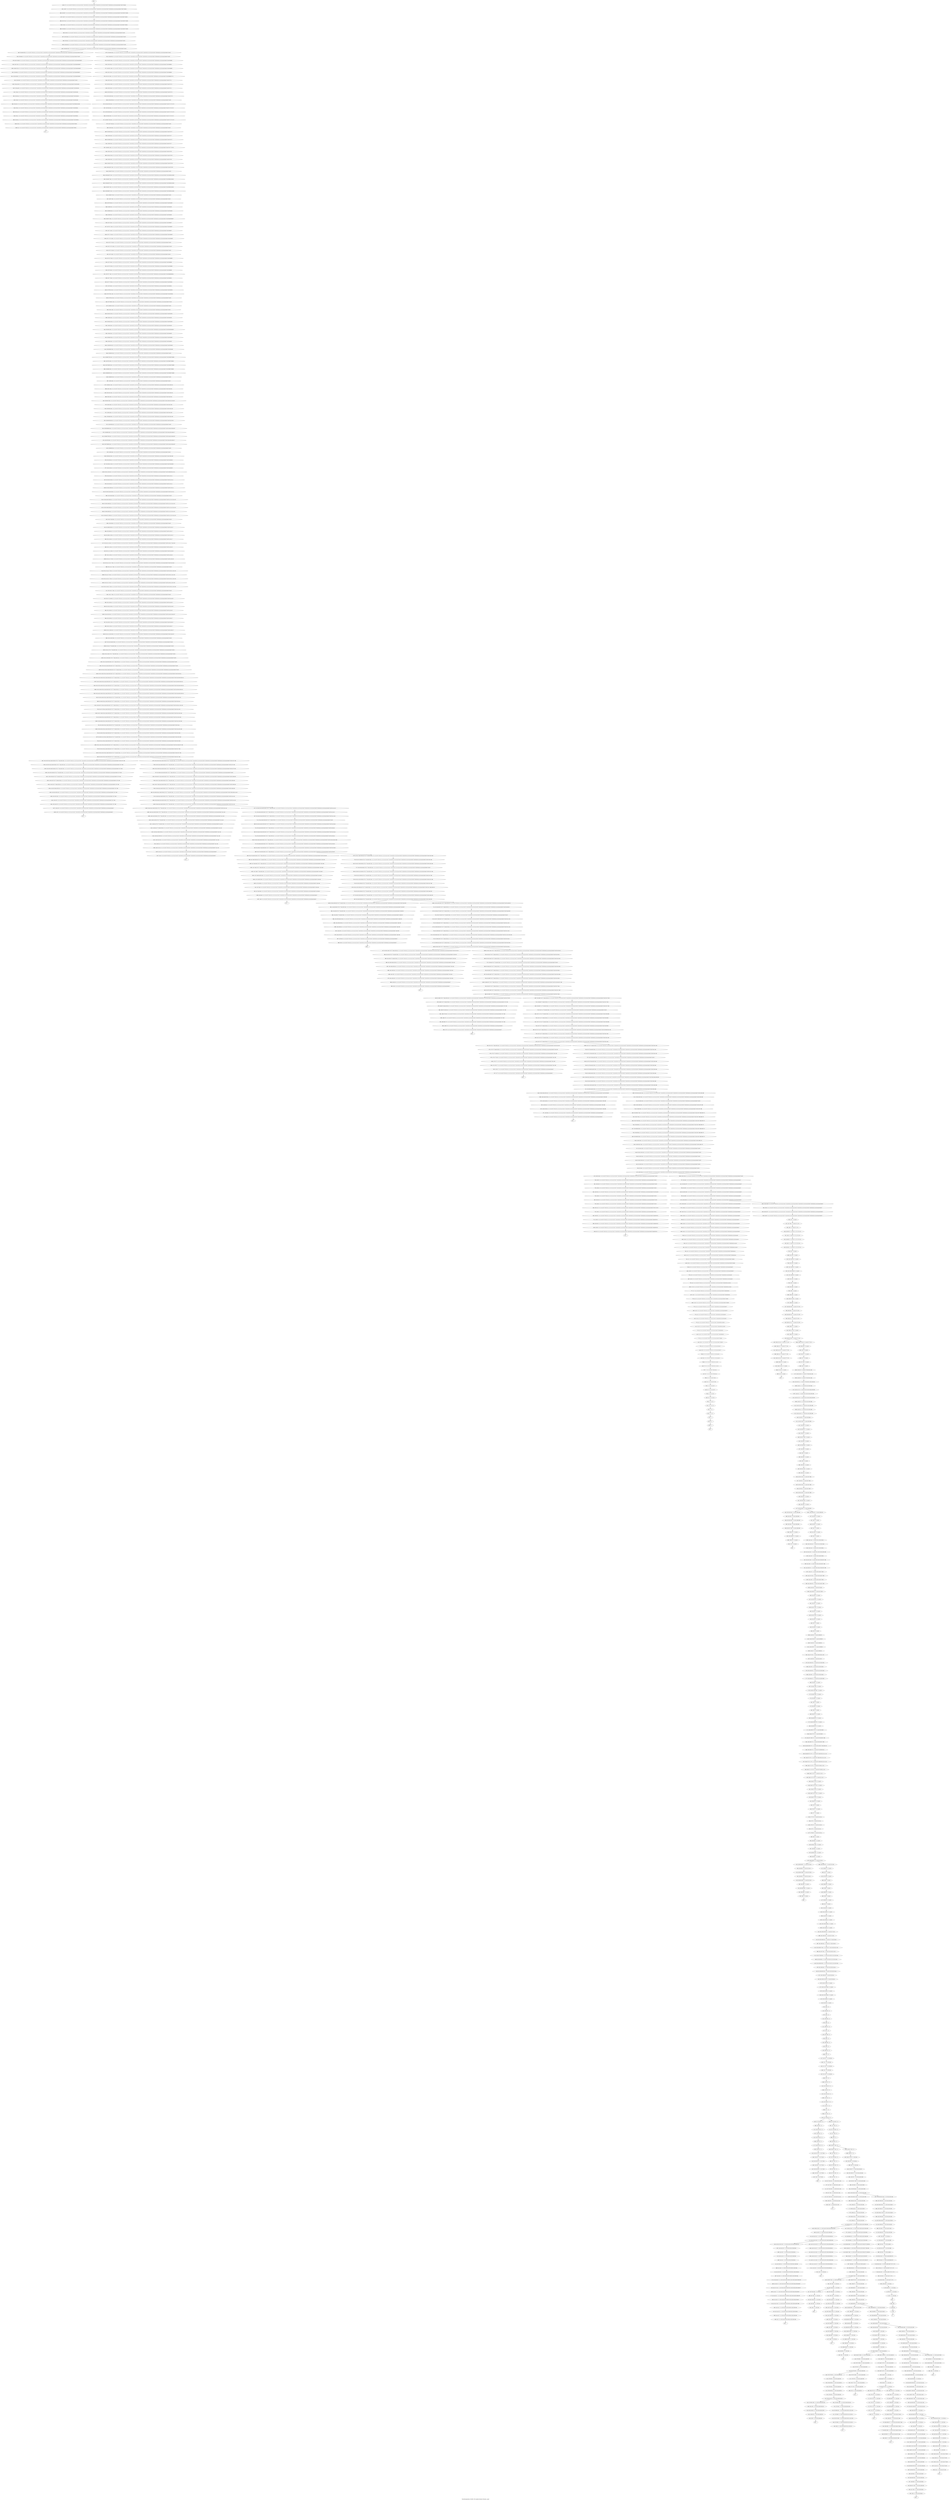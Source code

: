 digraph G {
graph [label="Tree-decomposition of width 13 for register allocator (function _main)"]
0[label="0 | : "];
1[label="1 | 439 : "];
2[label="2 | 438 439 : "];
3[label="3 | 437 : 0 1 233 234 "];
4[label="4 | 335 437 : 0 1 233 234 "];
5[label="5 | 335 436 437 : 0 1 233 234 "];
6[label="6 | 335 435 436 : 0 1 233 234 271 272 "];
7[label="7 | 335 434 435 : 0 1 233 234 269 270 271 272 "];
8[label="8 | 335 433 434 : 0 1 233 234 268 269 270 271 272 "];
9[label="9 | 335 432 433 : 0 1 233 234 268 269 270 "];
10[label="10 | 335 431 432 : 0 1 233 234 268 "];
11[label="11 | 335 430 431 : 0 1 233 234 268 "];
12[label="12 | 335 338 430 : 0 1 233 234 235 236 "];
13[label="13 | 335 338 429 : 0 1 233 234 235 236 "];
14[label="14 | 335 338 428 429 : 0 1 233 234 235 236 "];
15[label="15 | 335 338 427 428 : 0 1 233 234 235 236 "];
16[label="16 | 335 338 426 427 : 0 1 233 234 235 236 "];
17[label="17 | 338 424 425 : 0 1 233 234 235 236 "];
18[label="18 | 338 423 424 : 0 1 233 234 235 236 "];
19[label="19 | 338 410 423 : 0 1 233 234 235 236 254 255 258 259 "];
20[label="20 | 410 422 423 : 0 1 233 234 254 255 258 259 260 261 "];
21[label="21 | 410 413 422 423 : 0 1 233 234 254 255 258 259 260 261 "];
22[label="22 | 413 421 422 : 0 1 233 234 254 255 260 261 "];
23[label="23 | 413 420 421 : 0 1 233 234 254 255 260 261 263 264 "];
24[label="24 | 413 419 420 : 0 1 233 234 254 255 260 261 262 263 264 "];
25[label="25 | 413 418 419 : 0 1 233 234 254 255 260 261 262 263 264 265 266 267 "];
26[label="26 | 413 417 418 : 0 1 233 234 254 255 260 261 262 263 264 265 266 267 "];
27[label="27 | 413 416 417 : 0 1 233 234 254 255 260 261 262 263 264 265 266 267 "];
28[label="28 | 413 415 416 : 0 1 233 234 254 255 260 261 262 263 264 265 266 "];
29[label="29 | 413 414 415 : 0 1 233 234 254 255 260 261 262 263 264 "];
30[label="30 | 410 412 413 423 : 0 1 233 234 254 255 258 259 260 261 "];
31[label="31 | 410 411 412 423 : 0 1 233 234 254 255 258 259 260 261 "];
32[label="32 | 338 409 410 : 0 1 233 234 235 236 254 255 258 259 "];
33[label="33 | 338 408 409 : 0 1 233 234 235 236 254 255 256 257 258 259 "];
34[label="34 | 338 407 408 : 0 1 233 234 235 236 254 255 256 257 258 259 "];
35[label="35 | 338 406 407 : 0 1 233 234 235 236 254 255 256 257 "];
36[label="36 | 338 405 406 : 0 1 233 234 235 236 254 255 "];
37[label="37 | 338 397 405 : 0 1 233 234 235 236 "];
38[label="38 | 397 404 405 : 0 1 233 234 "];
39[label="39 | 397 403 404 : 0 1 233 234 "];
40[label="40 | 397 402 405 : 0 1 233 234 "];
41[label="41 | 397 401 402 405 : 0 1 233 234 "];
42[label="42 | 397 400 401 405 : 0 1 233 234 "];
43[label="43 | 397 399 400 : 0 1 233 234 "];
44[label="44 | 397 398 399 : 0 1 233 234 "];
45[label="45 | 338 396 397 : 0 1 233 234 235 236 "];
46[label="46 | 338 395 396 : 0 1 233 234 235 236 "];
47[label="47 | 338 389 395 : 0 1 233 234 235 236 "];
48[label="48 | 389 394 395 : 0 1 233 234 "];
49[label="49 | 389 393 394 395 : 0 1 233 234 "];
50[label="50 | 389 392 393 395 : 0 1 233 234 "];
51[label="51 | 389 391 392 : 0 1 233 234 "];
52[label="52 | 389 390 391 : 0 1 233 234 "];
53[label="53 | 338 388 389 : 0 1 233 234 235 236 "];
54[label="54 | 338 364 388 : 0 1 233 234 235 236 "];
55[label="55 | 364 387 388 : 0 1 233 234 "];
56[label="56 | 364 386 387 : 0 1 233 234 "];
57[label="57 | 364 376 386 : 0 1 233 234 249 250 "];
58[label="58 | 376 378 386 : 0 1 233 234 249 250 "];
59[label="59 | 376 378 385 : 0 1 233 234 249 250 "];
60[label="60 | 378 384 385 : 0 1 233 234 249 250 "];
61[label="61 | 378 383 384 : 0 1 233 234 249 250 "];
62[label="62 | 378 381 383 : 0 1 233 234 249 250 253 "];
63[label="63 | 381 382 383 : 0 1 233 234 249 250 253 "];
64[label="64 | 378 380 381 : 0 1 233 234 249 250 251 252 253 "];
65[label="65 | 378 379 380 : 0 1 233 234 249 250 251 252 253 "];
66[label="66 | 376 377 378 : 0 1 233 234 249 250 "];
67[label="67 | 364 375 376 : 0 1 233 234 249 250 "];
68[label="68 | 364 374 375 : 0 1 233 234 249 250 "];
69[label="69 | 364 373 374 : 0 1 233 234 "];
70[label="70 | 364 370 373 : 0 1 233 234 "];
71[label="71 | 370 372 373 : 0 1 233 234 "];
72[label="72 | 370 371 372 : 0 1 233 234 "];
73[label="73 | 364 369 370 : 0 1 233 234 "];
74[label="74 | 364 368 369 : 0 1 233 234 "];
75[label="75 | 364 367 368 : 0 1 233 234 247 248 "];
76[label="76 | 364 366 367 : 0 1 233 234 245 246 247 248 "];
77[label="77 | 364 365 366 : 0 1 233 234 245 246 247 248 "];
78[label="78 | 338 363 364 : 0 1 233 234 235 236 "];
79[label="79 | 338 362 363 : 0 1 233 234 235 236 "];
80[label="80 | 338 340 362 : 0 1 233 234 235 236 "];
81[label="81 | 340 361 362 : 0 1 233 234 243 244 "];
82[label="82 | 340 360 361 362 : 0 1 233 234 243 244 "];
83[label="83 | 340 359 360 362 : 0 1 233 234 243 244 "];
84[label="84 | 340 358 359 362 : 0 1 233 234 241 242 "];
85[label="85 | 340 357 358 362 : 0 1 233 234 241 242 "];
86[label="86 | 340 356 357 362 : 0 1 233 234 241 242 "];
87[label="87 | 340 355 356 362 : 0 1 233 234 241 242 "];
88[label="88 | 340 346 355 362 : 0 1 233 234 "];
89[label="89 | 346 354 355 : 0 1 233 234 239 240 "];
90[label="90 | 346 353 354 355 : 0 1 233 234 239 240 "];
91[label="91 | 346 352 353 354 355 : 0 1 233 234 239 240 "];
92[label="92 | 346 351 352 354 355 : 0 1 233 234 239 240 "];
93[label="93 | 346 350 351 354 : 0 1 233 234 239 240 "];
94[label="94 | 346 349 350 354 : 0 1 233 234 239 240 "];
95[label="95 | 346 348 349 : 0 1 233 234 239 240 "];
96[label="96 | 346 347 348 : 0 1 233 234 239 240 "];
97[label="97 | 340 345 346 362 : 0 1 233 234 "];
98[label="98 | 340 344 345 362 : 0 1 233 234 "];
99[label="99 | 340 343 344 362 : 0 1 233 234 "];
100[label="100 | 340 342 343 : 0 1 233 234 237 238 "];
101[label="101 | 340 341 342 : 0 1 233 234 237 238 "];
102[label="102 | 338 339 340 : 0 1 233 234 235 236 "];
103[label="103 | 335 337 338 : 0 1 233 234 235 236 "];
104[label="104 | 335 336 337 : 0 1 233 234 235 236 "];
105[label="105 | 326 335 : 0 1 233 234 "];
106[label="106 | 326 327 335 : 0 1 233 234 "];
107[label="107 | 327 333 334 : 0 1 "];
108[label="108 | 327 332 333 : 0 1 "];
109[label="109 | 327 331 332 : 0 1 "];
110[label="110 | 327 330 331 : 0 1 229 230 231 232 "];
111[label="111 | 327 329 330 : 0 1 229 230 231 232 "];
112[label="112 | 327 328 329 : 0 1 229 230 231 232 "];
113[label="113 | 317 326 : 0 1 "];
114[label="114 | 317 318 326 : 0 1 "];
115[label="115 | 318 324 325 : 0 1 "];
116[label="116 | 318 323 324 : 0 1 "];
117[label="117 | 318 322 323 : 0 1 "];
118[label="118 | 318 321 322 : 0 1 227 228 "];
119[label="119 | 318 320 321 : 0 1 227 228 "];
120[label="120 | 318 319 320 : 0 1 227 228 "];
121[label="121 | 313 317 : 0 1 "];
122[label="122 | 313 316 317 : 0 1 "];
123[label="123 | 313 315 316 : 0 1 "];
124[label="124 | 313 314 315 : 0 1 "];
125[label="125 | 312 313 : 0 1 225 226 "];
126[label="126 | 311 312 : 0 1 225 226 "];
127[label="127 | 310 311 : 0 1 225 226 "];
128[label="128 | 309 310 : 0 1 "];
129[label="129 | 308 309 : 0 1 "];
130[label="130 | 307 308 : 0 1 "];
131[label="131 | 306 307 : 0 1 "];
132[label="132 | 305 306 : 0 1 "];
133[label="133 | 304 305 : 0 1 "];
134[label="134 | 291 304 : 0 1 44 45 "];
135[label="135 | 291 303 304 : 0 1 44 45 "];
136[label="136 | 291 302 303 304 : 0 1 44 45 "];
137[label="137 | 291 301 302 304 : 0 1 44 45 "];
138[label="138 | 291 300 301 304 : 0 1 44 45 223 224 "];
139[label="139 | 291 299 300 304 : 0 1 44 45 219 220 223 224 "];
140[label="140 | 291 298 299 304 : 0 1 44 45 219 220 221 222 223 224 "];
141[label="141 | 291 297 298 304 : 0 1 44 45 219 220 221 222 223 224 "];
142[label="142 | 291 296 297 304 : 0 1 44 45 217 218 219 220 221 222 "];
143[label="143 | 291 295 296 304 : 0 1 44 45 217 218 219 220 "];
144[label="144 | 291 294 295 304 : 0 1 44 45 217 218 "];
145[label="145 | 291 293 294 304 : 0 1 44 45 "];
146[label="146 | 291 292 293 : 0 1 44 45 "];
147[label="147 | 290 291 : 0 1 44 45 "];
148[label="148 | 289 290 : 0 1 44 45 "];
149[label="149 | 288 289 : 0 1 44 45 "];
150[label="150 | 287 288 : 0 1 44 45 "];
151[label="151 | 280 287 : 0 1 44 45 "];
152[label="152 | 280 285 286 : 0 1 44 45 215 216 "];
153[label="153 | 280 284 285 : 0 1 44 45 215 216 "];
154[label="154 | 280 283 284 : 0 1 44 45 "];
155[label="155 | 280 282 287 : 0 1 44 45 "];
156[label="156 | 280 281 282 : 0 1 44 45 "];
157[label="157 | 279 280 : 0 1 44 45 213 214 "];
158[label="158 | 278 279 : 0 1 44 45 213 214 "];
159[label="159 | 277 278 : 0 1 44 45 213 214 "];
160[label="160 | 276 277 : 0 1 44 45 "];
161[label="161 | 264 276 : 0 1 44 45 "];
162[label="162 | 264 275 276 : 0 1 44 45 "];
163[label="163 | 264 274 275 276 : 0 1 44 45 "];
164[label="164 | 264 273 274 276 : 0 1 44 45 "];
165[label="165 | 264 272 273 276 : 0 1 44 45 211 212 "];
166[label="166 | 264 271 272 276 : 0 1 44 45 207 208 211 212 "];
167[label="167 | 264 270 271 276 : 0 1 44 45 207 208 209 210 211 212 "];
168[label="168 | 264 269 270 276 : 0 1 44 45 207 208 209 210 211 212 "];
169[label="169 | 264 268 269 276 : 0 1 44 45 205 206 207 208 209 210 "];
170[label="170 | 264 267 268 276 : 0 1 44 45 205 206 207 208 "];
171[label="171 | 264 266 267 276 : 0 1 44 45 205 206 "];
172[label="172 | 264 265 266 276 : 0 1 44 45 "];
173[label="173 | 263 264 : 0 1 44 45 "];
174[label="174 | 254 263 : 0 1 44 45 "];
175[label="175 | 254 262 263 : 0 1 44 45 "];
176[label="176 | 254 261 262 263 : 0 1 44 45 "];
177[label="177 | 254 260 261 : 0 1 44 45 201 202 203 204 "];
178[label="178 | 254 259 260 : 0 1 44 45 201 202 203 204 "];
179[label="179 | 254 258 259 : 0 1 44 45 201 202 203 204 "];
180[label="180 | 254 257 258 : 0 1 44 45 199 200 201 202 "];
181[label="181 | 254 256 257 : 0 1 44 45 199 200 "];
182[label="182 | 254 255 256 : 0 1 44 45 199 200 "];
183[label="183 | 253 254 : 0 1 44 45 "];
184[label="184 | 242 253 : 0 1 44 45 "];
185[label="185 | 242 252 253 : 0 1 44 45 "];
186[label="186 | 242 251 252 : 0 1 44 45 "];
187[label="187 | 242 250 251 : 0 1 44 45 "];
188[label="188 | 242 249 250 : 0 1 44 45 197 198 "];
189[label="189 | 242 248 249 : 0 1 44 45 193 194 197 198 "];
190[label="190 | 242 247 248 : 0 1 44 45 193 194 197 198 "];
191[label="191 | 242 246 247 : 0 1 44 45 193 194 195 196 197 198 "];
192[label="192 | 242 245 246 : 0 1 44 45 193 194 195 196 197 198 "];
193[label="193 | 242 244 245 : 0 1 44 45 191 192 193 194 195 196 "];
194[label="194 | 242 243 244 : 0 1 44 45 191 192 193 194 "];
195[label="195 | 241 242 : 0 1 44 45 "];
196[label="196 | 240 241 : 0 1 44 45 "];
197[label="197 | 230 240 : 0 1 44 45 "];
198[label="198 | 230 238 239 : 0 1 44 45 189 190 "];
199[label="199 | 230 237 238 : 0 1 44 45 189 190 "];
200[label="200 | 230 236 237 : 0 1 44 45 "];
201[label="201 | 230 235 240 : 0 1 44 45 "];
202[label="202 | 230 234 235 : 0 1 44 45 187 188 "];
203[label="203 | 230 233 234 : 0 1 44 45 187 188 "];
204[label="204 | 230 232 233 : 0 1 44 45 187 188 "];
205[label="205 | 230 231 232 : 0 1 44 45 "];
206[label="206 | 229 230 : 0 1 44 45 "];
207[label="207 | 218 229 : 0 1 44 45 "];
208[label="208 | 218 228 229 : 0 1 44 45 "];
209[label="209 | 218 227 228 : 0 1 44 45 "];
210[label="210 | 218 226 227 : 0 1 44 45 "];
211[label="211 | 218 225 226 : 0 1 44 45 185 186 "];
212[label="212 | 218 224 225 : 0 1 44 45 181 182 185 186 "];
213[label="213 | 218 223 224 : 0 1 44 45 181 182 185 186 "];
214[label="214 | 218 222 223 : 0 1 44 45 181 182 183 184 185 186 "];
215[label="215 | 218 221 222 : 0 1 44 45 181 182 183 184 185 186 "];
216[label="216 | 218 220 221 : 0 1 44 45 179 180 181 182 183 184 "];
217[label="217 | 218 219 220 : 0 1 44 45 179 180 181 182 "];
218[label="218 | 217 218 : 0 1 44 45 "];
219[label="219 | 216 217 : 0 1 44 45 "];
220[label="220 | 206 216 : 0 1 44 45 "];
221[label="221 | 206 214 215 : 0 1 44 45 177 178 "];
222[label="222 | 206 213 214 : 0 1 44 45 177 178 "];
223[label="223 | 206 212 213 : 0 1 44 45 "];
224[label="224 | 206 211 216 : 0 1 44 45 "];
225[label="225 | 206 210 211 : 0 1 44 45 175 176 "];
226[label="226 | 206 209 210 : 0 1 44 45 175 176 "];
227[label="227 | 206 208 209 : 0 1 44 45 175 176 "];
228[label="228 | 206 207 208 : 0 1 44 45 "];
229[label="229 | 205 206 : 0 1 44 45 "];
230[label="230 | 201 205 : 0 1 44 45 "];
231[label="231 | 201 204 205 : 0 1 44 45 "];
232[label="232 | 201 203 204 205 : 0 1 44 45 "];
233[label="233 | 201 202 203 : 0 1 44 45 "];
234[label="234 | 200 201 : 0 1 44 45 171 172 173 174 "];
235[label="235 | 199 200 : 0 1 44 45 171 172 173 174 "];
236[label="236 | 198 199 : 0 1 44 45 171 172 173 174 "];
237[label="237 | 197 198 : 0 1 44 45 171 172 "];
238[label="238 | 26 197 : 0 1 2 3 4 5 6 7 8 9 10 11 12 13 14 15 16 17 18 19 20 21 22 23 24 25 26 27 28 29 30 31 32 33 34 35 36 37 38 39 40 41 42 43 44 45 46 47 "];
239[label="239 | 26 28 197 : 0 1 2 3 4 5 6 7 8 9 10 11 12 13 14 15 16 17 18 19 20 21 22 23 24 25 26 27 28 29 30 31 32 33 34 35 36 37 38 39 40 41 42 43 44 45 46 47 "];
240[label="240 | 28 195 196 : 0 1 2 3 4 5 6 7 8 9 10 11 12 13 14 15 16 17 18 19 20 21 22 23 24 25 26 27 28 29 30 31 32 33 34 35 36 37 38 39 40 41 42 43 44 45 46 47 "];
241[label="241 | 28 194 195 : 0 1 2 3 4 5 6 7 8 9 10 11 12 13 14 15 16 17 18 19 20 21 22 23 24 25 26 27 28 29 30 31 32 33 34 35 36 37 38 39 40 41 42 43 44 45 46 47 "];
242[label="242 | 35 193 194 : 0 1 2 3 4 5 6 7 8 9 10 11 12 13 14 15 16 17 18 19 20 21 22 23 24 25 26 27 28 29 30 31 32 33 34 35 36 37 38 39 40 41 42 43 44 45 46 47 54 55 "];
243[label="243 | 35 192 193 194 : 0 1 2 3 4 5 6 7 8 9 10 11 12 13 14 15 16 17 18 19 20 21 22 23 24 25 26 27 28 29 30 31 32 33 34 35 36 37 38 39 40 41 42 43 44 45 46 47 54 55 "];
244[label="244 | 35 191 192 194 : 0 1 2 3 4 5 6 7 8 9 10 11 12 13 14 15 16 17 18 19 20 21 22 23 24 25 26 27 28 29 30 31 32 33 34 35 36 37 38 39 40 41 42 43 44 45 46 47 54 55 "];
245[label="245 | 35 190 191 194 : 0 1 2 3 4 5 6 7 8 9 10 11 12 13 14 15 16 17 18 19 20 21 22 23 24 25 26 27 28 29 30 31 32 33 34 35 36 37 38 39 40 41 42 43 44 45 46 47 54 55 169 170 "];
246[label="246 | 35 189 190 194 : 0 1 2 3 4 5 6 7 8 9 10 11 12 13 14 15 16 17 18 19 20 21 22 23 24 25 26 27 28 29 30 31 32 33 34 35 36 37 38 39 40 41 42 43 44 45 46 47 54 55 167 168 169 170 "];
247[label="247 | 35 188 189 194 : 0 1 2 3 4 5 6 7 8 9 10 11 12 13 14 15 16 17 18 19 20 21 22 23 24 25 26 27 28 29 30 31 32 33 34 35 36 37 38 39 40 41 42 43 44 45 46 47 54 55 167 168 169 170 "];
248[label="248 | 35 187 188 194 : 0 1 2 3 4 5 6 7 8 9 10 11 12 13 14 15 16 17 18 19 20 21 22 23 24 25 26 27 28 29 30 31 32 33 34 35 36 37 38 39 40 41 42 43 44 45 46 47 54 55 167 168 169 170 "];
249[label="249 | 35 186 187 194 : 0 1 2 3 4 5 6 7 8 9 10 11 12 13 14 15 16 17 18 19 20 21 22 23 24 25 26 27 28 29 30 31 32 33 34 35 36 37 38 39 40 41 42 43 44 45 46 47 54 55 167 168 169 170 "];
250[label="250 | 35 185 186 194 : 0 1 2 3 4 5 6 7 8 9 10 11 12 13 14 15 16 17 18 19 20 21 22 23 24 25 26 27 28 29 30 31 32 33 34 35 36 37 38 39 40 41 42 43 44 45 46 47 54 55 167 168 "];
251[label="251 | 35 182 185 194 : 0 1 2 3 4 5 6 7 8 9 10 11 12 13 14 15 16 17 18 19 20 21 22 23 24 25 26 27 28 29 30 31 32 33 34 35 36 37 38 39 40 41 42 43 44 45 46 47 54 55 165 166 "];
252[label="252 | 182 183 184 : 0 1 2 3 4 5 6 7 8 9 10 11 12 13 14 15 16 17 18 19 20 21 22 23 24 25 26 27 28 29 30 31 32 33 34 35 36 37 38 39 40 41 42 43 44 45 46 47 165 166 "];
253[label="253 | 35 181 182 184 185 194 : 0 1 2 3 4 5 6 7 8 9 10 11 12 13 14 15 16 17 18 19 20 21 22 23 24 25 26 27 28 29 30 31 32 33 34 35 36 37 38 39 40 41 42 43 44 45 46 47 54 55 165 166 "];
254[label="254 | 35 180 181 184 185 194 : 0 1 2 3 4 5 6 7 8 9 10 11 12 13 14 15 16 17 18 19 20 21 22 23 24 25 26 27 28 29 30 31 32 33 34 35 36 37 38 39 40 41 42 43 44 45 46 47 54 55 163 164 165 166 "];
255[label="255 | 35 179 180 184 185 194 : 0 1 2 3 4 5 6 7 8 9 10 11 12 13 14 15 16 17 18 19 20 21 22 23 24 25 26 27 28 29 30 31 32 33 34 35 36 37 38 39 40 41 42 43 44 45 46 47 54 55 163 164 "];
256[label="256 | 35 178 179 184 185 194 : 0 1 2 3 4 5 6 7 8 9 10 11 12 13 14 15 16 17 18 19 20 21 22 23 24 25 26 27 28 29 30 31 32 33 34 35 36 37 38 39 40 41 42 43 44 45 46 47 54 55 163 164 "];
257[label="257 | 35 175 178 184 185 194 : 0 1 2 3 4 5 6 7 8 9 10 11 12 13 14 15 16 17 18 19 20 21 22 23 24 25 26 27 28 29 30 31 32 33 34 35 36 37 38 39 40 41 42 43 44 45 46 47 54 55 161 162 "];
258[label="258 | 175 176 177 : 0 1 2 3 4 5 6 7 8 9 10 11 12 13 14 15 16 17 18 19 20 21 22 23 24 25 26 27 28 29 30 31 32 33 34 35 36 37 38 39 40 41 42 43 44 45 46 47 161 162 "];
259[label="259 | 35 174 175 177 184 185 194 : 0 1 2 3 4 5 6 7 8 9 10 11 12 13 14 15 16 17 18 19 20 21 22 23 24 25 26 27 28 29 30 31 32 33 34 35 36 37 38 39 40 41 42 43 44 45 46 47 54 55 161 162 "];
260[label="260 | 35 173 174 177 184 185 194 : 0 1 2 3 4 5 6 7 8 9 10 11 12 13 14 15 16 17 18 19 20 21 22 23 24 25 26 27 28 29 30 31 32 33 34 35 36 37 38 39 40 41 42 43 44 45 46 47 54 55 159 160 161 162 "];
261[label="261 | 35 172 173 177 184 185 194 : 0 1 2 3 4 5 6 7 8 9 10 11 12 13 14 15 16 17 18 19 20 21 22 23 24 25 26 27 28 29 30 31 32 33 34 35 36 37 38 39 40 41 42 43 44 45 46 47 54 55 159 160 "];
262[label="262 | 35 171 172 177 184 185 194 : 0 1 2 3 4 5 6 7 8 9 10 11 12 13 14 15 16 17 18 19 20 21 22 23 24 25 26 27 28 29 30 31 32 33 34 35 36 37 38 39 40 41 42 43 44 45 46 47 54 55 159 160 "];
263[label="263 | 35 168 171 177 184 185 194 : 0 1 2 3 4 5 6 7 8 9 10 11 12 13 14 15 16 17 18 19 20 21 22 23 24 25 26 27 28 29 30 31 32 33 34 35 36 37 38 39 40 41 42 43 44 45 46 47 54 55 157 158 "];
264[label="264 | 168 169 170 : 0 1 2 3 4 5 6 7 8 9 10 11 12 13 14 15 16 17 18 19 20 21 22 23 24 25 26 27 28 29 30 31 32 33 34 35 36 37 38 39 40 41 42 43 44 45 46 47 157 158 "];
265[label="265 | 35 167 168 170 177 184 185 194 : 0 1 2 3 4 5 6 7 8 9 10 11 12 13 14 15 16 17 18 19 20 21 22 23 24 25 26 27 28 29 30 31 32 33 34 35 36 37 38 39 40 41 42 43 44 45 46 47 54 55 157 158 "];
266[label="266 | 35 166 167 170 177 184 185 194 : 0 1 2 3 4 5 6 7 8 9 10 11 12 13 14 15 16 17 18 19 20 21 22 23 24 25 26 27 28 29 30 31 32 33 34 35 36 37 38 39 40 41 42 43 44 45 46 47 54 55 155 156 157 158 "];
267[label="267 | 35 165 166 170 177 184 185 194 : 0 1 2 3 4 5 6 7 8 9 10 11 12 13 14 15 16 17 18 19 20 21 22 23 24 25 26 27 28 29 30 31 32 33 34 35 36 37 38 39 40 41 42 43 44 45 46 47 54 55 155 156 "];
268[label="268 | 35 164 165 170 177 184 185 194 : 0 1 2 3 4 5 6 7 8 9 10 11 12 13 14 15 16 17 18 19 20 21 22 23 24 25 26 27 28 29 30 31 32 33 34 35 36 37 38 39 40 41 42 43 44 45 46 47 54 55 155 156 "];
269[label="269 | 35 161 164 170 177 184 185 194 : 0 1 2 3 4 5 6 7 8 9 10 11 12 13 14 15 16 17 18 19 20 21 22 23 24 25 26 27 28 29 30 31 32 33 34 35 36 37 38 39 40 41 42 43 44 45 46 47 54 55 153 154 "];
270[label="270 | 161 162 163 : 0 1 2 3 4 5 6 7 8 9 10 11 12 13 14 15 16 17 18 19 20 21 22 23 24 25 26 27 28 29 30 31 32 33 34 35 36 37 38 39 40 41 42 43 44 45 46 47 153 154 "];
271[label="271 | 35 160 161 163 170 177 184 185 194 : 0 1 2 3 4 5 6 7 8 9 10 11 12 13 14 15 16 17 18 19 20 21 22 23 24 25 26 27 28 29 30 31 32 33 34 35 36 37 38 39 40 41 42 43 44 45 46 47 54 55 153 154 "];
272[label="272 | 35 159 160 163 170 177 184 185 194 : 0 1 2 3 4 5 6 7 8 9 10 11 12 13 14 15 16 17 18 19 20 21 22 23 24 25 26 27 28 29 30 31 32 33 34 35 36 37 38 39 40 41 42 43 44 45 46 47 54 55 151 152 153 154 "];
273[label="273 | 35 158 159 163 170 177 184 185 194 : 0 1 2 3 4 5 6 7 8 9 10 11 12 13 14 15 16 17 18 19 20 21 22 23 24 25 26 27 28 29 30 31 32 33 34 35 36 37 38 39 40 41 42 43 44 45 46 47 54 55 151 152 "];
274[label="274 | 35 157 158 163 170 177 184 185 194 : 0 1 2 3 4 5 6 7 8 9 10 11 12 13 14 15 16 17 18 19 20 21 22 23 24 25 26 27 28 29 30 31 32 33 34 35 36 37 38 39 40 41 42 43 44 45 46 47 54 55 151 152 "];
275[label="275 | 35 154 157 163 170 177 184 185 194 : 0 1 2 3 4 5 6 7 8 9 10 11 12 13 14 15 16 17 18 19 20 21 22 23 24 25 26 27 28 29 30 31 32 33 34 35 36 37 38 39 40 41 42 43 44 45 46 47 54 55 149 150 "];
276[label="276 | 154 155 156 : 0 1 2 3 4 5 6 7 8 9 10 11 12 13 14 15 16 17 18 19 20 21 22 23 24 25 26 27 28 29 30 31 32 33 34 35 36 37 38 39 40 41 42 43 44 45 46 47 149 150 "];
277[label="277 | 35 153 154 156 163 170 177 184 185 194 : 0 1 2 3 4 5 6 7 8 9 10 11 12 13 14 15 16 17 18 19 20 21 22 23 24 25 26 27 28 29 30 31 32 33 34 35 36 37 38 39 40 41 42 43 44 45 46 47 54 55 149 150 "];
278[label="278 | 35 152 153 156 163 170 177 184 185 194 : 0 1 2 3 4 5 6 7 8 9 10 11 12 13 14 15 16 17 18 19 20 21 22 23 24 25 26 27 28 29 30 31 32 33 34 35 36 37 38 39 40 41 42 43 44 45 46 47 54 55 147 148 149 150 "];
279[label="279 | 35 151 152 156 163 170 177 184 185 194 : 0 1 2 3 4 5 6 7 8 9 10 11 12 13 14 15 16 17 18 19 20 21 22 23 24 25 26 27 28 29 30 31 32 33 34 35 36 37 38 39 40 41 42 43 44 45 46 47 54 55 147 148 "];
280[label="280 | 35 150 151 156 163 170 177 184 185 194 : 0 1 2 3 4 5 6 7 8 9 10 11 12 13 14 15 16 17 18 19 20 21 22 23 24 25 26 27 28 29 30 31 32 33 34 35 36 37 38 39 40 41 42 43 44 45 46 47 54 55 147 148 "];
281[label="281 | 35 147 150 156 163 170 177 184 185 194 : 0 1 2 3 4 5 6 7 8 9 10 11 12 13 14 15 16 17 18 19 20 21 22 23 24 25 26 27 28 29 30 31 32 33 34 35 36 37 38 39 40 41 42 43 44 45 46 47 54 55 145 146 "];
282[label="282 | 147 148 149 : 0 1 2 3 4 5 6 7 8 9 10 11 12 13 14 15 16 17 18 19 20 21 22 23 24 25 26 27 28 29 30 31 32 33 34 35 36 37 38 39 40 41 42 43 44 45 46 47 145 146 "];
283[label="283 | 35 146 147 149 156 163 170 177 184 185 194 : 0 1 2 3 4 5 6 7 8 9 10 11 12 13 14 15 16 17 18 19 20 21 22 23 24 25 26 27 28 29 30 31 32 33 34 35 36 37 38 39 40 41 42 43 44 45 46 47 54 55 145 146 "];
284[label="284 | 35 145 146 149 156 163 170 177 184 185 194 : 0 1 2 3 4 5 6 7 8 9 10 11 12 13 14 15 16 17 18 19 20 21 22 23 24 25 26 27 28 29 30 31 32 33 34 35 36 37 38 39 40 41 42 43 44 45 46 47 54 55 143 144 145 146 "];
285[label="285 | 35 144 145 149 156 163 170 177 184 185 194 : 0 1 2 3 4 5 6 7 8 9 10 11 12 13 14 15 16 17 18 19 20 21 22 23 24 25 26 27 28 29 30 31 32 33 34 35 36 37 38 39 40 41 42 43 44 45 46 47 54 55 143 144 "];
286[label="286 | 35 143 144 149 156 163 170 177 184 185 194 : 0 1 2 3 4 5 6 7 8 9 10 11 12 13 14 15 16 17 18 19 20 21 22 23 24 25 26 27 28 29 30 31 32 33 34 35 36 37 38 39 40 41 42 43 44 45 46 47 54 55 143 144 "];
287[label="287 | 35 140 143 149 156 163 170 177 184 185 194 : 0 1 2 3 4 5 6 7 8 9 10 11 12 13 14 15 16 17 18 19 20 21 22 23 24 25 26 27 28 29 30 31 32 33 34 35 36 37 38 39 40 41 42 43 44 45 46 47 54 55 141 142 "];
288[label="288 | 140 141 142 : 0 1 2 3 4 5 6 7 8 9 10 11 12 13 14 15 16 17 18 19 20 21 22 23 24 25 26 27 28 29 30 31 32 33 34 35 36 37 38 39 40 41 42 43 44 45 46 47 141 142 "];
289[label="289 | 35 139 140 142 149 156 163 170 177 184 185 194 : 0 1 2 3 4 5 6 7 8 9 10 11 12 13 14 15 16 17 18 19 20 21 22 23 24 25 26 27 28 29 30 31 32 33 34 35 36 37 38 39 40 41 42 43 44 45 46 47 54 55 141 142 "];
290[label="290 | 35 138 139 142 149 156 163 170 177 184 185 194 : 0 1 2 3 4 5 6 7 8 9 10 11 12 13 14 15 16 17 18 19 20 21 22 23 24 25 26 27 28 29 30 31 32 33 34 35 36 37 38 39 40 41 42 43 44 45 46 47 54 55 139 140 141 142 "];
291[label="291 | 35 137 138 142 149 156 163 170 177 184 185 194 : 0 1 2 3 4 5 6 7 8 9 10 11 12 13 14 15 16 17 18 19 20 21 22 23 24 25 26 27 28 29 30 31 32 33 34 35 36 37 38 39 40 41 42 43 44 45 46 47 54 55 139 140 "];
292[label="292 | 35 136 137 142 149 156 163 170 177 184 185 194 : 0 1 2 3 4 5 6 7 8 9 10 11 12 13 14 15 16 17 18 19 20 21 22 23 24 25 26 27 28 29 30 31 32 33 34 35 36 37 38 39 40 41 42 43 44 45 46 47 54 55 139 140 "];
293[label="293 | 35 133 136 142 149 156 163 170 177 184 185 194 : 0 1 2 3 4 5 6 7 8 9 10 11 12 13 14 15 16 17 18 19 20 21 22 23 24 25 26 27 28 29 30 31 32 33 34 35 36 37 38 39 40 41 42 43 44 45 46 47 54 55 137 138 "];
294[label="294 | 133 134 135 : 0 1 2 3 4 5 6 7 8 9 10 11 12 13 14 15 16 17 18 19 20 21 22 23 24 25 26 27 28 29 30 31 32 33 34 35 36 37 38 39 40 41 42 43 44 45 46 47 137 138 "];
295[label="295 | 35 132 133 135 142 149 156 163 170 177 184 185 194 : 0 1 2 3 4 5 6 7 8 9 10 11 12 13 14 15 16 17 18 19 20 21 22 23 24 25 26 27 28 29 30 31 32 33 34 35 36 37 38 39 40 41 42 43 44 45 46 47 54 55 137 138 "];
296[label="296 | 35 131 132 135 142 149 156 163 170 177 184 185 194 : 0 1 2 3 4 5 6 7 8 9 10 11 12 13 14 15 16 17 18 19 20 21 22 23 24 25 26 27 28 29 30 31 32 33 34 35 36 37 38 39 40 41 42 43 44 45 46 47 54 55 135 136 137 138 "];
297[label="297 | 35 130 131 135 142 149 156 163 170 177 184 185 194 : 0 1 2 3 4 5 6 7 8 9 10 11 12 13 14 15 16 17 18 19 20 21 22 23 24 25 26 27 28 29 30 31 32 33 34 35 36 37 38 39 40 41 42 43 44 45 46 47 54 55 135 136 "];
298[label="298 | 35 129 130 135 142 149 156 163 170 177 184 185 194 : 0 1 2 3 4 5 6 7 8 9 10 11 12 13 14 15 16 17 18 19 20 21 22 23 24 25 26 27 28 29 30 31 32 33 34 35 36 37 38 39 40 41 42 43 44 45 46 47 54 55 134 135 136 "];
299[label="299 | 35 128 129 135 142 149 156 163 170 177 184 185 194 : 0 1 2 3 4 5 6 7 8 9 10 11 12 13 14 15 16 17 18 19 20 21 22 23 24 25 26 27 28 29 30 31 32 33 34 35 36 37 38 39 40 41 42 43 44 45 46 47 54 55 132 133 134 "];
300[label="300 | 35 127 128 135 142 149 156 163 170 177 184 185 194 : 0 1 2 3 4 5 6 7 8 9 10 11 12 13 14 15 16 17 18 19 20 21 22 23 24 25 26 27 28 29 30 31 32 33 34 35 36 37 38 39 40 41 42 43 44 45 46 47 54 55 132 133 134 "];
301[label="301 | 35 126 127 135 142 149 156 163 170 177 184 185 194 : 0 1 2 3 4 5 6 7 8 9 10 11 12 13 14 15 16 17 18 19 20 21 22 23 24 25 26 27 28 29 30 31 32 33 34 35 36 37 38 39 40 41 42 43 44 45 46 47 54 55 130 131 132 133 "];
302[label="302 | 35 125 126 135 142 149 156 163 170 177 184 185 194 : 0 1 2 3 4 5 6 7 8 9 10 11 12 13 14 15 16 17 18 19 20 21 22 23 24 25 26 27 28 29 30 31 32 33 34 35 36 37 38 39 40 41 42 43 44 45 46 47 54 55 130 131 "];
303[label="303 | 35 124 125 126 135 142 149 156 163 170 177 184 185 194 : 0 1 2 3 4 5 6 7 8 9 10 11 12 13 14 15 16 17 18 19 20 21 22 23 24 25 26 27 28 29 30 31 32 33 34 35 36 37 38 39 40 41 42 43 44 45 46 47 54 55 128 129 130 131 "];
304[label="304 | 35 123 124 126 135 142 149 156 163 170 177 184 185 194 : 0 1 2 3 4 5 6 7 8 9 10 11 12 13 14 15 16 17 18 19 20 21 22 23 24 25 26 27 28 29 30 31 32 33 34 35 36 37 38 39 40 41 42 43 44 45 46 47 54 55 128 129 130 131 "];
305[label="305 | 35 122 123 126 135 142 149 156 163 170 177 184 185 194 : 0 1 2 3 4 5 6 7 8 9 10 11 12 13 14 15 16 17 18 19 20 21 22 23 24 25 26 27 28 29 30 31 32 33 34 35 36 37 38 39 40 41 42 43 44 45 46 47 54 55 128 129 130 131 "];
306[label="306 | 35 121 122 185 194 : 0 1 2 3 4 5 6 7 8 9 10 11 12 13 14 15 16 17 18 19 20 21 22 23 24 25 26 27 28 29 30 31 32 33 34 35 36 37 38 39 40 41 42 43 44 45 46 47 54 55 126 127 "];
307[label="307 | 35 120 121 194 : 0 1 2 3 4 5 6 7 8 9 10 11 12 13 14 15 16 17 18 19 20 21 22 23 24 25 26 27 28 29 30 31 32 33 34 35 36 37 38 39 40 41 42 43 44 45 46 47 54 55 126 127 "];
308[label="308 | 35 119 120 194 : 0 1 2 3 4 5 6 7 8 9 10 11 12 13 14 15 16 17 18 19 20 21 22 23 24 25 26 27 28 29 30 31 32 33 34 35 36 37 38 39 40 41 42 43 44 45 46 47 54 55 124 125 126 127 "];
309[label="309 | 35 118 119 194 : 0 1 2 3 4 5 6 7 8 9 10 11 12 13 14 15 16 17 18 19 20 21 22 23 24 25 26 27 28 29 30 31 32 33 34 35 36 37 38 39 40 41 42 43 44 45 46 47 54 55 124 125 "];
310[label="310 | 35 117 118 194 : 0 1 2 3 4 5 6 7 8 9 10 11 12 13 14 15 16 17 18 19 20 21 22 23 24 25 26 27 28 29 30 31 32 33 34 35 36 37 38 39 40 41 42 43 44 45 46 47 54 55 124 125 "];
311[label="311 | 35 116 117 194 : 0 1 2 3 4 5 6 7 8 9 10 11 12 13 14 15 16 17 18 19 20 21 22 23 24 25 26 27 28 29 30 31 32 33 34 35 36 37 38 39 40 41 42 43 44 45 46 47 54 55 "];
312[label="312 | 35 115 116 117 194 : 0 1 2 3 4 5 6 7 8 9 10 11 12 13 14 15 16 17 18 19 20 21 22 23 24 25 26 27 28 29 30 31 32 33 34 35 36 37 38 39 40 41 42 43 44 45 46 47 54 55 120 121 122 123 "];
313[label="313 | 35 114 115 117 194 : 0 1 2 3 4 5 6 7 8 9 10 11 12 13 14 15 16 17 18 19 20 21 22 23 24 25 26 27 28 29 30 31 32 33 34 35 36 37 38 39 40 41 42 43 44 45 46 47 54 55 120 121 122 123 "];
314[label="314 | 35 113 114 117 194 : 0 1 2 3 4 5 6 7 8 9 10 11 12 13 14 15 16 17 18 19 20 21 22 23 24 25 26 27 28 29 30 31 32 33 34 35 36 37 38 39 40 41 42 43 44 45 46 47 54 55 120 121 122 123 "];
315[label="315 | 35 112 113 117 194 : 0 1 2 3 4 5 6 7 8 9 10 11 12 13 14 15 16 17 18 19 20 21 22 23 24 25 26 27 28 29 30 31 32 33 34 35 36 37 38 39 40 41 42 43 44 45 46 47 54 55 118 119 "];
316[label="316 | 35 111 112 194 : 0 1 2 3 4 5 6 7 8 9 10 11 12 13 14 15 16 17 18 19 20 21 22 23 24 25 26 27 28 29 30 31 32 33 34 35 36 37 38 39 40 41 42 43 44 45 46 47 54 55 118 119 "];
317[label="317 | 35 110 111 194 : 0 1 2 3 4 5 6 7 8 9 10 11 12 13 14 15 16 17 18 19 20 21 22 23 24 25 26 27 28 29 30 31 32 33 34 35 36 37 38 39 40 41 42 43 44 45 46 47 54 55 116 117 118 119 "];
318[label="318 | 35 109 110 194 : 0 1 2 3 4 5 6 7 8 9 10 11 12 13 14 15 16 17 18 19 20 21 22 23 24 25 26 27 28 29 30 31 32 33 34 35 36 37 38 39 40 41 42 43 44 45 46 47 54 55 116 117 "];
319[label="319 | 35 108 109 194 : 0 1 2 3 4 5 6 7 8 9 10 11 12 13 14 15 16 17 18 19 20 21 22 23 24 25 26 27 28 29 30 31 32 33 34 35 36 37 38 39 40 41 42 43 44 45 46 47 54 55 116 117 "];
320[label="320 | 35 107 108 194 : 0 1 2 3 4 5 6 7 8 9 10 11 12 13 14 15 16 17 18 19 20 21 22 23 24 25 26 27 28 29 30 31 32 33 34 35 36 37 38 39 40 41 42 43 44 45 46 47 54 55 "];
321[label="321 | 35 106 107 108 194 : 0 1 2 3 4 5 6 7 8 9 10 11 12 13 14 15 16 17 18 19 20 21 22 23 24 25 26 27 28 29 30 31 32 33 34 35 36 37 38 39 40 41 42 43 44 45 46 47 54 55 112 113 114 115 "];
322[label="322 | 35 105 106 108 194 : 0 1 2 3 4 5 6 7 8 9 10 11 12 13 14 15 16 17 18 19 20 21 22 23 24 25 26 27 28 29 30 31 32 33 34 35 36 37 38 39 40 41 42 43 44 45 46 47 54 55 112 113 114 115 "];
323[label="323 | 35 104 105 108 194 : 0 1 2 3 4 5 6 7 8 9 10 11 12 13 14 15 16 17 18 19 20 21 22 23 24 25 26 27 28 29 30 31 32 33 34 35 36 37 38 39 40 41 42 43 44 45 46 47 54 55 112 113 114 115 "];
324[label="324 | 35 103 104 108 194 : 0 1 2 3 4 5 6 7 8 9 10 11 12 13 14 15 16 17 18 19 20 21 22 23 24 25 26 27 28 29 30 31 32 33 34 35 36 37 38 39 40 41 42 43 44 45 46 47 54 55 110 111 "];
325[label="325 | 35 102 103 194 : 0 1 2 3 4 5 6 7 8 9 10 11 12 13 14 15 16 17 18 19 20 21 22 23 24 25 26 27 28 29 30 31 32 33 34 35 36 37 38 39 40 41 42 43 44 45 46 47 54 55 110 111 "];
326[label="326 | 35 101 102 194 : 0 1 2 3 4 5 6 7 8 9 10 11 12 13 14 15 16 17 18 19 20 21 22 23 24 25 26 27 28 29 30 31 32 33 34 35 36 37 38 39 40 41 42 43 44 45 46 47 54 55 108 109 110 111 "];
327[label="327 | 35 100 101 194 : 0 1 2 3 4 5 6 7 8 9 10 11 12 13 14 15 16 17 18 19 20 21 22 23 24 25 26 27 28 29 30 31 32 33 34 35 36 37 38 39 40 41 42 43 44 45 46 47 54 55 108 109 "];
328[label="328 | 35 99 100 194 : 0 1 2 3 4 5 6 7 8 9 10 11 12 13 14 15 16 17 18 19 20 21 22 23 24 25 26 27 28 29 30 31 32 33 34 35 36 37 38 39 40 41 42 43 44 45 46 47 54 55 108 109 "];
329[label="329 | 35 98 99 194 : 0 1 2 3 4 5 6 7 8 9 10 11 12 13 14 15 16 17 18 19 20 21 22 23 24 25 26 27 28 29 30 31 32 33 34 35 36 37 38 39 40 41 42 43 44 45 46 47 54 55 "];
330[label="330 | 35 97 98 99 194 : 0 1 2 3 4 5 6 7 8 9 10 11 12 13 14 15 16 17 18 19 20 21 22 23 24 25 26 27 28 29 30 31 32 33 34 35 36 37 38 39 40 41 42 43 44 45 46 47 54 55 104 105 106 107 "];
331[label="331 | 35 96 97 99 194 : 0 1 2 3 4 5 6 7 8 9 10 11 12 13 14 15 16 17 18 19 20 21 22 23 24 25 26 27 28 29 30 31 32 33 34 35 36 37 38 39 40 41 42 43 44 45 46 47 54 55 104 105 106 107 "];
332[label="332 | 35 95 96 99 194 : 0 1 2 3 4 5 6 7 8 9 10 11 12 13 14 15 16 17 18 19 20 21 22 23 24 25 26 27 28 29 30 31 32 33 34 35 36 37 38 39 40 41 42 43 44 45 46 47 54 55 104 105 106 107 "];
333[label="333 | 35 94 95 99 194 : 0 1 2 3 4 5 6 7 8 9 10 11 12 13 14 15 16 17 18 19 20 21 22 23 24 25 26 27 28 29 30 31 32 33 34 35 36 37 38 39 40 41 42 43 44 45 46 47 54 55 102 103 "];
334[label="334 | 35 93 94 194 : 0 1 2 3 4 5 6 7 8 9 10 11 12 13 14 15 16 17 18 19 20 21 22 23 24 25 26 27 28 29 30 31 32 33 34 35 36 37 38 39 40 41 42 43 44 45 46 47 54 55 102 103 "];
335[label="335 | 35 92 93 194 : 0 1 2 3 4 5 6 7 8 9 10 11 12 13 14 15 16 17 18 19 20 21 22 23 24 25 26 27 28 29 30 31 32 33 34 35 36 37 38 39 40 41 42 43 44 45 46 47 54 55 100 101 102 103 "];
336[label="336 | 35 91 92 194 : 0 1 2 3 4 5 6 7 8 9 10 11 12 13 14 15 16 17 18 19 20 21 22 23 24 25 26 27 28 29 30 31 32 33 34 35 36 37 38 39 40 41 42 43 44 45 46 47 54 55 100 101 "];
337[label="337 | 35 90 91 194 : 0 1 2 3 4 5 6 7 8 9 10 11 12 13 14 15 16 17 18 19 20 21 22 23 24 25 26 27 28 29 30 31 32 33 34 35 36 37 38 39 40 41 42 43 44 45 46 47 54 55 100 101 "];
338[label="338 | 35 89 90 194 : 0 1 2 3 4 5 6 7 8 9 10 11 12 13 14 15 16 17 18 19 20 21 22 23 24 25 26 27 28 29 30 31 32 33 34 35 36 37 38 39 40 41 42 43 44 45 46 47 54 55 "];
339[label="339 | 35 88 89 90 194 : 0 1 2 3 4 5 6 7 8 9 10 11 12 13 14 15 16 17 18 19 20 21 22 23 24 25 26 27 28 29 30 31 32 33 34 35 36 37 38 39 40 41 42 43 44 45 46 47 54 55 96 97 98 99 "];
340[label="340 | 35 87 88 90 194 : 0 1 2 3 4 5 6 7 8 9 10 11 12 13 14 15 16 17 18 19 20 21 22 23 24 25 26 27 28 29 30 31 32 33 34 35 36 37 38 39 40 41 42 43 44 45 46 47 54 55 96 97 98 99 "];
341[label="341 | 35 86 87 90 194 : 0 1 2 3 4 5 6 7 8 9 10 11 12 13 14 15 16 17 18 19 20 21 22 23 24 25 26 27 28 29 30 31 32 33 34 35 36 37 38 39 40 41 42 43 44 45 46 47 54 55 96 97 98 99 "];
342[label="342 | 35 85 86 90 194 : 0 1 2 3 4 5 6 7 8 9 10 11 12 13 14 15 16 17 18 19 20 21 22 23 24 25 26 27 28 29 30 31 32 33 34 35 36 37 38 39 40 41 42 43 44 45 46 47 54 55 94 95 "];
343[label="343 | 35 84 85 194 : 0 1 2 3 4 5 6 7 8 9 10 11 12 13 14 15 16 17 18 19 20 21 22 23 24 25 26 27 28 29 30 31 32 33 34 35 36 37 38 39 40 41 42 43 44 45 46 47 54 55 94 95 "];
344[label="344 | 35 83 84 194 : 0 1 2 3 4 5 6 7 8 9 10 11 12 13 14 15 16 17 18 19 20 21 22 23 24 25 26 27 28 29 30 31 32 33 34 35 36 37 38 39 40 41 42 43 44 45 46 47 54 55 92 93 94 95 "];
345[label="345 | 35 82 83 194 : 0 1 2 3 4 5 6 7 8 9 10 11 12 13 14 15 16 17 18 19 20 21 22 23 24 25 26 27 28 29 30 31 32 33 34 35 36 37 38 39 40 41 42 43 44 45 46 47 54 55 92 93 "];
346[label="346 | 35 81 82 194 : 0 1 2 3 4 5 6 7 8 9 10 11 12 13 14 15 16 17 18 19 20 21 22 23 24 25 26 27 28 29 30 31 32 33 34 35 36 37 38 39 40 41 42 43 44 45 46 47 54 55 92 93 "];
347[label="347 | 35 80 81 194 : 0 1 2 3 4 5 6 7 8 9 10 11 12 13 14 15 16 17 18 19 20 21 22 23 24 25 26 27 28 29 30 31 32 33 34 35 36 37 38 39 40 41 42 43 44 45 46 47 54 55 "];
348[label="348 | 35 79 80 81 194 : 0 1 2 3 4 5 6 7 8 9 10 11 12 13 14 15 16 17 18 19 20 21 22 23 24 25 26 27 28 29 30 31 32 33 34 35 36 37 38 39 40 41 42 43 44 45 46 47 54 55 "];
349[label="349 | 35 78 79 81 194 : 0 1 2 3 4 5 6 7 8 9 10 11 12 13 14 15 16 17 18 19 20 21 22 23 24 25 26 27 28 29 30 31 32 33 34 35 36 37 38 39 40 41 42 43 44 45 46 47 54 55 90 91 "];
350[label="350 | 35 77 78 194 : 0 1 2 3 4 5 6 7 8 9 10 11 12 13 14 15 16 17 18 19 20 21 22 23 24 25 26 27 28 29 30 31 32 33 34 35 36 37 38 39 40 41 42 43 44 45 46 47 54 55 90 91 "];
351[label="351 | 35 76 77 194 : 0 1 2 3 4 5 6 7 8 9 10 11 12 13 14 15 16 17 18 19 20 21 22 23 24 25 26 27 28 29 30 31 32 33 34 35 36 37 38 39 40 41 42 43 44 45 46 47 54 55 88 89 90 91 "];
352[label="352 | 35 75 76 194 : 0 1 2 3 4 5 6 7 8 9 10 11 12 13 14 15 16 17 18 19 20 21 22 23 24 25 26 27 28 29 30 31 32 33 34 35 36 37 38 39 40 41 42 43 44 45 46 47 54 55 88 89 "];
353[label="353 | 35 74 75 194 : 0 1 2 3 4 5 6 7 8 9 10 11 12 13 14 15 16 17 18 19 20 21 22 23 24 25 26 27 28 29 30 31 32 33 34 35 36 37 38 39 40 41 42 43 44 45 46 47 54 55 88 89 "];
354[label="354 | 35 73 74 194 : 0 1 2 3 4 5 6 7 8 9 10 11 12 13 14 15 16 17 18 19 20 21 22 23 24 25 26 27 28 29 30 31 32 33 34 35 36 37 38 39 40 41 42 43 44 45 46 47 54 55 "];
355[label="355 | 35 72 73 74 194 : 0 1 2 3 4 5 6 7 8 9 10 11 12 13 14 15 16 17 18 19 20 21 22 23 24 25 26 27 28 29 30 31 32 33 34 35 36 37 38 39 40 41 42 43 44 45 46 47 54 55 "];
356[label="356 | 35 71 72 74 194 : 0 1 2 3 4 5 6 7 8 9 10 11 12 13 14 15 16 17 18 19 20 21 22 23 24 25 26 27 28 29 30 31 32 33 34 35 36 37 38 39 40 41 42 43 44 45 46 47 54 55 86 87 "];
357[label="357 | 35 70 71 194 : 0 1 2 3 4 5 6 7 8 9 10 11 12 13 14 15 16 17 18 19 20 21 22 23 24 25 26 27 28 29 30 31 32 33 34 35 36 37 38 39 40 41 42 43 44 45 46 47 54 55 86 87 "];
358[label="358 | 35 69 70 194 : 0 1 2 3 4 5 6 7 8 9 10 11 12 13 14 15 16 17 18 19 20 21 22 23 24 25 26 27 28 29 30 31 32 33 34 35 36 37 38 39 40 41 42 43 44 45 46 47 54 55 84 85 86 87 "];
359[label="359 | 35 68 69 194 : 0 1 2 3 4 5 6 7 8 9 10 11 12 13 14 15 16 17 18 19 20 21 22 23 24 25 26 27 28 29 30 31 32 33 34 35 36 37 38 39 40 41 42 43 44 45 46 47 54 55 84 85 "];
360[label="360 | 35 67 68 194 : 0 1 2 3 4 5 6 7 8 9 10 11 12 13 14 15 16 17 18 19 20 21 22 23 24 25 26 27 28 29 30 31 32 33 34 35 36 37 38 39 40 41 42 43 44 45 46 47 54 55 84 85 "];
361[label="361 | 35 66 67 194 : 0 1 2 3 4 5 6 7 8 9 10 11 12 13 14 15 16 17 18 19 20 21 22 23 24 25 26 27 28 29 30 31 32 33 34 35 36 37 38 39 40 41 42 43 44 45 46 47 54 55 "];
362[label="362 | 35 65 66 67 194 : 0 1 2 3 4 5 6 7 8 9 10 11 12 13 14 15 16 17 18 19 20 21 22 23 24 25 26 27 28 29 30 31 32 33 34 35 36 37 38 39 40 41 42 43 44 45 46 47 54 55 80 81 82 83 "];
363[label="363 | 35 64 65 67 194 : 0 1 2 3 4 5 6 7 8 9 10 11 12 13 14 15 16 17 18 19 20 21 22 23 24 25 26 27 28 29 30 31 32 33 34 35 36 37 38 39 40 41 42 43 44 45 46 47 54 55 80 81 82 83 "];
364[label="364 | 35 63 64 67 194 : 0 1 2 3 4 5 6 7 8 9 10 11 12 13 14 15 16 17 18 19 20 21 22 23 24 25 26 27 28 29 30 31 32 33 34 35 36 37 38 39 40 41 42 43 44 45 46 47 54 55 80 81 82 83 "];
365[label="365 | 35 62 63 67 194 : 0 1 2 3 4 5 6 7 8 9 10 11 12 13 14 15 16 17 18 19 20 21 22 23 24 25 26 27 28 29 30 31 32 33 34 35 36 37 38 39 40 41 42 43 44 45 46 47 54 55 78 79 "];
366[label="366 | 35 61 62 194 : 0 1 2 3 4 5 6 7 8 9 10 11 12 13 14 15 16 17 18 19 20 21 22 23 24 25 26 27 28 29 30 31 32 33 34 35 36 37 38 39 40 41 42 43 44 45 46 47 54 55 78 79 "];
367[label="367 | 35 60 61 194 : 0 1 2 3 4 5 6 7 8 9 10 11 12 13 14 15 16 17 18 19 20 21 22 23 24 25 26 27 28 29 30 31 32 33 34 35 36 37 38 39 40 41 42 43 44 45 46 47 54 55 76 77 78 79 "];
368[label="368 | 35 59 60 194 : 0 1 2 3 4 5 6 7 8 9 10 11 12 13 14 15 16 17 18 19 20 21 22 23 24 25 26 27 28 29 30 31 32 33 34 35 36 37 38 39 40 41 42 43 44 45 46 47 54 55 76 77 "];
369[label="369 | 35 58 59 194 : 0 1 2 3 4 5 6 7 8 9 10 11 12 13 14 15 16 17 18 19 20 21 22 23 24 25 26 27 28 29 30 31 32 33 34 35 36 37 38 39 40 41 42 43 44 45 46 47 54 55 76 77 "];
370[label="370 | 35 57 58 194 : 0 1 2 3 4 5 6 7 8 9 10 11 12 13 14 15 16 17 18 19 20 21 22 23 24 25 26 27 28 29 30 31 32 33 34 35 36 37 38 39 40 41 42 43 44 45 46 47 54 55 "];
371[label="371 | 35 56 57 58 194 : 0 1 2 3 4 5 6 7 8 9 10 11 12 13 14 15 16 17 18 19 20 21 22 23 24 25 26 27 28 29 30 31 32 33 34 35 36 37 38 39 40 41 42 43 44 45 46 47 54 55 72 73 74 75 "];
372[label="372 | 35 55 56 58 194 : 0 1 2 3 4 5 6 7 8 9 10 11 12 13 14 15 16 17 18 19 20 21 22 23 24 25 26 27 28 29 30 31 32 33 34 35 36 37 38 39 40 41 42 43 44 45 46 47 54 55 72 73 74 75 "];
373[label="373 | 35 54 55 58 194 : 0 1 2 3 4 5 6 7 8 9 10 11 12 13 14 15 16 17 18 19 20 21 22 23 24 25 26 27 28 29 30 31 32 33 34 35 36 37 38 39 40 41 42 43 44 45 46 47 54 55 72 73 74 75 "];
374[label="374 | 35 53 54 58 194 : 0 1 2 3 4 5 6 7 8 9 10 11 12 13 14 15 16 17 18 19 20 21 22 23 24 25 26 27 28 29 30 31 32 33 34 35 36 37 38 39 40 41 42 43 44 45 46 47 54 55 70 71 "];
375[label="375 | 35 52 53 194 : 0 1 2 3 4 5 6 7 8 9 10 11 12 13 14 15 16 17 18 19 20 21 22 23 24 25 26 27 28 29 30 31 32 33 34 35 36 37 38 39 40 41 42 43 44 45 46 47 54 55 70 71 "];
376[label="376 | 35 51 52 194 : 0 1 2 3 4 5 6 7 8 9 10 11 12 13 14 15 16 17 18 19 20 21 22 23 24 25 26 27 28 29 30 31 32 33 34 35 36 37 38 39 40 41 42 43 44 45 46 47 54 55 68 69 70 71 "];
377[label="377 | 35 50 51 194 : 0 1 2 3 4 5 6 7 8 9 10 11 12 13 14 15 16 17 18 19 20 21 22 23 24 25 26 27 28 29 30 31 32 33 34 35 36 37 38 39 40 41 42 43 44 45 46 47 54 55 68 69 "];
378[label="378 | 35 49 50 194 : 0 1 2 3 4 5 6 7 8 9 10 11 12 13 14 15 16 17 18 19 20 21 22 23 24 25 26 27 28 29 30 31 32 33 34 35 36 37 38 39 40 41 42 43 44 45 46 47 54 55 68 69 "];
379[label="379 | 35 47 48 49 : 0 1 2 3 4 5 6 7 8 9 10 11 12 13 14 15 16 17 18 19 20 21 22 23 24 25 26 27 28 29 30 31 32 33 34 35 36 37 38 39 40 41 42 43 44 45 46 47 54 55 64 65 66 67 "];
380[label="380 | 35 46 47 49 : 0 1 2 3 4 5 6 7 8 9 10 11 12 13 14 15 16 17 18 19 20 21 22 23 24 25 26 27 28 29 30 31 32 33 34 35 36 37 38 39 40 41 42 43 44 45 46 47 54 55 64 65 66 67 "];
381[label="381 | 35 45 46 49 : 0 1 2 3 4 5 6 7 8 9 10 11 12 13 14 15 16 17 18 19 20 21 22 23 24 25 26 27 28 29 30 31 32 33 34 35 36 37 38 39 40 41 42 43 44 45 46 47 54 55 64 65 66 67 "];
382[label="382 | 35 44 45 49 : 0 1 2 3 4 5 6 7 8 9 10 11 12 13 14 15 16 17 18 19 20 21 22 23 24 25 26 27 28 29 30 31 32 33 34 35 36 37 38 39 40 41 42 43 44 45 46 47 54 55 62 63 "];
383[label="383 | 35 43 44 : 0 1 2 3 4 5 6 7 8 9 10 11 12 13 14 15 16 17 18 19 20 21 22 23 24 25 26 27 28 29 30 31 32 33 34 35 36 37 38 39 40 41 42 43 44 45 46 47 54 55 62 63 "];
384[label="384 | 35 42 43 : 0 1 2 3 4 5 6 7 8 9 10 11 12 13 14 15 16 17 18 19 20 21 22 23 24 25 26 27 28 29 30 31 32 33 34 35 36 37 38 39 40 41 42 43 44 45 46 47 54 55 60 61 62 63 "];
385[label="385 | 35 41 42 : 0 1 2 3 4 5 6 7 8 9 10 11 12 13 14 15 16 17 18 19 20 21 22 23 24 25 26 27 28 29 30 31 32 33 34 35 36 37 38 39 40 41 42 43 44 45 46 47 54 55 60 61 "];
386[label="386 | 35 40 41 : 0 1 2 3 4 5 6 7 8 9 10 11 12 13 14 15 16 17 18 19 20 21 22 23 24 25 26 27 28 29 30 31 32 33 34 35 36 37 38 39 40 41 42 43 44 45 46 47 54 55 60 61 "];
387[label="387 | 35 39 194 : 0 1 2 3 4 5 6 7 8 9 10 11 12 13 14 15 16 17 18 19 20 21 22 23 24 25 26 27 28 29 30 31 32 33 34 35 36 37 38 39 40 41 42 43 44 45 46 47 54 55 "];
388[label="388 | 35 38 39 : 0 1 2 3 4 5 6 7 8 9 10 11 12 13 14 15 16 17 18 19 20 21 22 23 24 25 26 27 28 29 30 31 32 33 34 35 36 37 38 39 40 41 42 43 44 45 46 47 54 55 56 57 58 59 "];
389[label="389 | 35 37 38 : 0 1 2 3 4 5 6 7 8 9 10 11 12 13 14 15 16 17 18 19 20 21 22 23 24 25 26 27 28 29 30 31 32 33 34 35 36 37 38 39 40 41 42 43 44 45 46 47 54 55 56 57 58 59 "];
390[label="390 | 35 36 37 : 0 1 2 3 4 5 6 7 8 9 10 11 12 13 14 15 16 17 18 19 20 21 22 23 24 25 26 27 28 29 30 31 32 33 34 35 36 37 38 39 40 41 42 43 44 45 46 47 54 55 56 57 58 59 "];
391[label="391 | 28 34 35 : 0 1 2 3 4 5 6 7 8 9 10 11 12 13 14 15 16 17 18 19 20 21 22 23 24 25 26 27 28 29 30 31 32 33 34 35 36 37 38 39 40 41 42 43 44 45 46 47 54 55 "];
392[label="392 | 28 33 34 : 0 1 2 3 4 5 6 7 8 9 10 11 12 13 14 15 16 17 18 19 20 21 22 23 24 25 26 27 28 29 30 31 32 33 34 35 36 37 38 39 40 41 42 43 44 45 46 47 52 53 54 55 "];
393[label="393 | 28 32 33 : 0 1 2 3 4 5 6 7 8 9 10 11 12 13 14 15 16 17 18 19 20 21 22 23 24 25 26 27 28 29 30 31 32 33 34 35 36 37 38 39 40 41 42 43 44 45 46 47 52 53 "];
394[label="394 | 28 31 32 : 0 1 2 3 4 5 6 7 8 9 10 11 12 13 14 15 16 17 18 19 20 21 22 23 24 25 26 27 28 29 30 31 32 33 34 35 36 37 38 39 40 41 42 43 44 45 46 47 50 51 52 53 "];
395[label="395 | 28 30 31 : 0 1 2 3 4 5 6 7 8 9 10 11 12 13 14 15 16 17 18 19 20 21 22 23 24 25 26 27 28 29 30 31 32 33 34 35 36 37 38 39 40 41 42 43 44 45 46 47 48 49 50 51 "];
396[label="396 | 28 29 30 : 0 1 2 3 4 5 6 7 8 9 10 11 12 13 14 15 16 17 18 19 20 21 22 23 24 25 26 27 28 29 30 31 32 33 34 35 36 37 38 39 40 41 42 43 44 45 46 47 48 49 50 51 "];
397[label="397 | 26 27 28 : 0 1 2 3 4 5 6 7 8 9 10 11 12 13 14 15 16 17 18 19 20 21 22 23 24 25 26 27 28 29 30 31 32 33 34 35 36 37 38 39 40 41 42 43 44 45 46 47 "];
398[label="398 | 25 26 : 0 1 2 3 4 5 6 7 8 9 10 11 12 13 14 15 16 17 18 19 20 21 22 23 24 25 26 27 28 29 30 31 32 33 34 35 36 37 38 39 40 41 42 43 44 45 46 47 "];
399[label="399 | 24 25 : 0 1 2 3 4 5 6 7 8 9 10 11 12 13 14 15 16 17 18 19 20 21 22 23 24 25 26 27 28 29 30 31 32 33 34 35 36 37 38 39 40 41 42 43 44 45 46 47 "];
400[label="400 | 23 24 : 0 1 2 3 4 5 6 7 8 9 10 11 12 13 14 15 16 17 18 19 20 21 22 23 24 25 26 27 28 29 30 31 32 33 34 35 36 37 38 39 40 41 42 43 44 45 "];
401[label="401 | 22 23 : 0 1 2 3 4 5 6 7 8 9 10 11 12 13 14 15 16 17 18 19 20 21 22 23 24 25 26 27 28 29 30 31 32 33 34 35 36 37 38 39 40 41 42 43 "];
402[label="402 | 21 22 : 0 1 2 3 4 5 6 7 8 9 10 11 12 13 14 15 16 17 18 19 20 21 22 23 24 25 26 27 28 29 30 31 32 33 34 35 36 37 38 39 40 41 "];
403[label="403 | 20 21 : 0 1 2 3 4 5 6 7 8 9 10 11 12 13 14 15 16 17 18 19 20 21 22 23 24 25 26 27 28 29 30 31 32 33 34 35 36 37 38 39 "];
404[label="404 | 19 20 : 0 1 2 3 4 5 6 7 8 9 10 11 12 13 14 15 16 17 18 19 20 21 22 23 24 25 26 27 28 29 30 31 32 33 34 35 36 37 "];
405[label="405 | 18 19 : 0 1 2 3 4 5 6 7 8 9 10 11 12 13 14 15 16 17 18 19 20 21 22 23 24 25 26 27 28 29 30 31 32 33 34 35 "];
406[label="406 | 17 18 : 0 1 2 3 4 5 6 7 8 9 10 11 12 13 14 15 16 17 18 19 20 21 22 23 24 25 26 27 28 29 30 31 32 33 "];
407[label="407 | 16 17 : 0 1 2 3 4 5 6 7 8 9 10 11 12 13 14 15 16 17 18 19 20 21 22 23 24 25 26 27 28 29 30 31 "];
408[label="408 | 15 16 : 0 1 2 3 4 5 6 7 8 9 10 11 12 13 14 15 16 17 18 19 20 21 22 23 24 25 26 27 28 29 "];
409[label="409 | 14 15 : 0 1 2 3 4 5 6 7 8 9 10 11 12 13 14 15 16 17 18 19 20 21 22 23 24 25 26 27 "];
410[label="410 | 13 14 : 0 1 2 3 4 5 6 7 8 9 10 11 12 13 14 15 16 17 18 19 20 21 22 23 24 25 "];
411[label="411 | 12 13 : 0 1 2 3 4 5 6 7 8 9 10 11 12 13 14 15 16 17 18 19 20 21 22 23 "];
412[label="412 | 11 12 : 0 1 2 3 4 5 6 7 8 9 10 11 12 13 14 15 16 17 18 19 20 21 "];
413[label="413 | 10 11 : 0 1 2 3 4 5 6 7 8 9 10 11 12 13 14 15 16 17 18 19 "];
414[label="414 | 9 10 : 0 1 2 3 4 5 6 7 8 9 10 11 12 13 14 15 16 17 "];
415[label="415 | 8 9 : 0 1 2 3 4 5 6 7 8 9 10 11 12 13 14 15 "];
416[label="416 | 7 8 : 0 1 2 3 4 5 6 7 8 9 10 11 12 13 "];
417[label="417 | 6 7 : 0 1 2 3 4 5 6 7 8 9 10 11 "];
418[label="418 | 5 6 : 0 1 2 3 4 5 6 7 8 9 "];
419[label="419 | 4 5 : 0 1 2 3 4 5 6 7 "];
420[label="420 | 3 4 : 0 1 2 3 4 5 "];
421[label="421 | 2 3 : 0 1 2 3 "];
422[label="422 | 1 2 : 0 1 "];
423[label="423 | 0 1 : "];
424[label="424 | 410 413 422 423 : 0 1 233 234 254 255 258 259 260 261 "];
425[label="425 | 410 413 422 423 : 0 1 233 234 254 255 258 259 260 261 "];
426[label="426 | 338 410 423 : 0 1 233 234 235 236 254 255 258 259 "];
427[label="427 | 397 404 405 : 0 1 233 234 "];
428[label="428 | 397 404 405 : 0 1 233 234 "];
429[label="429 | 338 397 405 : 0 1 233 234 235 236 "];
430[label="430 | 338 389 395 : 0 1 233 234 235 236 "];
431[label="431 | 378 381 383 : 0 1 233 234 249 250 253 "];
432[label="432 | 378 381 383 : 0 1 233 234 249 250 253 "];
433[label="433 | 376 378 385 : 0 1 233 234 249 250 "];
434[label="434 | 376 378 385 : 0 1 233 234 249 250 "];
435[label="435 | 364 376 386 : 0 1 233 234 249 250 "];
436[label="436 | 364 370 373 : 0 1 233 234 "];
437[label="437 | 364 370 373 : 0 1 233 234 "];
438[label="438 | 364 376 386 : 0 1 233 234 249 250 "];
439[label="439 | 338 364 388 : 0 1 233 234 235 236 "];
440[label="440 | 340 346 355 362 : 0 1 233 234 "];
441[label="441 | 340 346 355 362 : 0 1 233 234 "];
442[label="442 | 338 340 362 : 0 1 233 234 235 236 "];
443[label="443 | 338 340 362 : 0 1 233 234 235 236 "];
444[label="444 | 338 364 388 : 0 1 233 234 235 236 "];
445[label="445 | 338 389 395 : 0 1 233 234 235 236 "];
446[label="446 | 338 397 405 : 0 1 233 234 235 236 "];
447[label="447 | 338 410 423 : 0 1 233 234 235 236 254 255 258 259 "];
448[label="448 | 335 338 425 426 : 0 1 233 234 235 236 "];
449[label="449 | 326 327 334 : 0 1 "];
450[label="450 | 317 318 325 : 0 1 "];
451[label="451 | 280 286 287 : 0 1 44 45 215 216 "];
452[label="452 | 230 239 240 : 0 1 44 45 189 190 "];
453[label="453 | 206 215 216 : 0 1 44 45 177 178 "];
454[label="454 | 35 182 184 185 194 : 0 1 2 3 4 5 6 7 8 9 10 11 12 13 14 15 16 17 18 19 20 21 22 23 24 25 26 27 28 29 30 31 32 33 34 35 36 37 38 39 40 41 42 43 44 45 46 47 54 55 165 166 "];
455[label="455 | 35 175 177 184 185 194 : 0 1 2 3 4 5 6 7 8 9 10 11 12 13 14 15 16 17 18 19 20 21 22 23 24 25 26 27 28 29 30 31 32 33 34 35 36 37 38 39 40 41 42 43 44 45 46 47 54 55 161 162 "];
456[label="456 | 35 168 170 177 184 185 194 : 0 1 2 3 4 5 6 7 8 9 10 11 12 13 14 15 16 17 18 19 20 21 22 23 24 25 26 27 28 29 30 31 32 33 34 35 36 37 38 39 40 41 42 43 44 45 46 47 54 55 157 158 "];
457[label="457 | 35 161 163 170 177 184 185 194 : 0 1 2 3 4 5 6 7 8 9 10 11 12 13 14 15 16 17 18 19 20 21 22 23 24 25 26 27 28 29 30 31 32 33 34 35 36 37 38 39 40 41 42 43 44 45 46 47 54 55 153 154 "];
458[label="458 | 35 154 156 163 170 177 184 185 194 : 0 1 2 3 4 5 6 7 8 9 10 11 12 13 14 15 16 17 18 19 20 21 22 23 24 25 26 27 28 29 30 31 32 33 34 35 36 37 38 39 40 41 42 43 44 45 46 47 54 55 149 150 "];
459[label="459 | 35 147 149 156 163 170 177 184 185 194 : 0 1 2 3 4 5 6 7 8 9 10 11 12 13 14 15 16 17 18 19 20 21 22 23 24 25 26 27 28 29 30 31 32 33 34 35 36 37 38 39 40 41 42 43 44 45 46 47 54 55 145 146 "];
460[label="460 | 35 140 142 149 156 163 170 177 184 185 194 : 0 1 2 3 4 5 6 7 8 9 10 11 12 13 14 15 16 17 18 19 20 21 22 23 24 25 26 27 28 29 30 31 32 33 34 35 36 37 38 39 40 41 42 43 44 45 46 47 54 55 141 142 "];
461[label="461 | 35 133 135 142 149 156 163 170 177 184 185 194 : 0 1 2 3 4 5 6 7 8 9 10 11 12 13 14 15 16 17 18 19 20 21 22 23 24 25 26 27 28 29 30 31 32 33 34 35 36 37 38 39 40 41 42 43 44 45 46 47 54 55 137 138 "];
462[label="462 | 35 48 49 194 : 0 1 2 3 4 5 6 7 8 9 10 11 12 13 14 15 16 17 18 19 20 21 22 23 24 25 26 27 28 29 30 31 32 33 34 35 36 37 38 39 40 41 42 43 44 45 46 47 54 55 "];
463[label="463 | 35 48 49 194 : 0 1 2 3 4 5 6 7 8 9 10 11 12 13 14 15 16 17 18 19 20 21 22 23 24 25 26 27 28 29 30 31 32 33 34 35 36 37 38 39 40 41 42 43 44 45 46 47 54 55 "];
464[label="464 | 35 133 135 142 149 156 163 170 177 184 185 194 : 0 1 2 3 4 5 6 7 8 9 10 11 12 13 14 15 16 17 18 19 20 21 22 23 24 25 26 27 28 29 30 31 32 33 34 35 36 37 38 39 40 41 42 43 44 45 46 47 54 55 137 138 "];
465[label="465 | 35 140 142 149 156 163 170 177 184 185 194 : 0 1 2 3 4 5 6 7 8 9 10 11 12 13 14 15 16 17 18 19 20 21 22 23 24 25 26 27 28 29 30 31 32 33 34 35 36 37 38 39 40 41 42 43 44 45 46 47 54 55 141 142 "];
466[label="466 | 35 147 149 156 163 170 177 184 185 194 : 0 1 2 3 4 5 6 7 8 9 10 11 12 13 14 15 16 17 18 19 20 21 22 23 24 25 26 27 28 29 30 31 32 33 34 35 36 37 38 39 40 41 42 43 44 45 46 47 54 55 145 146 "];
467[label="467 | 35 154 156 163 170 177 184 185 194 : 0 1 2 3 4 5 6 7 8 9 10 11 12 13 14 15 16 17 18 19 20 21 22 23 24 25 26 27 28 29 30 31 32 33 34 35 36 37 38 39 40 41 42 43 44 45 46 47 54 55 149 150 "];
468[label="468 | 35 161 163 170 177 184 185 194 : 0 1 2 3 4 5 6 7 8 9 10 11 12 13 14 15 16 17 18 19 20 21 22 23 24 25 26 27 28 29 30 31 32 33 34 35 36 37 38 39 40 41 42 43 44 45 46 47 54 55 153 154 "];
469[label="469 | 35 168 170 177 184 185 194 : 0 1 2 3 4 5 6 7 8 9 10 11 12 13 14 15 16 17 18 19 20 21 22 23 24 25 26 27 28 29 30 31 32 33 34 35 36 37 38 39 40 41 42 43 44 45 46 47 54 55 157 158 "];
470[label="470 | 35 175 177 184 185 194 : 0 1 2 3 4 5 6 7 8 9 10 11 12 13 14 15 16 17 18 19 20 21 22 23 24 25 26 27 28 29 30 31 32 33 34 35 36 37 38 39 40 41 42 43 44 45 46 47 54 55 161 162 "];
471[label="471 | 35 182 184 185 194 : 0 1 2 3 4 5 6 7 8 9 10 11 12 13 14 15 16 17 18 19 20 21 22 23 24 25 26 27 28 29 30 31 32 33 34 35 36 37 38 39 40 41 42 43 44 45 46 47 54 55 165 166 "];
472[label="472 | 28 35 194 : 0 1 2 3 4 5 6 7 8 9 10 11 12 13 14 15 16 17 18 19 20 21 22 23 24 25 26 27 28 29 30 31 32 33 34 35 36 37 38 39 40 41 42 43 44 45 46 47 54 55 "];
473[label="473 | 28 35 194 : 0 1 2 3 4 5 6 7 8 9 10 11 12 13 14 15 16 17 18 19 20 21 22 23 24 25 26 27 28 29 30 31 32 33 34 35 36 37 38 39 40 41 42 43 44 45 46 47 54 55 "];
474[label="474 | 26 28 196 : 0 1 2 3 4 5 6 7 8 9 10 11 12 13 14 15 16 17 18 19 20 21 22 23 24 25 26 27 28 29 30 31 32 33 34 35 36 37 38 39 40 41 42 43 44 45 46 47 "];
475[label="475 | 26 28 196 : 0 1 2 3 4 5 6 7 8 9 10 11 12 13 14 15 16 17 18 19 20 21 22 23 24 25 26 27 28 29 30 31 32 33 34 35 36 37 38 39 40 41 42 43 44 45 46 47 "];
476[label="476 | 206 215 216 : 0 1 44 45 177 178 "];
477[label="477 | 230 239 240 : 0 1 44 45 189 190 "];
478[label="478 | 280 286 287 : 0 1 44 45 215 216 "];
479[label="479 | 317 318 325 : 0 1 "];
480[label="480 | 326 327 334 : 0 1 "];
481[label="481 | 335 338 425 426 : 0 1 233 234 235 236 "];
482[label="482 | : "];
483[label="483 | 413 415 : 0 1 233 234 254 255 260 261 262 263 264 "];
484[label="484 | 413 416 : 0 1 233 234 254 255 260 261 262 263 264 265 266 "];
485[label="485 | 413 417 : 0 1 233 234 254 255 260 261 262 263 264 265 266 267 "];
486[label="486 | 413 418 : 0 1 233 234 254 255 260 261 262 263 264 265 266 267 "];
487[label="487 | 413 419 : 0 1 233 234 254 255 260 261 262 263 264 "];
488[label="488 | 413 420 : 0 1 233 234 254 255 260 261 263 264 "];
489[label="489 | 413 421 : 0 1 233 234 254 255 260 261 "];
490[label="490 | 413 422 : 0 1 233 234 254 255 260 261 "];
491[label="491 | : "];
492[label="492 | 410 412 423 : 0 1 233 234 254 255 258 259 260 261 "];
493[label="493 | 410 413 423 : 0 1 233 234 254 255 258 259 260 261 "];
494[label="494 | 410 423 : 0 1 233 234 254 255 258 259 "];
495[label="495 | : "];
496[label="496 | 397 404 : 0 1 233 234 "];
497[label="497 | : "];
498[label="498 | 397 399 : 0 1 233 234 "];
499[label="499 | 397 400 : 0 1 233 234 "];
500[label="500 | 397 401 405 : 0 1 233 234 "];
501[label="501 | 397 405 : 0 1 233 234 "];
502[label="502 | 397 405 : 0 1 233 234 "];
503[label="503 | : "];
504[label="504 | 389 391 : 0 1 233 234 "];
505[label="505 | 389 392 : 0 1 233 234 "];
506[label="506 | 389 393 395 : 0 1 233 234 "];
507[label="507 | 389 395 : 0 1 233 234 "];
508[label="508 | : "];
509[label="509 | 381 383 : 0 1 233 234 249 250 253 "];
510[label="510 | : "];
511[label="511 | 378 380 : 0 1 233 234 249 250 251 252 253 "];
512[label="512 | 378 381 : 0 1 233 234 249 250 253 "];
513[label="513 | 378 383 : 0 1 233 234 249 250 "];
514[label="514 | 378 384 : 0 1 233 234 249 250 "];
515[label="515 | 378 385 : 0 1 233 234 249 250 "];
516[label="516 | : "];
517[label="517 | 376 378 : 0 1 233 234 249 250 "];
518[label="518 | 376 378 : 0 1 233 234 249 250 "];
519[label="519 | 376 386 : 0 1 233 234 249 250 "];
520[label="520 | : "];
521[label="521 | 370 372 : 0 1 233 234 "];
522[label="522 | 370 373 : 0 1 233 234 "];
523[label="523 | : "];
524[label="524 | 364 366 : 0 1 233 234 245 246 247 248 "];
525[label="525 | 364 367 : 0 1 233 234 247 248 "];
526[label="526 | 364 368 : 0 1 233 234 "];
527[label="527 | 364 369 : 0 1 233 234 "];
528[label="528 | 364 370 : 0 1 233 234 "];
529[label="529 | 364 373 : 0 1 233 234 "];
530[label="530 | 364 374 : 0 1 233 234 "];
531[label="531 | 364 375 : 0 1 233 234 249 250 "];
532[label="532 | 364 376 : 0 1 233 234 249 250 "];
533[label="533 | 364 386 : 0 1 233 234 "];
534[label="534 | 364 387 : 0 1 233 234 "];
535[label="535 | 364 388 : 0 1 233 234 "];
536[label="536 | : "];
537[label="537 | 346 348 : 0 1 233 234 239 240 "];
538[label="538 | 346 349 : 0 1 233 234 239 240 "];
539[label="539 | 346 350 354 : 0 1 233 234 239 240 "];
540[label="540 | 346 351 354 : 0 1 233 234 239 240 "];
541[label="541 | 346 352 354 355 : 0 1 233 234 239 240 "];
542[label="542 | 346 355 : 0 1 233 234 "];
543[label="543 | : "];
544[label="544 | 340 342 : 0 1 233 234 237 238 "];
545[label="545 | 340 343 : 0 1 233 234 "];
546[label="546 | 340 344 362 : 0 1 233 234 "];
547[label="547 | 340 345 362 : 0 1 233 234 "];
548[label="548 | 340 346 362 : 0 1 233 234 "];
549[label="549 | 340 355 362 : 0 1 233 234 "];
550[label="550 | 340 356 362 : 0 1 233 234 241 242 "];
551[label="551 | 340 357 362 : 0 1 233 234 241 242 "];
552[label="552 | 340 358 362 : 0 1 233 234 241 242 "];
553[label="553 | 340 359 362 : 0 1 233 234 "];
554[label="554 | 340 360 362 : 0 1 233 234 243 244 "];
555[label="555 | 340 362 : 0 1 233 234 "];
556[label="556 | : "];
557[label="557 | 338 340 : 0 1 233 234 235 236 "];
558[label="558 | 338 362 : 0 1 233 234 235 236 "];
559[label="559 | 338 363 : 0 1 233 234 235 236 "];
560[label="560 | 338 364 : 0 1 233 234 235 236 "];
561[label="561 | 338 388 : 0 1 233 234 235 236 "];
562[label="562 | 338 389 : 0 1 233 234 235 236 "];
563[label="563 | 338 395 : 0 1 233 234 235 236 "];
564[label="564 | 338 396 : 0 1 233 234 235 236 "];
565[label="565 | 338 397 : 0 1 233 234 235 236 "];
566[label="566 | 338 405 : 0 1 233 234 235 236 "];
567[label="567 | 338 406 : 0 1 233 234 235 236 254 255 "];
568[label="568 | 338 407 : 0 1 233 234 235 236 254 255 256 257 "];
569[label="569 | 338 408 : 0 1 233 234 235 236 254 255 256 257 258 259 "];
570[label="570 | 338 409 : 0 1 233 234 235 236 254 255 258 259 "];
571[label="571 | 338 410 : 0 1 233 234 235 236 254 255 258 259 "];
572[label="572 | 338 423 : 0 1 233 234 235 236 "];
573[label="573 | 338 424 : 0 1 233 234 235 236 "];
574[label="574 | 338 425 : 0 1 233 234 235 236 "];
575[label="575 | : "];
576[label="576 | 327 329 : 0 1 229 230 231 232 "];
577[label="577 | 327 330 : 0 1 229 230 231 232 "];
578[label="578 | 327 331 : 0 1 "];
579[label="579 | 327 332 : 0 1 "];
580[label="580 | 327 333 : 0 1 "];
581[label="581 | 327 334 : 0 1 "];
582[label="582 | : "];
583[label="583 | 318 320 : 0 1 227 228 "];
584[label="584 | 318 321 : 0 1 227 228 "];
585[label="585 | 318 322 : 0 1 "];
586[label="586 | 318 323 : 0 1 "];
587[label="587 | 318 324 : 0 1 "];
588[label="588 | 318 325 : 0 1 "];
589[label="589 | : "];
590[label="590 | 280 284 : 0 1 44 45 "];
591[label="591 | 280 285 : 0 1 44 45 215 216 "];
592[label="592 | 280 286 : 0 1 44 45 215 216 "];
593[label="593 | : "];
594[label="594 | 230 237 : 0 1 44 45 "];
595[label="595 | 230 238 : 0 1 44 45 189 190 "];
596[label="596 | 230 239 : 0 1 44 45 189 190 "];
597[label="597 | : "];
598[label="598 | 206 213 : 0 1 44 45 "];
599[label="599 | 206 214 : 0 1 44 45 177 178 "];
600[label="600 | 206 215 : 0 1 44 45 177 178 "];
601[label="601 | : "];
602[label="602 | 182 184 : 0 1 2 3 4 5 6 7 8 9 10 11 12 13 14 15 16 17 18 19 20 21 22 23 24 25 26 27 28 29 30 31 32 33 34 35 36 37 38 39 40 41 42 43 44 45 46 47 165 166 "];
603[label="603 | : "];
604[label="604 | 175 177 : 0 1 2 3 4 5 6 7 8 9 10 11 12 13 14 15 16 17 18 19 20 21 22 23 24 25 26 27 28 29 30 31 32 33 34 35 36 37 38 39 40 41 42 43 44 45 46 47 161 162 "];
605[label="605 | : "];
606[label="606 | 168 170 : 0 1 2 3 4 5 6 7 8 9 10 11 12 13 14 15 16 17 18 19 20 21 22 23 24 25 26 27 28 29 30 31 32 33 34 35 36 37 38 39 40 41 42 43 44 45 46 47 157 158 "];
607[label="607 | : "];
608[label="608 | 161 163 : 0 1 2 3 4 5 6 7 8 9 10 11 12 13 14 15 16 17 18 19 20 21 22 23 24 25 26 27 28 29 30 31 32 33 34 35 36 37 38 39 40 41 42 43 44 45 46 47 153 154 "];
609[label="609 | : "];
610[label="610 | 154 156 : 0 1 2 3 4 5 6 7 8 9 10 11 12 13 14 15 16 17 18 19 20 21 22 23 24 25 26 27 28 29 30 31 32 33 34 35 36 37 38 39 40 41 42 43 44 45 46 47 149 150 "];
611[label="611 | : "];
612[label="612 | 147 149 : 0 1 2 3 4 5 6 7 8 9 10 11 12 13 14 15 16 17 18 19 20 21 22 23 24 25 26 27 28 29 30 31 32 33 34 35 36 37 38 39 40 41 42 43 44 45 46 47 145 146 "];
613[label="613 | : "];
614[label="614 | 140 142 : 0 1 2 3 4 5 6 7 8 9 10 11 12 13 14 15 16 17 18 19 20 21 22 23 24 25 26 27 28 29 30 31 32 33 34 35 36 37 38 39 40 41 42 43 44 45 46 47 141 142 "];
615[label="615 | : "];
616[label="616 | 133 135 : 0 1 2 3 4 5 6 7 8 9 10 11 12 13 14 15 16 17 18 19 20 21 22 23 24 25 26 27 28 29 30 31 32 33 34 35 36 37 38 39 40 41 42 43 44 45 46 47 137 138 "];
617[label="617 | : "];
618[label="618 | 35 41 : 0 1 2 3 4 5 6 7 8 9 10 11 12 13 14 15 16 17 18 19 20 21 22 23 24 25 26 27 28 29 30 31 32 33 34 35 36 37 38 39 40 41 42 43 44 45 46 47 54 55 60 61 "];
619[label="619 | 35 42 : 0 1 2 3 4 5 6 7 8 9 10 11 12 13 14 15 16 17 18 19 20 21 22 23 24 25 26 27 28 29 30 31 32 33 34 35 36 37 38 39 40 41 42 43 44 45 46 47 54 55 60 61 "];
620[label="620 | 35 43 : 0 1 2 3 4 5 6 7 8 9 10 11 12 13 14 15 16 17 18 19 20 21 22 23 24 25 26 27 28 29 30 31 32 33 34 35 36 37 38 39 40 41 42 43 44 45 46 47 54 55 62 63 "];
621[label="621 | 35 44 : 0 1 2 3 4 5 6 7 8 9 10 11 12 13 14 15 16 17 18 19 20 21 22 23 24 25 26 27 28 29 30 31 32 33 34 35 36 37 38 39 40 41 42 43 44 45 46 47 54 55 62 63 "];
622[label="622 | 35 45 49 : 0 1 2 3 4 5 6 7 8 9 10 11 12 13 14 15 16 17 18 19 20 21 22 23 24 25 26 27 28 29 30 31 32 33 34 35 36 37 38 39 40 41 42 43 44 45 46 47 54 55 "];
623[label="623 | 35 46 49 : 0 1 2 3 4 5 6 7 8 9 10 11 12 13 14 15 16 17 18 19 20 21 22 23 24 25 26 27 28 29 30 31 32 33 34 35 36 37 38 39 40 41 42 43 44 45 46 47 54 55 64 65 66 67 "];
624[label="624 | 35 47 49 : 0 1 2 3 4 5 6 7 8 9 10 11 12 13 14 15 16 17 18 19 20 21 22 23 24 25 26 27 28 29 30 31 32 33 34 35 36 37 38 39 40 41 42 43 44 45 46 47 54 55 64 65 66 67 "];
625[label="625 | 35 48 49 : 0 1 2 3 4 5 6 7 8 9 10 11 12 13 14 15 16 17 18 19 20 21 22 23 24 25 26 27 28 29 30 31 32 33 34 35 36 37 38 39 40 41 42 43 44 45 46 47 54 55 "];
626[label="626 | : "];
627[label="627 | 35 37 : 0 1 2 3 4 5 6 7 8 9 10 11 12 13 14 15 16 17 18 19 20 21 22 23 24 25 26 27 28 29 30 31 32 33 34 35 36 37 38 39 40 41 42 43 44 45 46 47 54 55 56 57 58 59 "];
628[label="628 | 35 38 : 0 1 2 3 4 5 6 7 8 9 10 11 12 13 14 15 16 17 18 19 20 21 22 23 24 25 26 27 28 29 30 31 32 33 34 35 36 37 38 39 40 41 42 43 44 45 46 47 54 55 56 57 58 59 "];
629[label="629 | 35 39 : 0 1 2 3 4 5 6 7 8 9 10 11 12 13 14 15 16 17 18 19 20 21 22 23 24 25 26 27 28 29 30 31 32 33 34 35 36 37 38 39 40 41 42 43 44 45 46 47 54 55 "];
630[label="630 | 35 194 : 0 1 2 3 4 5 6 7 8 9 10 11 12 13 14 15 16 17 18 19 20 21 22 23 24 25 26 27 28 29 30 31 32 33 34 35 36 37 38 39 40 41 42 43 44 45 46 47 54 55 "];
631[label="631 | 35 49 194 : 0 1 2 3 4 5 6 7 8 9 10 11 12 13 14 15 16 17 18 19 20 21 22 23 24 25 26 27 28 29 30 31 32 33 34 35 36 37 38 39 40 41 42 43 44 45 46 47 54 55 "];
632[label="632 | 35 50 194 : 0 1 2 3 4 5 6 7 8 9 10 11 12 13 14 15 16 17 18 19 20 21 22 23 24 25 26 27 28 29 30 31 32 33 34 35 36 37 38 39 40 41 42 43 44 45 46 47 54 55 68 69 "];
633[label="633 | 35 51 194 : 0 1 2 3 4 5 6 7 8 9 10 11 12 13 14 15 16 17 18 19 20 21 22 23 24 25 26 27 28 29 30 31 32 33 34 35 36 37 38 39 40 41 42 43 44 45 46 47 54 55 68 69 "];
634[label="634 | 35 52 194 : 0 1 2 3 4 5 6 7 8 9 10 11 12 13 14 15 16 17 18 19 20 21 22 23 24 25 26 27 28 29 30 31 32 33 34 35 36 37 38 39 40 41 42 43 44 45 46 47 54 55 70 71 "];
635[label="635 | 35 53 194 : 0 1 2 3 4 5 6 7 8 9 10 11 12 13 14 15 16 17 18 19 20 21 22 23 24 25 26 27 28 29 30 31 32 33 34 35 36 37 38 39 40 41 42 43 44 45 46 47 54 55 70 71 "];
636[label="636 | 35 54 58 194 : 0 1 2 3 4 5 6 7 8 9 10 11 12 13 14 15 16 17 18 19 20 21 22 23 24 25 26 27 28 29 30 31 32 33 34 35 36 37 38 39 40 41 42 43 44 45 46 47 54 55 "];
637[label="637 | 35 55 58 194 : 0 1 2 3 4 5 6 7 8 9 10 11 12 13 14 15 16 17 18 19 20 21 22 23 24 25 26 27 28 29 30 31 32 33 34 35 36 37 38 39 40 41 42 43 44 45 46 47 54 55 72 73 74 75 "];
638[label="638 | 35 56 58 194 : 0 1 2 3 4 5 6 7 8 9 10 11 12 13 14 15 16 17 18 19 20 21 22 23 24 25 26 27 28 29 30 31 32 33 34 35 36 37 38 39 40 41 42 43 44 45 46 47 54 55 72 73 74 75 "];
639[label="639 | 35 58 194 : 0 1 2 3 4 5 6 7 8 9 10 11 12 13 14 15 16 17 18 19 20 21 22 23 24 25 26 27 28 29 30 31 32 33 34 35 36 37 38 39 40 41 42 43 44 45 46 47 54 55 "];
640[label="640 | 35 59 194 : 0 1 2 3 4 5 6 7 8 9 10 11 12 13 14 15 16 17 18 19 20 21 22 23 24 25 26 27 28 29 30 31 32 33 34 35 36 37 38 39 40 41 42 43 44 45 46 47 54 55 76 77 "];
641[label="641 | 35 60 194 : 0 1 2 3 4 5 6 7 8 9 10 11 12 13 14 15 16 17 18 19 20 21 22 23 24 25 26 27 28 29 30 31 32 33 34 35 36 37 38 39 40 41 42 43 44 45 46 47 54 55 76 77 "];
642[label="642 | 35 61 194 : 0 1 2 3 4 5 6 7 8 9 10 11 12 13 14 15 16 17 18 19 20 21 22 23 24 25 26 27 28 29 30 31 32 33 34 35 36 37 38 39 40 41 42 43 44 45 46 47 54 55 78 79 "];
643[label="643 | 35 62 194 : 0 1 2 3 4 5 6 7 8 9 10 11 12 13 14 15 16 17 18 19 20 21 22 23 24 25 26 27 28 29 30 31 32 33 34 35 36 37 38 39 40 41 42 43 44 45 46 47 54 55 78 79 "];
644[label="644 | 35 63 67 194 : 0 1 2 3 4 5 6 7 8 9 10 11 12 13 14 15 16 17 18 19 20 21 22 23 24 25 26 27 28 29 30 31 32 33 34 35 36 37 38 39 40 41 42 43 44 45 46 47 54 55 "];
645[label="645 | 35 64 67 194 : 0 1 2 3 4 5 6 7 8 9 10 11 12 13 14 15 16 17 18 19 20 21 22 23 24 25 26 27 28 29 30 31 32 33 34 35 36 37 38 39 40 41 42 43 44 45 46 47 54 55 80 81 82 83 "];
646[label="646 | 35 65 67 194 : 0 1 2 3 4 5 6 7 8 9 10 11 12 13 14 15 16 17 18 19 20 21 22 23 24 25 26 27 28 29 30 31 32 33 34 35 36 37 38 39 40 41 42 43 44 45 46 47 54 55 80 81 82 83 "];
647[label="647 | 35 67 194 : 0 1 2 3 4 5 6 7 8 9 10 11 12 13 14 15 16 17 18 19 20 21 22 23 24 25 26 27 28 29 30 31 32 33 34 35 36 37 38 39 40 41 42 43 44 45 46 47 54 55 "];
648[label="648 | 35 68 194 : 0 1 2 3 4 5 6 7 8 9 10 11 12 13 14 15 16 17 18 19 20 21 22 23 24 25 26 27 28 29 30 31 32 33 34 35 36 37 38 39 40 41 42 43 44 45 46 47 54 55 84 85 "];
649[label="649 | 35 69 194 : 0 1 2 3 4 5 6 7 8 9 10 11 12 13 14 15 16 17 18 19 20 21 22 23 24 25 26 27 28 29 30 31 32 33 34 35 36 37 38 39 40 41 42 43 44 45 46 47 54 55 84 85 "];
650[label="650 | 35 70 194 : 0 1 2 3 4 5 6 7 8 9 10 11 12 13 14 15 16 17 18 19 20 21 22 23 24 25 26 27 28 29 30 31 32 33 34 35 36 37 38 39 40 41 42 43 44 45 46 47 54 55 86 87 "];
651[label="651 | 35 71 194 : 0 1 2 3 4 5 6 7 8 9 10 11 12 13 14 15 16 17 18 19 20 21 22 23 24 25 26 27 28 29 30 31 32 33 34 35 36 37 38 39 40 41 42 43 44 45 46 47 54 55 86 87 "];
652[label="652 | 35 72 74 194 : 0 1 2 3 4 5 6 7 8 9 10 11 12 13 14 15 16 17 18 19 20 21 22 23 24 25 26 27 28 29 30 31 32 33 34 35 36 37 38 39 40 41 42 43 44 45 46 47 54 55 "];
653[label="653 | 35 74 194 : 0 1 2 3 4 5 6 7 8 9 10 11 12 13 14 15 16 17 18 19 20 21 22 23 24 25 26 27 28 29 30 31 32 33 34 35 36 37 38 39 40 41 42 43 44 45 46 47 54 55 "];
654[label="654 | 35 75 194 : 0 1 2 3 4 5 6 7 8 9 10 11 12 13 14 15 16 17 18 19 20 21 22 23 24 25 26 27 28 29 30 31 32 33 34 35 36 37 38 39 40 41 42 43 44 45 46 47 54 55 88 89 "];
655[label="655 | 35 76 194 : 0 1 2 3 4 5 6 7 8 9 10 11 12 13 14 15 16 17 18 19 20 21 22 23 24 25 26 27 28 29 30 31 32 33 34 35 36 37 38 39 40 41 42 43 44 45 46 47 54 55 88 89 "];
656[label="656 | 35 77 194 : 0 1 2 3 4 5 6 7 8 9 10 11 12 13 14 15 16 17 18 19 20 21 22 23 24 25 26 27 28 29 30 31 32 33 34 35 36 37 38 39 40 41 42 43 44 45 46 47 54 55 90 91 "];
657[label="657 | 35 78 194 : 0 1 2 3 4 5 6 7 8 9 10 11 12 13 14 15 16 17 18 19 20 21 22 23 24 25 26 27 28 29 30 31 32 33 34 35 36 37 38 39 40 41 42 43 44 45 46 47 54 55 90 91 "];
658[label="658 | 35 79 81 194 : 0 1 2 3 4 5 6 7 8 9 10 11 12 13 14 15 16 17 18 19 20 21 22 23 24 25 26 27 28 29 30 31 32 33 34 35 36 37 38 39 40 41 42 43 44 45 46 47 54 55 "];
659[label="659 | 35 81 194 : 0 1 2 3 4 5 6 7 8 9 10 11 12 13 14 15 16 17 18 19 20 21 22 23 24 25 26 27 28 29 30 31 32 33 34 35 36 37 38 39 40 41 42 43 44 45 46 47 54 55 "];
660[label="660 | 35 82 194 : 0 1 2 3 4 5 6 7 8 9 10 11 12 13 14 15 16 17 18 19 20 21 22 23 24 25 26 27 28 29 30 31 32 33 34 35 36 37 38 39 40 41 42 43 44 45 46 47 54 55 92 93 "];
661[label="661 | 35 83 194 : 0 1 2 3 4 5 6 7 8 9 10 11 12 13 14 15 16 17 18 19 20 21 22 23 24 25 26 27 28 29 30 31 32 33 34 35 36 37 38 39 40 41 42 43 44 45 46 47 54 55 92 93 "];
662[label="662 | 35 84 194 : 0 1 2 3 4 5 6 7 8 9 10 11 12 13 14 15 16 17 18 19 20 21 22 23 24 25 26 27 28 29 30 31 32 33 34 35 36 37 38 39 40 41 42 43 44 45 46 47 54 55 94 95 "];
663[label="663 | 35 85 194 : 0 1 2 3 4 5 6 7 8 9 10 11 12 13 14 15 16 17 18 19 20 21 22 23 24 25 26 27 28 29 30 31 32 33 34 35 36 37 38 39 40 41 42 43 44 45 46 47 54 55 94 95 "];
664[label="664 | 35 86 90 194 : 0 1 2 3 4 5 6 7 8 9 10 11 12 13 14 15 16 17 18 19 20 21 22 23 24 25 26 27 28 29 30 31 32 33 34 35 36 37 38 39 40 41 42 43 44 45 46 47 54 55 "];
665[label="665 | 35 87 90 194 : 0 1 2 3 4 5 6 7 8 9 10 11 12 13 14 15 16 17 18 19 20 21 22 23 24 25 26 27 28 29 30 31 32 33 34 35 36 37 38 39 40 41 42 43 44 45 46 47 54 55 96 97 98 99 "];
666[label="666 | 35 88 90 194 : 0 1 2 3 4 5 6 7 8 9 10 11 12 13 14 15 16 17 18 19 20 21 22 23 24 25 26 27 28 29 30 31 32 33 34 35 36 37 38 39 40 41 42 43 44 45 46 47 54 55 96 97 98 99 "];
667[label="667 | 35 90 194 : 0 1 2 3 4 5 6 7 8 9 10 11 12 13 14 15 16 17 18 19 20 21 22 23 24 25 26 27 28 29 30 31 32 33 34 35 36 37 38 39 40 41 42 43 44 45 46 47 54 55 "];
668[label="668 | 35 91 194 : 0 1 2 3 4 5 6 7 8 9 10 11 12 13 14 15 16 17 18 19 20 21 22 23 24 25 26 27 28 29 30 31 32 33 34 35 36 37 38 39 40 41 42 43 44 45 46 47 54 55 100 101 "];
669[label="669 | 35 92 194 : 0 1 2 3 4 5 6 7 8 9 10 11 12 13 14 15 16 17 18 19 20 21 22 23 24 25 26 27 28 29 30 31 32 33 34 35 36 37 38 39 40 41 42 43 44 45 46 47 54 55 100 101 "];
670[label="670 | 35 93 194 : 0 1 2 3 4 5 6 7 8 9 10 11 12 13 14 15 16 17 18 19 20 21 22 23 24 25 26 27 28 29 30 31 32 33 34 35 36 37 38 39 40 41 42 43 44 45 46 47 54 55 102 103 "];
671[label="671 | 35 94 194 : 0 1 2 3 4 5 6 7 8 9 10 11 12 13 14 15 16 17 18 19 20 21 22 23 24 25 26 27 28 29 30 31 32 33 34 35 36 37 38 39 40 41 42 43 44 45 46 47 54 55 102 103 "];
672[label="672 | 35 95 99 194 : 0 1 2 3 4 5 6 7 8 9 10 11 12 13 14 15 16 17 18 19 20 21 22 23 24 25 26 27 28 29 30 31 32 33 34 35 36 37 38 39 40 41 42 43 44 45 46 47 54 55 "];
673[label="673 | 35 96 99 194 : 0 1 2 3 4 5 6 7 8 9 10 11 12 13 14 15 16 17 18 19 20 21 22 23 24 25 26 27 28 29 30 31 32 33 34 35 36 37 38 39 40 41 42 43 44 45 46 47 54 55 104 105 106 107 "];
674[label="674 | 35 97 99 194 : 0 1 2 3 4 5 6 7 8 9 10 11 12 13 14 15 16 17 18 19 20 21 22 23 24 25 26 27 28 29 30 31 32 33 34 35 36 37 38 39 40 41 42 43 44 45 46 47 54 55 104 105 106 107 "];
675[label="675 | 35 99 194 : 0 1 2 3 4 5 6 7 8 9 10 11 12 13 14 15 16 17 18 19 20 21 22 23 24 25 26 27 28 29 30 31 32 33 34 35 36 37 38 39 40 41 42 43 44 45 46 47 54 55 "];
676[label="676 | 35 100 194 : 0 1 2 3 4 5 6 7 8 9 10 11 12 13 14 15 16 17 18 19 20 21 22 23 24 25 26 27 28 29 30 31 32 33 34 35 36 37 38 39 40 41 42 43 44 45 46 47 54 55 108 109 "];
677[label="677 | 35 101 194 : 0 1 2 3 4 5 6 7 8 9 10 11 12 13 14 15 16 17 18 19 20 21 22 23 24 25 26 27 28 29 30 31 32 33 34 35 36 37 38 39 40 41 42 43 44 45 46 47 54 55 108 109 "];
678[label="678 | 35 102 194 : 0 1 2 3 4 5 6 7 8 9 10 11 12 13 14 15 16 17 18 19 20 21 22 23 24 25 26 27 28 29 30 31 32 33 34 35 36 37 38 39 40 41 42 43 44 45 46 47 54 55 110 111 "];
679[label="679 | 35 103 194 : 0 1 2 3 4 5 6 7 8 9 10 11 12 13 14 15 16 17 18 19 20 21 22 23 24 25 26 27 28 29 30 31 32 33 34 35 36 37 38 39 40 41 42 43 44 45 46 47 54 55 110 111 "];
680[label="680 | 35 104 108 194 : 0 1 2 3 4 5 6 7 8 9 10 11 12 13 14 15 16 17 18 19 20 21 22 23 24 25 26 27 28 29 30 31 32 33 34 35 36 37 38 39 40 41 42 43 44 45 46 47 54 55 "];
681[label="681 | 35 105 108 194 : 0 1 2 3 4 5 6 7 8 9 10 11 12 13 14 15 16 17 18 19 20 21 22 23 24 25 26 27 28 29 30 31 32 33 34 35 36 37 38 39 40 41 42 43 44 45 46 47 54 55 112 113 114 115 "];
682[label="682 | 35 106 108 194 : 0 1 2 3 4 5 6 7 8 9 10 11 12 13 14 15 16 17 18 19 20 21 22 23 24 25 26 27 28 29 30 31 32 33 34 35 36 37 38 39 40 41 42 43 44 45 46 47 54 55 112 113 114 115 "];
683[label="683 | 35 108 194 : 0 1 2 3 4 5 6 7 8 9 10 11 12 13 14 15 16 17 18 19 20 21 22 23 24 25 26 27 28 29 30 31 32 33 34 35 36 37 38 39 40 41 42 43 44 45 46 47 54 55 "];
684[label="684 | 35 109 194 : 0 1 2 3 4 5 6 7 8 9 10 11 12 13 14 15 16 17 18 19 20 21 22 23 24 25 26 27 28 29 30 31 32 33 34 35 36 37 38 39 40 41 42 43 44 45 46 47 54 55 116 117 "];
685[label="685 | 35 110 194 : 0 1 2 3 4 5 6 7 8 9 10 11 12 13 14 15 16 17 18 19 20 21 22 23 24 25 26 27 28 29 30 31 32 33 34 35 36 37 38 39 40 41 42 43 44 45 46 47 54 55 116 117 "];
686[label="686 | 35 111 194 : 0 1 2 3 4 5 6 7 8 9 10 11 12 13 14 15 16 17 18 19 20 21 22 23 24 25 26 27 28 29 30 31 32 33 34 35 36 37 38 39 40 41 42 43 44 45 46 47 54 55 118 119 "];
687[label="687 | 35 112 194 : 0 1 2 3 4 5 6 7 8 9 10 11 12 13 14 15 16 17 18 19 20 21 22 23 24 25 26 27 28 29 30 31 32 33 34 35 36 37 38 39 40 41 42 43 44 45 46 47 54 55 118 119 "];
688[label="688 | 35 113 117 194 : 0 1 2 3 4 5 6 7 8 9 10 11 12 13 14 15 16 17 18 19 20 21 22 23 24 25 26 27 28 29 30 31 32 33 34 35 36 37 38 39 40 41 42 43 44 45 46 47 54 55 "];
689[label="689 | 35 114 117 194 : 0 1 2 3 4 5 6 7 8 9 10 11 12 13 14 15 16 17 18 19 20 21 22 23 24 25 26 27 28 29 30 31 32 33 34 35 36 37 38 39 40 41 42 43 44 45 46 47 54 55 120 121 122 123 "];
690[label="690 | 35 115 117 194 : 0 1 2 3 4 5 6 7 8 9 10 11 12 13 14 15 16 17 18 19 20 21 22 23 24 25 26 27 28 29 30 31 32 33 34 35 36 37 38 39 40 41 42 43 44 45 46 47 54 55 120 121 122 123 "];
691[label="691 | 35 117 194 : 0 1 2 3 4 5 6 7 8 9 10 11 12 13 14 15 16 17 18 19 20 21 22 23 24 25 26 27 28 29 30 31 32 33 34 35 36 37 38 39 40 41 42 43 44 45 46 47 54 55 "];
692[label="692 | 35 118 194 : 0 1 2 3 4 5 6 7 8 9 10 11 12 13 14 15 16 17 18 19 20 21 22 23 24 25 26 27 28 29 30 31 32 33 34 35 36 37 38 39 40 41 42 43 44 45 46 47 54 55 124 125 "];
693[label="693 | 35 119 194 : 0 1 2 3 4 5 6 7 8 9 10 11 12 13 14 15 16 17 18 19 20 21 22 23 24 25 26 27 28 29 30 31 32 33 34 35 36 37 38 39 40 41 42 43 44 45 46 47 54 55 124 125 "];
694[label="694 | 35 120 194 : 0 1 2 3 4 5 6 7 8 9 10 11 12 13 14 15 16 17 18 19 20 21 22 23 24 25 26 27 28 29 30 31 32 33 34 35 36 37 38 39 40 41 42 43 44 45 46 47 54 55 126 127 "];
695[label="695 | 35 121 194 : 0 1 2 3 4 5 6 7 8 9 10 11 12 13 14 15 16 17 18 19 20 21 22 23 24 25 26 27 28 29 30 31 32 33 34 35 36 37 38 39 40 41 42 43 44 45 46 47 54 55 126 127 "];
696[label="696 | 35 122 185 194 : 0 1 2 3 4 5 6 7 8 9 10 11 12 13 14 15 16 17 18 19 20 21 22 23 24 25 26 27 28 29 30 31 32 33 34 35 36 37 38 39 40 41 42 43 44 45 46 47 54 55 "];
697[label="697 | 35 123 126 135 142 149 156 163 170 177 184 185 194 : 0 1 2 3 4 5 6 7 8 9 10 11 12 13 14 15 16 17 18 19 20 21 22 23 24 25 26 27 28 29 30 31 32 33 34 35 36 37 38 39 40 41 42 43 44 45 46 47 54 55 128 129 130 131 "];
698[label="698 | 35 124 126 135 142 149 156 163 170 177 184 185 194 : 0 1 2 3 4 5 6 7 8 9 10 11 12 13 14 15 16 17 18 19 20 21 22 23 24 25 26 27 28 29 30 31 32 33 34 35 36 37 38 39 40 41 42 43 44 45 46 47 54 55 128 129 130 131 "];
699[label="699 | 35 126 135 142 149 156 163 170 177 184 185 194 : 0 1 2 3 4 5 6 7 8 9 10 11 12 13 14 15 16 17 18 19 20 21 22 23 24 25 26 27 28 29 30 31 32 33 34 35 36 37 38 39 40 41 42 43 44 45 46 47 54 55 130 131 "];
700[label="700 | 35 127 135 142 149 156 163 170 177 184 185 194 : 0 1 2 3 4 5 6 7 8 9 10 11 12 13 14 15 16 17 18 19 20 21 22 23 24 25 26 27 28 29 30 31 32 33 34 35 36 37 38 39 40 41 42 43 44 45 46 47 54 55 132 133 "];
701[label="701 | 35 128 135 142 149 156 163 170 177 184 185 194 : 0 1 2 3 4 5 6 7 8 9 10 11 12 13 14 15 16 17 18 19 20 21 22 23 24 25 26 27 28 29 30 31 32 33 34 35 36 37 38 39 40 41 42 43 44 45 46 47 54 55 132 133 134 "];
702[label="702 | 35 129 135 142 149 156 163 170 177 184 185 194 : 0 1 2 3 4 5 6 7 8 9 10 11 12 13 14 15 16 17 18 19 20 21 22 23 24 25 26 27 28 29 30 31 32 33 34 35 36 37 38 39 40 41 42 43 44 45 46 47 54 55 134 "];
703[label="703 | 35 130 135 142 149 156 163 170 177 184 185 194 : 0 1 2 3 4 5 6 7 8 9 10 11 12 13 14 15 16 17 18 19 20 21 22 23 24 25 26 27 28 29 30 31 32 33 34 35 36 37 38 39 40 41 42 43 44 45 46 47 54 55 135 136 "];
704[label="704 | 35 131 135 142 149 156 163 170 177 184 185 194 : 0 1 2 3 4 5 6 7 8 9 10 11 12 13 14 15 16 17 18 19 20 21 22 23 24 25 26 27 28 29 30 31 32 33 34 35 36 37 38 39 40 41 42 43 44 45 46 47 54 55 135 136 "];
705[label="705 | 35 132 135 142 149 156 163 170 177 184 185 194 : 0 1 2 3 4 5 6 7 8 9 10 11 12 13 14 15 16 17 18 19 20 21 22 23 24 25 26 27 28 29 30 31 32 33 34 35 36 37 38 39 40 41 42 43 44 45 46 47 54 55 137 138 "];
706[label="706 | 35 133 142 149 156 163 170 177 184 185 194 : 0 1 2 3 4 5 6 7 8 9 10 11 12 13 14 15 16 17 18 19 20 21 22 23 24 25 26 27 28 29 30 31 32 33 34 35 36 37 38 39 40 41 42 43 44 45 46 47 54 55 137 138 "];
707[label="707 | 35 136 142 149 156 163 170 177 184 185 194 : 0 1 2 3 4 5 6 7 8 9 10 11 12 13 14 15 16 17 18 19 20 21 22 23 24 25 26 27 28 29 30 31 32 33 34 35 36 37 38 39 40 41 42 43 44 45 46 47 54 55 "];
708[label="708 | 35 137 142 149 156 163 170 177 184 185 194 : 0 1 2 3 4 5 6 7 8 9 10 11 12 13 14 15 16 17 18 19 20 21 22 23 24 25 26 27 28 29 30 31 32 33 34 35 36 37 38 39 40 41 42 43 44 45 46 47 54 55 139 140 "];
709[label="709 | 35 138 142 149 156 163 170 177 184 185 194 : 0 1 2 3 4 5 6 7 8 9 10 11 12 13 14 15 16 17 18 19 20 21 22 23 24 25 26 27 28 29 30 31 32 33 34 35 36 37 38 39 40 41 42 43 44 45 46 47 54 55 139 140 "];
710[label="710 | 35 139 142 149 156 163 170 177 184 185 194 : 0 1 2 3 4 5 6 7 8 9 10 11 12 13 14 15 16 17 18 19 20 21 22 23 24 25 26 27 28 29 30 31 32 33 34 35 36 37 38 39 40 41 42 43 44 45 46 47 54 55 141 142 "];
711[label="711 | 35 140 149 156 163 170 177 184 185 194 : 0 1 2 3 4 5 6 7 8 9 10 11 12 13 14 15 16 17 18 19 20 21 22 23 24 25 26 27 28 29 30 31 32 33 34 35 36 37 38 39 40 41 42 43 44 45 46 47 54 55 141 142 "];
712[label="712 | 35 143 149 156 163 170 177 184 185 194 : 0 1 2 3 4 5 6 7 8 9 10 11 12 13 14 15 16 17 18 19 20 21 22 23 24 25 26 27 28 29 30 31 32 33 34 35 36 37 38 39 40 41 42 43 44 45 46 47 54 55 "];
713[label="713 | 35 144 149 156 163 170 177 184 185 194 : 0 1 2 3 4 5 6 7 8 9 10 11 12 13 14 15 16 17 18 19 20 21 22 23 24 25 26 27 28 29 30 31 32 33 34 35 36 37 38 39 40 41 42 43 44 45 46 47 54 55 143 144 "];
714[label="714 | 35 145 149 156 163 170 177 184 185 194 : 0 1 2 3 4 5 6 7 8 9 10 11 12 13 14 15 16 17 18 19 20 21 22 23 24 25 26 27 28 29 30 31 32 33 34 35 36 37 38 39 40 41 42 43 44 45 46 47 54 55 143 144 "];
715[label="715 | 35 146 149 156 163 170 177 184 185 194 : 0 1 2 3 4 5 6 7 8 9 10 11 12 13 14 15 16 17 18 19 20 21 22 23 24 25 26 27 28 29 30 31 32 33 34 35 36 37 38 39 40 41 42 43 44 45 46 47 54 55 145 146 "];
716[label="716 | 35 147 156 163 170 177 184 185 194 : 0 1 2 3 4 5 6 7 8 9 10 11 12 13 14 15 16 17 18 19 20 21 22 23 24 25 26 27 28 29 30 31 32 33 34 35 36 37 38 39 40 41 42 43 44 45 46 47 54 55 145 146 "];
717[label="717 | 35 150 156 163 170 177 184 185 194 : 0 1 2 3 4 5 6 7 8 9 10 11 12 13 14 15 16 17 18 19 20 21 22 23 24 25 26 27 28 29 30 31 32 33 34 35 36 37 38 39 40 41 42 43 44 45 46 47 54 55 "];
718[label="718 | 35 151 156 163 170 177 184 185 194 : 0 1 2 3 4 5 6 7 8 9 10 11 12 13 14 15 16 17 18 19 20 21 22 23 24 25 26 27 28 29 30 31 32 33 34 35 36 37 38 39 40 41 42 43 44 45 46 47 54 55 147 148 "];
719[label="719 | 35 152 156 163 170 177 184 185 194 : 0 1 2 3 4 5 6 7 8 9 10 11 12 13 14 15 16 17 18 19 20 21 22 23 24 25 26 27 28 29 30 31 32 33 34 35 36 37 38 39 40 41 42 43 44 45 46 47 54 55 147 148 "];
720[label="720 | 35 153 156 163 170 177 184 185 194 : 0 1 2 3 4 5 6 7 8 9 10 11 12 13 14 15 16 17 18 19 20 21 22 23 24 25 26 27 28 29 30 31 32 33 34 35 36 37 38 39 40 41 42 43 44 45 46 47 54 55 149 150 "];
721[label="721 | 35 154 163 170 177 184 185 194 : 0 1 2 3 4 5 6 7 8 9 10 11 12 13 14 15 16 17 18 19 20 21 22 23 24 25 26 27 28 29 30 31 32 33 34 35 36 37 38 39 40 41 42 43 44 45 46 47 54 55 149 150 "];
722[label="722 | 35 157 163 170 177 184 185 194 : 0 1 2 3 4 5 6 7 8 9 10 11 12 13 14 15 16 17 18 19 20 21 22 23 24 25 26 27 28 29 30 31 32 33 34 35 36 37 38 39 40 41 42 43 44 45 46 47 54 55 "];
723[label="723 | 35 158 163 170 177 184 185 194 : 0 1 2 3 4 5 6 7 8 9 10 11 12 13 14 15 16 17 18 19 20 21 22 23 24 25 26 27 28 29 30 31 32 33 34 35 36 37 38 39 40 41 42 43 44 45 46 47 54 55 151 152 "];
724[label="724 | 35 159 163 170 177 184 185 194 : 0 1 2 3 4 5 6 7 8 9 10 11 12 13 14 15 16 17 18 19 20 21 22 23 24 25 26 27 28 29 30 31 32 33 34 35 36 37 38 39 40 41 42 43 44 45 46 47 54 55 151 152 "];
725[label="725 | 35 160 163 170 177 184 185 194 : 0 1 2 3 4 5 6 7 8 9 10 11 12 13 14 15 16 17 18 19 20 21 22 23 24 25 26 27 28 29 30 31 32 33 34 35 36 37 38 39 40 41 42 43 44 45 46 47 54 55 153 154 "];
726[label="726 | 35 161 170 177 184 185 194 : 0 1 2 3 4 5 6 7 8 9 10 11 12 13 14 15 16 17 18 19 20 21 22 23 24 25 26 27 28 29 30 31 32 33 34 35 36 37 38 39 40 41 42 43 44 45 46 47 54 55 153 154 "];
727[label="727 | 35 164 170 177 184 185 194 : 0 1 2 3 4 5 6 7 8 9 10 11 12 13 14 15 16 17 18 19 20 21 22 23 24 25 26 27 28 29 30 31 32 33 34 35 36 37 38 39 40 41 42 43 44 45 46 47 54 55 "];
728[label="728 | 35 165 170 177 184 185 194 : 0 1 2 3 4 5 6 7 8 9 10 11 12 13 14 15 16 17 18 19 20 21 22 23 24 25 26 27 28 29 30 31 32 33 34 35 36 37 38 39 40 41 42 43 44 45 46 47 54 55 155 156 "];
729[label="729 | 35 166 170 177 184 185 194 : 0 1 2 3 4 5 6 7 8 9 10 11 12 13 14 15 16 17 18 19 20 21 22 23 24 25 26 27 28 29 30 31 32 33 34 35 36 37 38 39 40 41 42 43 44 45 46 47 54 55 155 156 "];
730[label="730 | 35 167 170 177 184 185 194 : 0 1 2 3 4 5 6 7 8 9 10 11 12 13 14 15 16 17 18 19 20 21 22 23 24 25 26 27 28 29 30 31 32 33 34 35 36 37 38 39 40 41 42 43 44 45 46 47 54 55 157 158 "];
731[label="731 | 35 168 177 184 185 194 : 0 1 2 3 4 5 6 7 8 9 10 11 12 13 14 15 16 17 18 19 20 21 22 23 24 25 26 27 28 29 30 31 32 33 34 35 36 37 38 39 40 41 42 43 44 45 46 47 54 55 157 158 "];
732[label="732 | 35 171 177 184 185 194 : 0 1 2 3 4 5 6 7 8 9 10 11 12 13 14 15 16 17 18 19 20 21 22 23 24 25 26 27 28 29 30 31 32 33 34 35 36 37 38 39 40 41 42 43 44 45 46 47 54 55 "];
733[label="733 | 35 172 177 184 185 194 : 0 1 2 3 4 5 6 7 8 9 10 11 12 13 14 15 16 17 18 19 20 21 22 23 24 25 26 27 28 29 30 31 32 33 34 35 36 37 38 39 40 41 42 43 44 45 46 47 54 55 159 160 "];
734[label="734 | 35 173 177 184 185 194 : 0 1 2 3 4 5 6 7 8 9 10 11 12 13 14 15 16 17 18 19 20 21 22 23 24 25 26 27 28 29 30 31 32 33 34 35 36 37 38 39 40 41 42 43 44 45 46 47 54 55 159 160 "];
735[label="735 | 35 174 177 184 185 194 : 0 1 2 3 4 5 6 7 8 9 10 11 12 13 14 15 16 17 18 19 20 21 22 23 24 25 26 27 28 29 30 31 32 33 34 35 36 37 38 39 40 41 42 43 44 45 46 47 54 55 161 162 "];
736[label="736 | 35 175 184 185 194 : 0 1 2 3 4 5 6 7 8 9 10 11 12 13 14 15 16 17 18 19 20 21 22 23 24 25 26 27 28 29 30 31 32 33 34 35 36 37 38 39 40 41 42 43 44 45 46 47 54 55 161 162 "];
737[label="737 | 35 178 184 185 194 : 0 1 2 3 4 5 6 7 8 9 10 11 12 13 14 15 16 17 18 19 20 21 22 23 24 25 26 27 28 29 30 31 32 33 34 35 36 37 38 39 40 41 42 43 44 45 46 47 54 55 "];
738[label="738 | 35 179 184 185 194 : 0 1 2 3 4 5 6 7 8 9 10 11 12 13 14 15 16 17 18 19 20 21 22 23 24 25 26 27 28 29 30 31 32 33 34 35 36 37 38 39 40 41 42 43 44 45 46 47 54 55 163 164 "];
739[label="739 | 35 180 184 185 194 : 0 1 2 3 4 5 6 7 8 9 10 11 12 13 14 15 16 17 18 19 20 21 22 23 24 25 26 27 28 29 30 31 32 33 34 35 36 37 38 39 40 41 42 43 44 45 46 47 54 55 163 164 "];
740[label="740 | 35 181 184 185 194 : 0 1 2 3 4 5 6 7 8 9 10 11 12 13 14 15 16 17 18 19 20 21 22 23 24 25 26 27 28 29 30 31 32 33 34 35 36 37 38 39 40 41 42 43 44 45 46 47 54 55 165 166 "];
741[label="741 | 35 185 194 : 0 1 2 3 4 5 6 7 8 9 10 11 12 13 14 15 16 17 18 19 20 21 22 23 24 25 26 27 28 29 30 31 32 33 34 35 36 37 38 39 40 41 42 43 44 45 46 47 54 55 "];
742[label="742 | 35 186 194 : 0 1 2 3 4 5 6 7 8 9 10 11 12 13 14 15 16 17 18 19 20 21 22 23 24 25 26 27 28 29 30 31 32 33 34 35 36 37 38 39 40 41 42 43 44 45 46 47 54 55 167 168 "];
743[label="743 | 35 187 194 : 0 1 2 3 4 5 6 7 8 9 10 11 12 13 14 15 16 17 18 19 20 21 22 23 24 25 26 27 28 29 30 31 32 33 34 35 36 37 38 39 40 41 42 43 44 45 46 47 54 55 167 168 169 170 "];
744[label="744 | 35 188 194 : 0 1 2 3 4 5 6 7 8 9 10 11 12 13 14 15 16 17 18 19 20 21 22 23 24 25 26 27 28 29 30 31 32 33 34 35 36 37 38 39 40 41 42 43 44 45 46 47 54 55 167 168 169 170 "];
745[label="745 | 35 189 194 : 0 1 2 3 4 5 6 7 8 9 10 11 12 13 14 15 16 17 18 19 20 21 22 23 24 25 26 27 28 29 30 31 32 33 34 35 36 37 38 39 40 41 42 43 44 45 46 47 54 55 167 168 169 170 "];
746[label="746 | 35 190 194 : 0 1 2 3 4 5 6 7 8 9 10 11 12 13 14 15 16 17 18 19 20 21 22 23 24 25 26 27 28 29 30 31 32 33 34 35 36 37 38 39 40 41 42 43 44 45 46 47 54 55 169 170 "];
747[label="747 | 35 191 194 : 0 1 2 3 4 5 6 7 8 9 10 11 12 13 14 15 16 17 18 19 20 21 22 23 24 25 26 27 28 29 30 31 32 33 34 35 36 37 38 39 40 41 42 43 44 45 46 47 54 55 "];
748[label="748 | 35 192 194 : 0 1 2 3 4 5 6 7 8 9 10 11 12 13 14 15 16 17 18 19 20 21 22 23 24 25 26 27 28 29 30 31 32 33 34 35 36 37 38 39 40 41 42 43 44 45 46 47 54 55 "];
749[label="749 | 35 194 : 0 1 2 3 4 5 6 7 8 9 10 11 12 13 14 15 16 17 18 19 20 21 22 23 24 25 26 27 28 29 30 31 32 33 34 35 36 37 38 39 40 41 42 43 44 45 46 47 54 55 "];
750[label="750 | : "];
751[label="751 | 28 30 : 0 1 2 3 4 5 6 7 8 9 10 11 12 13 14 15 16 17 18 19 20 21 22 23 24 25 26 27 28 29 30 31 32 33 34 35 36 37 38 39 40 41 42 43 44 45 46 47 48 49 50 51 "];
752[label="752 | 28 31 : 0 1 2 3 4 5 6 7 8 9 10 11 12 13 14 15 16 17 18 19 20 21 22 23 24 25 26 27 28 29 30 31 32 33 34 35 36 37 38 39 40 41 42 43 44 45 46 47 50 51 "];
753[label="753 | 28 32 : 0 1 2 3 4 5 6 7 8 9 10 11 12 13 14 15 16 17 18 19 20 21 22 23 24 25 26 27 28 29 30 31 32 33 34 35 36 37 38 39 40 41 42 43 44 45 46 47 52 53 "];
754[label="754 | 28 33 : 0 1 2 3 4 5 6 7 8 9 10 11 12 13 14 15 16 17 18 19 20 21 22 23 24 25 26 27 28 29 30 31 32 33 34 35 36 37 38 39 40 41 42 43 44 45 46 47 52 53 "];
755[label="755 | 28 34 : 0 1 2 3 4 5 6 7 8 9 10 11 12 13 14 15 16 17 18 19 20 21 22 23 24 25 26 27 28 29 30 31 32 33 34 35 36 37 38 39 40 41 42 43 44 45 46 47 54 55 "];
756[label="756 | 28 35 : 0 1 2 3 4 5 6 7 8 9 10 11 12 13 14 15 16 17 18 19 20 21 22 23 24 25 26 27 28 29 30 31 32 33 34 35 36 37 38 39 40 41 42 43 44 45 46 47 54 55 "];
757[label="757 | 28 194 : 0 1 2 3 4 5 6 7 8 9 10 11 12 13 14 15 16 17 18 19 20 21 22 23 24 25 26 27 28 29 30 31 32 33 34 35 36 37 38 39 40 41 42 43 44 45 46 47 "];
758[label="758 | 28 195 : 0 1 2 3 4 5 6 7 8 9 10 11 12 13 14 15 16 17 18 19 20 21 22 23 24 25 26 27 28 29 30 31 32 33 34 35 36 37 38 39 40 41 42 43 44 45 46 47 "];
759[label="759 | 28 196 : 0 1 2 3 4 5 6 7 8 9 10 11 12 13 14 15 16 17 18 19 20 21 22 23 24 25 26 27 28 29 30 31 32 33 34 35 36 37 38 39 40 41 42 43 44 45 46 47 "];
760[label="760 | : "];
761[label="761 | 1 : "];
762[label="762 | 2 : 0 1 "];
763[label="763 | 3 : 0 1 2 3 "];
764[label="764 | 4 : 0 1 2 3 4 5 "];
765[label="765 | 5 : 0 1 2 3 4 5 6 7 "];
766[label="766 | 6 : 0 1 2 3 4 5 6 7 8 9 "];
767[label="767 | 7 : 0 1 2 3 4 5 6 7 8 9 10 11 "];
768[label="768 | 8 : 0 1 2 3 4 5 6 7 8 9 10 11 12 13 "];
769[label="769 | 9 : 0 1 2 3 4 5 6 7 8 9 10 11 12 13 14 15 "];
770[label="770 | 10 : 0 1 2 3 4 5 6 7 8 9 10 11 12 13 14 15 16 17 "];
771[label="771 | 11 : 0 1 2 3 4 5 6 7 8 9 10 11 12 13 14 15 16 17 18 19 "];
772[label="772 | 12 : 0 1 2 3 4 5 6 7 8 9 10 11 12 13 14 15 16 17 18 19 20 21 "];
773[label="773 | 13 : 0 1 2 3 4 5 6 7 8 9 10 11 12 13 14 15 16 17 18 19 20 21 22 23 "];
774[label="774 | 14 : 0 1 2 3 4 5 6 7 8 9 10 11 12 13 14 15 16 17 18 19 20 21 22 23 24 25 "];
775[label="775 | 15 : 0 1 2 3 4 5 6 7 8 9 10 11 12 13 14 15 16 17 18 19 20 21 22 23 24 25 26 27 "];
776[label="776 | 16 : 0 1 2 3 4 5 6 7 8 9 10 11 12 13 14 15 16 17 18 19 20 21 22 23 24 25 26 27 28 29 "];
777[label="777 | 17 : 0 1 2 3 4 5 6 7 8 9 10 11 12 13 14 15 16 17 18 19 20 21 22 23 24 25 26 27 28 29 30 31 "];
778[label="778 | 18 : 0 1 2 3 4 5 6 7 8 9 10 11 12 13 14 15 16 17 18 19 20 21 22 23 24 25 26 27 28 29 30 31 32 33 "];
779[label="779 | 19 : 0 1 2 3 4 5 6 7 8 9 10 11 12 13 14 15 16 17 18 19 20 21 22 23 24 25 26 27 28 29 30 31 32 33 34 35 "];
780[label="780 | 20 : 0 1 2 3 4 5 6 7 8 9 10 11 12 13 14 15 16 17 18 19 20 21 22 23 24 25 26 27 28 29 30 31 32 33 34 35 36 37 "];
781[label="781 | 21 : 0 1 2 3 4 5 6 7 8 9 10 11 12 13 14 15 16 17 18 19 20 21 22 23 24 25 26 27 28 29 30 31 32 33 34 35 36 37 38 39 "];
782[label="782 | 22 : 0 1 2 3 4 5 6 7 8 9 10 11 12 13 14 15 16 17 18 19 20 21 22 23 24 25 26 27 28 29 30 31 32 33 34 35 36 37 38 39 40 41 "];
783[label="783 | 23 : 0 1 2 3 4 5 6 7 8 9 10 11 12 13 14 15 16 17 18 19 20 21 22 23 24 25 26 27 28 29 30 31 32 33 34 35 36 37 38 39 40 41 42 43 "];
784[label="784 | 24 : 0 1 2 3 4 5 6 7 8 9 10 11 12 13 14 15 16 17 18 19 20 21 22 23 24 25 26 27 28 29 30 31 32 33 34 35 36 37 38 39 40 41 42 43 44 45 "];
785[label="785 | 25 : 0 1 2 3 4 5 6 7 8 9 10 11 12 13 14 15 16 17 18 19 20 21 22 23 24 25 26 27 28 29 30 31 32 33 34 35 36 37 38 39 40 41 42 43 44 45 46 47 "];
786[label="786 | 26 : 0 1 2 3 4 5 6 7 8 9 10 11 12 13 14 15 16 17 18 19 20 21 22 23 24 25 26 27 28 29 30 31 32 33 34 35 36 37 38 39 40 41 42 43 44 45 46 47 "];
787[label="787 | 26 28 : 0 1 2 3 4 5 6 7 8 9 10 11 12 13 14 15 16 17 18 19 20 21 22 23 24 25 26 27 28 29 30 31 32 33 34 35 36 37 38 39 40 41 42 43 44 45 46 47 "];
788[label="788 | 26 28 : 0 1 2 3 4 5 6 7 8 9 10 11 12 13 14 15 16 17 18 19 20 21 22 23 24 25 26 27 28 29 30 31 32 33 34 35 36 37 38 39 40 41 42 43 44 45 46 47 "];
789[label="789 | 197 : 0 1 44 45 "];
790[label="790 | 198 : 0 1 44 45 171 172 "];
791[label="791 | 199 : 0 1 44 45 171 172 173 174 "];
792[label="792 | 200 : 0 1 44 45 171 172 173 174 "];
793[label="793 | 201 : 0 1 44 45 "];
794[label="794 | 201 203 : 0 1 44 45 "];
795[label="795 | 205 : 0 1 44 45 "];
796[label="796 | 206 : 0 1 44 45 "];
797[label="797 | 206 208 : 0 1 44 45 "];
798[label="798 | 206 209 : 0 1 44 45 175 176 "];
799[label="799 | 206 210 : 0 1 44 45 175 176 "];
800[label="800 | 206 211 : 0 1 44 45 "];
801[label="801 | 206 216 : 0 1 44 45 "];
802[label="802 | 216 : 0 1 44 45 "];
803[label="803 | 217 : 0 1 44 45 "];
804[label="804 | 218 : 0 1 44 45 "];
805[label="805 | 218 220 : 0 1 44 45 179 180 181 182 "];
806[label="806 | 218 221 : 0 1 44 45 181 182 183 184 "];
807[label="807 | 218 222 : 0 1 44 45 181 182 183 184 185 186 "];
808[label="808 | 218 223 : 0 1 44 45 181 182 185 186 "];
809[label="809 | 218 224 : 0 1 44 45 181 182 185 186 "];
810[label="810 | 218 225 : 0 1 44 45 185 186 "];
811[label="811 | 218 226 : 0 1 44 45 "];
812[label="812 | 218 227 : 0 1 44 45 "];
813[label="813 | 218 228 : 0 1 44 45 "];
814[label="814 | 229 : 0 1 44 45 "];
815[label="815 | 230 : 0 1 44 45 "];
816[label="816 | 230 232 : 0 1 44 45 "];
817[label="817 | 230 233 : 0 1 44 45 187 188 "];
818[label="818 | 230 234 : 0 1 44 45 187 188 "];
819[label="819 | 230 235 : 0 1 44 45 "];
820[label="820 | 230 240 : 0 1 44 45 "];
821[label="821 | 240 : 0 1 44 45 "];
822[label="822 | 241 : 0 1 44 45 "];
823[label="823 | 242 : 0 1 44 45 "];
824[label="824 | 242 244 : 0 1 44 45 191 192 193 194 "];
825[label="825 | 242 245 : 0 1 44 45 193 194 195 196 "];
826[label="826 | 242 246 : 0 1 44 45 193 194 195 196 197 198 "];
827[label="827 | 242 247 : 0 1 44 45 193 194 197 198 "];
828[label="828 | 242 248 : 0 1 44 45 193 194 197 198 "];
829[label="829 | 242 249 : 0 1 44 45 197 198 "];
830[label="830 | 242 250 : 0 1 44 45 "];
831[label="831 | 242 251 : 0 1 44 45 "];
832[label="832 | 242 252 : 0 1 44 45 "];
833[label="833 | 253 : 0 1 44 45 "];
834[label="834 | 254 : 0 1 44 45 "];
835[label="835 | 254 256 : 0 1 44 45 199 200 "];
836[label="836 | 254 257 : 0 1 44 45 199 200 "];
837[label="837 | 254 258 : 0 1 44 45 201 202 "];
838[label="838 | 254 259 : 0 1 44 45 201 202 203 204 "];
839[label="839 | 254 260 : 0 1 44 45 201 202 203 204 "];
840[label="840 | 254 261 : 0 1 44 45 "];
841[label="841 | 263 : 0 1 44 45 "];
842[label="842 | 264 : 0 1 44 45 "];
843[label="843 | 264 266 276 : 0 1 44 45 "];
844[label="844 | 264 267 276 : 0 1 44 45 205 206 "];
845[label="845 | 264 268 276 : 0 1 44 45 205 206 207 208 "];
846[label="846 | 264 269 276 : 0 1 44 45 207 208 209 210 "];
847[label="847 | 264 270 276 : 0 1 44 45 207 208 209 210 211 212 "];
848[label="848 | 264 271 276 : 0 1 44 45 207 208 211 212 "];
849[label="849 | 264 272 276 : 0 1 44 45 211 212 "];
850[label="850 | 264 273 276 : 0 1 44 45 "];
851[label="851 | 264 274 276 : 0 1 44 45 "];
852[label="852 | 276 : 0 1 44 45 "];
853[label="853 | 277 : 0 1 44 45 "];
854[label="854 | 278 : 0 1 44 45 213 214 "];
855[label="855 | 279 : 0 1 44 45 213 214 "];
856[label="856 | 280 : 0 1 44 45 "];
857[label="857 | 280 282 : 0 1 44 45 "];
858[label="858 | 280 287 : 0 1 44 45 "];
859[label="859 | 287 : 0 1 44 45 "];
860[label="860 | 288 : 0 1 44 45 "];
861[label="861 | 289 : 0 1 44 45 "];
862[label="862 | 290 : 0 1 44 45 "];
863[label="863 | 291 : 0 1 44 45 "];
864[label="864 | 291 293 : 0 1 44 45 "];
865[label="865 | 291 294 304 : 0 1 44 45 "];
866[label="866 | 291 295 304 : 0 1 44 45 217 218 "];
867[label="867 | 291 296 304 : 0 1 44 45 217 218 219 220 "];
868[label="868 | 291 297 304 : 0 1 44 45 219 220 221 222 "];
869[label="869 | 291 298 304 : 0 1 44 45 219 220 221 222 223 224 "];
870[label="870 | 291 299 304 : 0 1 44 45 219 220 223 224 "];
871[label="871 | 291 300 304 : 0 1 44 45 223 224 "];
872[label="872 | 291 301 304 : 0 1 44 45 "];
873[label="873 | 291 302 304 : 0 1 44 45 "];
874[label="874 | 304 : 0 1 "];
875[label="875 | 305 : 0 1 "];
876[label="876 | 306 : 0 1 "];
877[label="877 | 307 : 0 1 "];
878[label="878 | 308 : 0 1 "];
879[label="879 | 309 : 0 1 "];
880[label="880 | 310 : 0 1 "];
881[label="881 | 311 : 0 1 225 226 "];
882[label="882 | 312 : 0 1 225 226 "];
883[label="883 | 313 : 0 1 "];
884[label="884 | 313 315 : 0 1 "];
885[label="885 | 313 316 : 0 1 "];
886[label="886 | 317 : 0 1 "];
887[label="887 | 317 318 : 0 1 "];
888[label="888 | 326 : 0 1 "];
889[label="889 | 326 327 : 0 1 "];
890[label="890 | 335 : 0 1 233 234 "];
891[label="891 | 335 337 : 0 1 233 234 235 236 "];
892[label="892 | 335 338 : 0 1 233 234 235 236 "];
893[label="893 | 335 338 426 : 0 1 233 234 235 236 "];
894[label="894 | 335 338 427 : 0 1 233 234 235 236 "];
895[label="895 | 335 338 428 : 0 1 233 234 235 236 "];
896[label="896 | 335 338 : 0 1 233 234 235 236 "];
897[label="897 | 335 430 : 0 1 233 234 "];
898[label="898 | 335 431 : 0 1 233 234 268 "];
899[label="899 | 335 432 : 0 1 233 234 268 "];
900[label="900 | 335 433 : 0 1 233 234 268 269 270 "];
901[label="901 | 335 434 : 0 1 233 234 269 270 271 272 "];
902[label="902 | 335 435 : 0 1 233 234 271 272 "];
903[label="903 | 335 436 : 0 1 233 234 "];
904[label="904 | : "];
905[label="905 | 439 : "];
906[label="906 | 338 425 426 : 0 1 233 234 235 236 "];
907[label="907 | 413 422 423 : 0 1 233 234 254 255 260 261 "];
908[label="908 | 414 415 : 0 1 233 234 254 255 260 261 262 263 264 "];
909[label="909 | 415 : 0 1 233 234 254 255 260 261 262 263 264 "];
910[label="910 | 411 412 423 : 0 1 233 234 254 255 258 259 260 261 "];
911[label="911 | 412 423 : 0 1 233 234 254 255 258 259 260 261 "];
912[label="912 | 423 : 0 1 233 234 "];
913[label="913 | 403 404 : 0 1 233 234 "];
914[label="914 | 404 : 0 1 233 234 "];
915[label="915 | 397 400 405 : 0 1 233 234 "];
916[label="916 | 398 399 : 0 1 233 234 "];
917[label="917 | 399 : 0 1 233 234 "];
918[label="918 | 389 392 395 : 0 1 233 234 "];
919[label="919 | 390 391 : 0 1 233 234 "];
920[label="920 | 391 : 0 1 233 234 "];
921[label="921 | 382 383 : 0 1 233 234 249 250 "];
922[label="922 | 383 : 0 1 233 234 249 250 "];
923[label="923 | 379 380 : 0 1 233 234 249 250 251 252 253 "];
924[label="924 | 380 : 0 1 233 234 249 250 251 252 253 "];
925[label="925 | 377 378 : 0 1 233 234 249 250 "];
926[label="926 | 378 : 0 1 233 234 249 250 "];
927[label="927 | 371 372 : 0 1 233 234 "];
928[label="928 | 372 : 0 1 233 234 "];
929[label="929 | 365 366 : 0 1 233 234 245 246 247 248 "];
930[label="930 | 366 : 0 1 233 234 245 246 247 248 "];
931[label="931 | 346 355 362 : 0 1 233 234 "];
932[label="932 | 346 351 354 355 : 0 1 233 234 239 240 "];
933[label="933 | 346 349 354 : 0 1 233 234 239 240 "];
934[label="934 | 347 348 : 0 1 233 234 239 240 "];
935[label="935 | 348 : 0 1 233 234 239 240 "];
936[label="936 | 340 343 362 : 0 1 233 234 "];
937[label="937 | 341 342 : 0 1 233 234 237 238 "];
938[label="938 | 342 : 0 1 233 234 237 238 "];
939[label="939 | 339 340 : 0 1 233 234 "];
940[label="940 | 340 : 0 1 233 234 "];
941[label="941 | 335 338 426 : 0 1 233 234 235 236 "];
942[label="942 | 335 337 : 0 1 233 234 235 236 "];
943[label="943 | 328 329 : 0 1 229 230 231 232 "];
944[label="944 | 329 : 0 1 229 230 231 232 "];
945[label="945 | 326 334 : 0 1 "];
946[label="946 | 319 320 : 0 1 227 228 "];
947[label="947 | 320 : 0 1 227 228 "];
948[label="948 | 317 325 : 0 1 "];
949[label="949 | 313 315 : 0 1 "];
950[label="950 | 291 293 304 : 0 1 44 45 "];
951[label="951 | 291 293 : 0 1 44 45 "];
952[label="952 | 283 284 : 0 1 44 45 "];
953[label="953 | 284 : 0 1 44 45 "];
954[label="954 | 280 282 : 0 1 44 45 "];
955[label="955 | 264 266 276 : 0 1 44 45 "];
956[label="956 | 264 276 : 0 1 44 45 "];
957[label="957 | 254 261 263 : 0 1 44 45 "];
958[label="958 | 254 256 : 0 1 44 45 199 200 "];
959[label="959 | 242 244 : 0 1 44 45 191 192 193 194 "];
960[label="960 | 236 237 : 0 1 44 45 "];
961[label="961 | 237 : 0 1 44 45 "];
962[label="962 | 230 232 : 0 1 44 45 "];
963[label="963 | 218 220 : 0 1 44 45 179 180 181 182 "];
964[label="964 | 212 213 : 0 1 44 45 "];
965[label="965 | 213 : 0 1 44 45 "];
966[label="966 | 206 208 : 0 1 44 45 "];
967[label="967 | 201 203 205 : 0 1 44 45 "];
968[label="968 | 201 203 : 0 1 44 45 "];
969[label="969 | 182 184 185 194 : 0 1 2 3 4 5 6 7 8 9 10 11 12 13 14 15 16 17 18 19 20 21 22 23 24 25 26 27 28 29 30 31 32 33 34 35 36 37 38 39 40 41 42 43 44 45 46 47 165 166 "];
970[label="970 | 182 184 194 : 0 1 2 3 4 5 6 7 8 9 10 11 12 13 14 15 16 17 18 19 20 21 22 23 24 25 26 27 28 29 30 31 32 33 34 35 36 37 38 39 40 41 42 43 44 45 46 47 165 166 "];
971[label="971 | 183 184 : 0 1 2 3 4 5 6 7 8 9 10 11 12 13 14 15 16 17 18 19 20 21 22 23 24 25 26 27 28 29 30 31 32 33 34 35 36 37 38 39 40 41 42 43 44 45 46 47 "];
972[label="972 | 184 : 0 1 2 3 4 5 6 7 8 9 10 11 12 13 14 15 16 17 18 19 20 21 22 23 24 25 26 27 28 29 30 31 32 33 34 35 36 37 38 39 40 41 42 43 44 45 46 47 "];
973[label="973 | 175 177 184 185 194 : 0 1 2 3 4 5 6 7 8 9 10 11 12 13 14 15 16 17 18 19 20 21 22 23 24 25 26 27 28 29 30 31 32 33 34 35 36 37 38 39 40 41 42 43 44 45 46 47 161 162 "];
974[label="974 | 175 177 185 194 : 0 1 2 3 4 5 6 7 8 9 10 11 12 13 14 15 16 17 18 19 20 21 22 23 24 25 26 27 28 29 30 31 32 33 34 35 36 37 38 39 40 41 42 43 44 45 46 47 161 162 "];
975[label="975 | 175 177 194 : 0 1 2 3 4 5 6 7 8 9 10 11 12 13 14 15 16 17 18 19 20 21 22 23 24 25 26 27 28 29 30 31 32 33 34 35 36 37 38 39 40 41 42 43 44 45 46 47 161 162 "];
976[label="976 | 176 177 : 0 1 2 3 4 5 6 7 8 9 10 11 12 13 14 15 16 17 18 19 20 21 22 23 24 25 26 27 28 29 30 31 32 33 34 35 36 37 38 39 40 41 42 43 44 45 46 47 "];
977[label="977 | 177 : 0 1 2 3 4 5 6 7 8 9 10 11 12 13 14 15 16 17 18 19 20 21 22 23 24 25 26 27 28 29 30 31 32 33 34 35 36 37 38 39 40 41 42 43 44 45 46 47 "];
978[label="978 | 168 170 177 184 185 194 : 0 1 2 3 4 5 6 7 8 9 10 11 12 13 14 15 16 17 18 19 20 21 22 23 24 25 26 27 28 29 30 31 32 33 34 35 36 37 38 39 40 41 42 43 44 45 46 47 157 158 "];
979[label="979 | 168 170 184 185 194 : 0 1 2 3 4 5 6 7 8 9 10 11 12 13 14 15 16 17 18 19 20 21 22 23 24 25 26 27 28 29 30 31 32 33 34 35 36 37 38 39 40 41 42 43 44 45 46 47 157 158 "];
980[label="980 | 168 170 185 194 : 0 1 2 3 4 5 6 7 8 9 10 11 12 13 14 15 16 17 18 19 20 21 22 23 24 25 26 27 28 29 30 31 32 33 34 35 36 37 38 39 40 41 42 43 44 45 46 47 157 158 "];
981[label="981 | 168 170 194 : 0 1 2 3 4 5 6 7 8 9 10 11 12 13 14 15 16 17 18 19 20 21 22 23 24 25 26 27 28 29 30 31 32 33 34 35 36 37 38 39 40 41 42 43 44 45 46 47 157 158 "];
982[label="982 | 169 170 : 0 1 2 3 4 5 6 7 8 9 10 11 12 13 14 15 16 17 18 19 20 21 22 23 24 25 26 27 28 29 30 31 32 33 34 35 36 37 38 39 40 41 42 43 44 45 46 47 "];
983[label="983 | 170 : 0 1 2 3 4 5 6 7 8 9 10 11 12 13 14 15 16 17 18 19 20 21 22 23 24 25 26 27 28 29 30 31 32 33 34 35 36 37 38 39 40 41 42 43 44 45 46 47 "];
984[label="984 | 161 163 170 177 184 185 194 : 0 1 2 3 4 5 6 7 8 9 10 11 12 13 14 15 16 17 18 19 20 21 22 23 24 25 26 27 28 29 30 31 32 33 34 35 36 37 38 39 40 41 42 43 44 45 46 47 153 154 "];
985[label="985 | 161 163 177 184 185 194 : 0 1 2 3 4 5 6 7 8 9 10 11 12 13 14 15 16 17 18 19 20 21 22 23 24 25 26 27 28 29 30 31 32 33 34 35 36 37 38 39 40 41 42 43 44 45 46 47 153 154 "];
986[label="986 | 161 163 184 185 194 : 0 1 2 3 4 5 6 7 8 9 10 11 12 13 14 15 16 17 18 19 20 21 22 23 24 25 26 27 28 29 30 31 32 33 34 35 36 37 38 39 40 41 42 43 44 45 46 47 153 154 "];
987[label="987 | 161 163 185 194 : 0 1 2 3 4 5 6 7 8 9 10 11 12 13 14 15 16 17 18 19 20 21 22 23 24 25 26 27 28 29 30 31 32 33 34 35 36 37 38 39 40 41 42 43 44 45 46 47 153 154 "];
988[label="988 | 161 163 194 : 0 1 2 3 4 5 6 7 8 9 10 11 12 13 14 15 16 17 18 19 20 21 22 23 24 25 26 27 28 29 30 31 32 33 34 35 36 37 38 39 40 41 42 43 44 45 46 47 153 154 "];
989[label="989 | 162 163 : 0 1 2 3 4 5 6 7 8 9 10 11 12 13 14 15 16 17 18 19 20 21 22 23 24 25 26 27 28 29 30 31 32 33 34 35 36 37 38 39 40 41 42 43 44 45 46 47 "];
990[label="990 | 163 : 0 1 2 3 4 5 6 7 8 9 10 11 12 13 14 15 16 17 18 19 20 21 22 23 24 25 26 27 28 29 30 31 32 33 34 35 36 37 38 39 40 41 42 43 44 45 46 47 "];
991[label="991 | 154 156 163 170 177 184 185 194 : 0 1 2 3 4 5 6 7 8 9 10 11 12 13 14 15 16 17 18 19 20 21 22 23 24 25 26 27 28 29 30 31 32 33 34 35 36 37 38 39 40 41 42 43 44 45 46 47 149 150 "];
992[label="992 | 154 156 170 177 184 185 194 : 0 1 2 3 4 5 6 7 8 9 10 11 12 13 14 15 16 17 18 19 20 21 22 23 24 25 26 27 28 29 30 31 32 33 34 35 36 37 38 39 40 41 42 43 44 45 46 47 149 150 "];
993[label="993 | 154 156 177 184 185 194 : 0 1 2 3 4 5 6 7 8 9 10 11 12 13 14 15 16 17 18 19 20 21 22 23 24 25 26 27 28 29 30 31 32 33 34 35 36 37 38 39 40 41 42 43 44 45 46 47 149 150 "];
994[label="994 | 154 156 184 185 194 : 0 1 2 3 4 5 6 7 8 9 10 11 12 13 14 15 16 17 18 19 20 21 22 23 24 25 26 27 28 29 30 31 32 33 34 35 36 37 38 39 40 41 42 43 44 45 46 47 149 150 "];
995[label="995 | 154 156 185 194 : 0 1 2 3 4 5 6 7 8 9 10 11 12 13 14 15 16 17 18 19 20 21 22 23 24 25 26 27 28 29 30 31 32 33 34 35 36 37 38 39 40 41 42 43 44 45 46 47 149 150 "];
996[label="996 | 154 156 194 : 0 1 2 3 4 5 6 7 8 9 10 11 12 13 14 15 16 17 18 19 20 21 22 23 24 25 26 27 28 29 30 31 32 33 34 35 36 37 38 39 40 41 42 43 44 45 46 47 149 150 "];
997[label="997 | 155 156 : 0 1 2 3 4 5 6 7 8 9 10 11 12 13 14 15 16 17 18 19 20 21 22 23 24 25 26 27 28 29 30 31 32 33 34 35 36 37 38 39 40 41 42 43 44 45 46 47 "];
998[label="998 | 156 : 0 1 2 3 4 5 6 7 8 9 10 11 12 13 14 15 16 17 18 19 20 21 22 23 24 25 26 27 28 29 30 31 32 33 34 35 36 37 38 39 40 41 42 43 44 45 46 47 "];
999[label="999 | 147 149 156 163 170 177 184 185 194 : 0 1 2 3 4 5 6 7 8 9 10 11 12 13 14 15 16 17 18 19 20 21 22 23 24 25 26 27 28 29 30 31 32 33 34 35 36 37 38 39 40 41 42 43 44 45 46 47 145 146 "];
1000[label="1000 | 147 149 163 170 177 184 185 194 : 0 1 2 3 4 5 6 7 8 9 10 11 12 13 14 15 16 17 18 19 20 21 22 23 24 25 26 27 28 29 30 31 32 33 34 35 36 37 38 39 40 41 42 43 44 45 46 47 145 146 "];
1001[label="1001 | 147 149 170 177 184 185 194 : 0 1 2 3 4 5 6 7 8 9 10 11 12 13 14 15 16 17 18 19 20 21 22 23 24 25 26 27 28 29 30 31 32 33 34 35 36 37 38 39 40 41 42 43 44 45 46 47 145 146 "];
1002[label="1002 | 147 149 177 184 185 194 : 0 1 2 3 4 5 6 7 8 9 10 11 12 13 14 15 16 17 18 19 20 21 22 23 24 25 26 27 28 29 30 31 32 33 34 35 36 37 38 39 40 41 42 43 44 45 46 47 145 146 "];
1003[label="1003 | 147 149 184 185 194 : 0 1 2 3 4 5 6 7 8 9 10 11 12 13 14 15 16 17 18 19 20 21 22 23 24 25 26 27 28 29 30 31 32 33 34 35 36 37 38 39 40 41 42 43 44 45 46 47 145 146 "];
1004[label="1004 | 147 149 185 194 : 0 1 2 3 4 5 6 7 8 9 10 11 12 13 14 15 16 17 18 19 20 21 22 23 24 25 26 27 28 29 30 31 32 33 34 35 36 37 38 39 40 41 42 43 44 45 46 47 145 146 "];
1005[label="1005 | 147 149 194 : 0 1 2 3 4 5 6 7 8 9 10 11 12 13 14 15 16 17 18 19 20 21 22 23 24 25 26 27 28 29 30 31 32 33 34 35 36 37 38 39 40 41 42 43 44 45 46 47 145 146 "];
1006[label="1006 | 148 149 : 0 1 2 3 4 5 6 7 8 9 10 11 12 13 14 15 16 17 18 19 20 21 22 23 24 25 26 27 28 29 30 31 32 33 34 35 36 37 38 39 40 41 42 43 44 45 46 47 "];
1007[label="1007 | 149 : 0 1 2 3 4 5 6 7 8 9 10 11 12 13 14 15 16 17 18 19 20 21 22 23 24 25 26 27 28 29 30 31 32 33 34 35 36 37 38 39 40 41 42 43 44 45 46 47 "];
1008[label="1008 | 140 142 149 156 163 170 177 184 185 194 : 0 1 2 3 4 5 6 7 8 9 10 11 12 13 14 15 16 17 18 19 20 21 22 23 24 25 26 27 28 29 30 31 32 33 34 35 36 37 38 39 40 41 42 43 44 45 46 47 141 142 "];
1009[label="1009 | 140 142 156 163 170 177 184 185 194 : 0 1 2 3 4 5 6 7 8 9 10 11 12 13 14 15 16 17 18 19 20 21 22 23 24 25 26 27 28 29 30 31 32 33 34 35 36 37 38 39 40 41 42 43 44 45 46 47 141 142 "];
1010[label="1010 | 140 142 163 170 177 184 185 194 : 0 1 2 3 4 5 6 7 8 9 10 11 12 13 14 15 16 17 18 19 20 21 22 23 24 25 26 27 28 29 30 31 32 33 34 35 36 37 38 39 40 41 42 43 44 45 46 47 141 142 "];
1011[label="1011 | 140 142 170 177 184 185 194 : 0 1 2 3 4 5 6 7 8 9 10 11 12 13 14 15 16 17 18 19 20 21 22 23 24 25 26 27 28 29 30 31 32 33 34 35 36 37 38 39 40 41 42 43 44 45 46 47 141 142 "];
1012[label="1012 | 140 142 177 184 185 194 : 0 1 2 3 4 5 6 7 8 9 10 11 12 13 14 15 16 17 18 19 20 21 22 23 24 25 26 27 28 29 30 31 32 33 34 35 36 37 38 39 40 41 42 43 44 45 46 47 141 142 "];
1013[label="1013 | 140 142 184 185 194 : 0 1 2 3 4 5 6 7 8 9 10 11 12 13 14 15 16 17 18 19 20 21 22 23 24 25 26 27 28 29 30 31 32 33 34 35 36 37 38 39 40 41 42 43 44 45 46 47 141 142 "];
1014[label="1014 | 140 142 185 194 : 0 1 2 3 4 5 6 7 8 9 10 11 12 13 14 15 16 17 18 19 20 21 22 23 24 25 26 27 28 29 30 31 32 33 34 35 36 37 38 39 40 41 42 43 44 45 46 47 141 142 "];
1015[label="1015 | 140 142 194 : 0 1 2 3 4 5 6 7 8 9 10 11 12 13 14 15 16 17 18 19 20 21 22 23 24 25 26 27 28 29 30 31 32 33 34 35 36 37 38 39 40 41 42 43 44 45 46 47 141 142 "];
1016[label="1016 | 141 142 : 0 1 2 3 4 5 6 7 8 9 10 11 12 13 14 15 16 17 18 19 20 21 22 23 24 25 26 27 28 29 30 31 32 33 34 35 36 37 38 39 40 41 42 43 44 45 46 47 "];
1017[label="1017 | 142 : 0 1 2 3 4 5 6 7 8 9 10 11 12 13 14 15 16 17 18 19 20 21 22 23 24 25 26 27 28 29 30 31 32 33 34 35 36 37 38 39 40 41 42 43 44 45 46 47 "];
1018[label="1018 | 133 135 142 149 156 163 170 177 184 185 194 : 0 1 2 3 4 5 6 7 8 9 10 11 12 13 14 15 16 17 18 19 20 21 22 23 24 25 26 27 28 29 30 31 32 33 34 35 36 37 38 39 40 41 42 43 44 45 46 47 137 138 "];
1019[label="1019 | 133 135 149 156 163 170 177 184 185 194 : 0 1 2 3 4 5 6 7 8 9 10 11 12 13 14 15 16 17 18 19 20 21 22 23 24 25 26 27 28 29 30 31 32 33 34 35 36 37 38 39 40 41 42 43 44 45 46 47 137 138 "];
1020[label="1020 | 133 135 156 163 170 177 184 185 194 : 0 1 2 3 4 5 6 7 8 9 10 11 12 13 14 15 16 17 18 19 20 21 22 23 24 25 26 27 28 29 30 31 32 33 34 35 36 37 38 39 40 41 42 43 44 45 46 47 137 138 "];
1021[label="1021 | 133 135 163 170 177 184 185 194 : 0 1 2 3 4 5 6 7 8 9 10 11 12 13 14 15 16 17 18 19 20 21 22 23 24 25 26 27 28 29 30 31 32 33 34 35 36 37 38 39 40 41 42 43 44 45 46 47 137 138 "];
1022[label="1022 | 133 135 170 177 184 185 194 : 0 1 2 3 4 5 6 7 8 9 10 11 12 13 14 15 16 17 18 19 20 21 22 23 24 25 26 27 28 29 30 31 32 33 34 35 36 37 38 39 40 41 42 43 44 45 46 47 137 138 "];
1023[label="1023 | 133 135 177 184 185 194 : 0 1 2 3 4 5 6 7 8 9 10 11 12 13 14 15 16 17 18 19 20 21 22 23 24 25 26 27 28 29 30 31 32 33 34 35 36 37 38 39 40 41 42 43 44 45 46 47 137 138 "];
1024[label="1024 | 133 135 184 185 194 : 0 1 2 3 4 5 6 7 8 9 10 11 12 13 14 15 16 17 18 19 20 21 22 23 24 25 26 27 28 29 30 31 32 33 34 35 36 37 38 39 40 41 42 43 44 45 46 47 137 138 "];
1025[label="1025 | 133 135 185 194 : 0 1 2 3 4 5 6 7 8 9 10 11 12 13 14 15 16 17 18 19 20 21 22 23 24 25 26 27 28 29 30 31 32 33 34 35 36 37 38 39 40 41 42 43 44 45 46 47 137 138 "];
1026[label="1026 | 133 135 194 : 0 1 2 3 4 5 6 7 8 9 10 11 12 13 14 15 16 17 18 19 20 21 22 23 24 25 26 27 28 29 30 31 32 33 34 35 36 37 38 39 40 41 42 43 44 45 46 47 137 138 "];
1027[label="1027 | 134 135 : 0 1 2 3 4 5 6 7 8 9 10 11 12 13 14 15 16 17 18 19 20 21 22 23 24 25 26 27 28 29 30 31 32 33 34 35 36 37 38 39 40 41 42 43 44 45 46 47 "];
1028[label="1028 | 135 : 0 1 2 3 4 5 6 7 8 9 10 11 12 13 14 15 16 17 18 19 20 21 22 23 24 25 26 27 28 29 30 31 32 33 34 35 36 37 38 39 40 41 42 43 44 45 46 47 "];
1029[label="1029 | 35 122 126 135 142 149 156 163 170 177 184 185 194 : 0 1 2 3 4 5 6 7 8 9 10 11 12 13 14 15 16 17 18 19 20 21 22 23 24 25 26 27 28 29 30 31 32 33 34 35 36 37 38 39 40 41 42 43 44 45 46 47 54 55 130 131 "];
1030[label="1030 | 35 122 135 142 149 156 163 170 177 184 185 194 : 0 1 2 3 4 5 6 7 8 9 10 11 12 13 14 15 16 17 18 19 20 21 22 23 24 25 26 27 28 29 30 31 32 33 34 35 36 37 38 39 40 41 42 43 44 45 46 47 54 55 "];
1031[label="1031 | 35 122 142 149 156 163 170 177 184 185 194 : 0 1 2 3 4 5 6 7 8 9 10 11 12 13 14 15 16 17 18 19 20 21 22 23 24 25 26 27 28 29 30 31 32 33 34 35 36 37 38 39 40 41 42 43 44 45 46 47 54 55 "];
1032[label="1032 | 35 122 149 156 163 170 177 184 185 194 : 0 1 2 3 4 5 6 7 8 9 10 11 12 13 14 15 16 17 18 19 20 21 22 23 24 25 26 27 28 29 30 31 32 33 34 35 36 37 38 39 40 41 42 43 44 45 46 47 54 55 "];
1033[label="1033 | 35 122 156 163 170 177 184 185 194 : 0 1 2 3 4 5 6 7 8 9 10 11 12 13 14 15 16 17 18 19 20 21 22 23 24 25 26 27 28 29 30 31 32 33 34 35 36 37 38 39 40 41 42 43 44 45 46 47 54 55 "];
1034[label="1034 | 35 122 163 170 177 184 185 194 : 0 1 2 3 4 5 6 7 8 9 10 11 12 13 14 15 16 17 18 19 20 21 22 23 24 25 26 27 28 29 30 31 32 33 34 35 36 37 38 39 40 41 42 43 44 45 46 47 54 55 "];
1035[label="1035 | 35 122 170 177 184 185 194 : 0 1 2 3 4 5 6 7 8 9 10 11 12 13 14 15 16 17 18 19 20 21 22 23 24 25 26 27 28 29 30 31 32 33 34 35 36 37 38 39 40 41 42 43 44 45 46 47 54 55 "];
1036[label="1036 | 35 122 177 184 185 194 : 0 1 2 3 4 5 6 7 8 9 10 11 12 13 14 15 16 17 18 19 20 21 22 23 24 25 26 27 28 29 30 31 32 33 34 35 36 37 38 39 40 41 42 43 44 45 46 47 54 55 "];
1037[label="1037 | 35 122 184 185 194 : 0 1 2 3 4 5 6 7 8 9 10 11 12 13 14 15 16 17 18 19 20 21 22 23 24 25 26 27 28 29 30 31 32 33 34 35 36 37 38 39 40 41 42 43 44 45 46 47 54 55 "];
1038[label="1038 | 35 121 185 194 : 0 1 2 3 4 5 6 7 8 9 10 11 12 13 14 15 16 17 18 19 20 21 22 23 24 25 26 27 28 29 30 31 32 33 34 35 36 37 38 39 40 41 42 43 44 45 46 47 54 55 126 127 "];
1039[label="1039 | 35 112 117 194 : 0 1 2 3 4 5 6 7 8 9 10 11 12 13 14 15 16 17 18 19 20 21 22 23 24 25 26 27 28 29 30 31 32 33 34 35 36 37 38 39 40 41 42 43 44 45 46 47 54 55 118 119 "];
1040[label="1040 | 35 103 108 194 : 0 1 2 3 4 5 6 7 8 9 10 11 12 13 14 15 16 17 18 19 20 21 22 23 24 25 26 27 28 29 30 31 32 33 34 35 36 37 38 39 40 41 42 43 44 45 46 47 54 55 110 111 "];
1041[label="1041 | 35 94 99 194 : 0 1 2 3 4 5 6 7 8 9 10 11 12 13 14 15 16 17 18 19 20 21 22 23 24 25 26 27 28 29 30 31 32 33 34 35 36 37 38 39 40 41 42 43 44 45 46 47 54 55 102 103 "];
1042[label="1042 | 35 85 90 194 : 0 1 2 3 4 5 6 7 8 9 10 11 12 13 14 15 16 17 18 19 20 21 22 23 24 25 26 27 28 29 30 31 32 33 34 35 36 37 38 39 40 41 42 43 44 45 46 47 54 55 94 95 "];
1043[label="1043 | 35 78 81 194 : 0 1 2 3 4 5 6 7 8 9 10 11 12 13 14 15 16 17 18 19 20 21 22 23 24 25 26 27 28 29 30 31 32 33 34 35 36 37 38 39 40 41 42 43 44 45 46 47 54 55 90 91 "];
1044[label="1044 | 35 71 74 194 : 0 1 2 3 4 5 6 7 8 9 10 11 12 13 14 15 16 17 18 19 20 21 22 23 24 25 26 27 28 29 30 31 32 33 34 35 36 37 38 39 40 41 42 43 44 45 46 47 54 55 86 87 "];
1045[label="1045 | 35 62 67 194 : 0 1 2 3 4 5 6 7 8 9 10 11 12 13 14 15 16 17 18 19 20 21 22 23 24 25 26 27 28 29 30 31 32 33 34 35 36 37 38 39 40 41 42 43 44 45 46 47 54 55 78 79 "];
1046[label="1046 | 35 53 58 194 : 0 1 2 3 4 5 6 7 8 9 10 11 12 13 14 15 16 17 18 19 20 21 22 23 24 25 26 27 28 29 30 31 32 33 34 35 36 37 38 39 40 41 42 43 44 45 46 47 54 55 70 71 "];
1047[label="1047 | 35 44 49 : 0 1 2 3 4 5 6 7 8 9 10 11 12 13 14 15 16 17 18 19 20 21 22 23 24 25 26 27 28 29 30 31 32 33 34 35 36 37 38 39 40 41 42 43 44 45 46 47 54 55 62 63 "];
1048[label="1048 | 40 41 : 0 1 2 3 4 5 6 7 8 9 10 11 12 13 14 15 16 17 18 19 20 21 22 23 24 25 26 27 28 29 30 31 32 33 34 35 36 37 38 39 40 41 42 43 44 45 46 47 60 61 "];
1049[label="1049 | 41 : 0 1 2 3 4 5 6 7 8 9 10 11 12 13 14 15 16 17 18 19 20 21 22 23 24 25 26 27 28 29 30 31 32 33 34 35 36 37 38 39 40 41 42 43 44 45 46 47 60 61 "];
1050[label="1050 | 35 49 194 : 0 1 2 3 4 5 6 7 8 9 10 11 12 13 14 15 16 17 18 19 20 21 22 23 24 25 26 27 28 29 30 31 32 33 34 35 36 37 38 39 40 41 42 43 44 45 46 47 54 55 "];
1051[label="1051 | 36 37 : 0 1 2 3 4 5 6 7 8 9 10 11 12 13 14 15 16 17 18 19 20 21 22 23 24 25 26 27 28 29 30 31 32 33 34 35 36 37 38 39 40 41 42 43 44 45 46 47 56 57 58 59 "];
1052[label="1052 | 37 : 0 1 2 3 4 5 6 7 8 9 10 11 12 13 14 15 16 17 18 19 20 21 22 23 24 25 26 27 28 29 30 31 32 33 34 35 36 37 38 39 40 41 42 43 44 45 46 47 56 57 58 59 "];
1053[label="1053 | 29 30 : 0 1 2 3 4 5 6 7 8 9 10 11 12 13 14 15 16 17 18 19 20 21 22 23 24 25 26 27 28 29 30 31 32 33 34 35 36 37 38 39 40 41 42 43 44 45 46 47 48 49 50 51 "];
1054[label="1054 | 30 : 0 1 2 3 4 5 6 7 8 9 10 11 12 13 14 15 16 17 18 19 20 21 22 23 24 25 26 27 28 29 30 31 32 33 34 35 36 37 38 39 40 41 42 43 44 45 46 47 48 49 50 51 "];
1055[label="1055 | 26 28 : 0 1 2 3 4 5 6 7 8 9 10 11 12 13 14 15 16 17 18 19 20 21 22 23 24 25 26 27 28 29 30 31 32 33 34 35 36 37 38 39 40 41 42 43 44 45 46 47 "];
1056[label="1056 | 1 : "];
1057[label="1057 | 335 338 425 426 : 0 1 233 234 235 236 "];
1058[label="1058 | 326 327 334 : 0 1 "];
1059[label="1059 | 317 318 325 : 0 1 "];
1060[label="1060 | 280 286 287 : 0 1 44 45 215 216 "];
1061[label="1061 | 230 239 240 : 0 1 44 45 189 190 "];
1062[label="1062 | 206 215 216 : 0 1 44 45 177 178 "];
1063[label="1063 | 26 28 196 : 0 1 2 3 4 5 6 7 8 9 10 11 12 13 14 15 16 17 18 19 20 21 22 23 24 25 26 27 28 29 30 31 32 33 34 35 36 37 38 39 40 41 42 43 44 45 46 47 "];
1064[label="1064 | 28 35 194 : 0 1 2 3 4 5 6 7 8 9 10 11 12 13 14 15 16 17 18 19 20 21 22 23 24 25 26 27 28 29 30 31 32 33 34 35 36 37 38 39 40 41 42 43 44 45 46 47 54 55 "];
1065[label="1065 | 35 182 184 185 194 : 0 1 2 3 4 5 6 7 8 9 10 11 12 13 14 15 16 17 18 19 20 21 22 23 24 25 26 27 28 29 30 31 32 33 34 35 36 37 38 39 40 41 42 43 44 45 46 47 54 55 165 166 "];
1066[label="1066 | 35 175 177 184 185 194 : 0 1 2 3 4 5 6 7 8 9 10 11 12 13 14 15 16 17 18 19 20 21 22 23 24 25 26 27 28 29 30 31 32 33 34 35 36 37 38 39 40 41 42 43 44 45 46 47 54 55 161 162 "];
1067[label="1067 | 35 168 170 177 184 185 194 : 0 1 2 3 4 5 6 7 8 9 10 11 12 13 14 15 16 17 18 19 20 21 22 23 24 25 26 27 28 29 30 31 32 33 34 35 36 37 38 39 40 41 42 43 44 45 46 47 54 55 157 158 "];
1068[label="1068 | 35 161 163 170 177 184 185 194 : 0 1 2 3 4 5 6 7 8 9 10 11 12 13 14 15 16 17 18 19 20 21 22 23 24 25 26 27 28 29 30 31 32 33 34 35 36 37 38 39 40 41 42 43 44 45 46 47 54 55 153 154 "];
1069[label="1069 | 35 154 156 163 170 177 184 185 194 : 0 1 2 3 4 5 6 7 8 9 10 11 12 13 14 15 16 17 18 19 20 21 22 23 24 25 26 27 28 29 30 31 32 33 34 35 36 37 38 39 40 41 42 43 44 45 46 47 54 55 149 150 "];
1070[label="1070 | 35 147 149 156 163 170 177 184 185 194 : 0 1 2 3 4 5 6 7 8 9 10 11 12 13 14 15 16 17 18 19 20 21 22 23 24 25 26 27 28 29 30 31 32 33 34 35 36 37 38 39 40 41 42 43 44 45 46 47 54 55 145 146 "];
1071[label="1071 | 35 140 142 149 156 163 170 177 184 185 194 : 0 1 2 3 4 5 6 7 8 9 10 11 12 13 14 15 16 17 18 19 20 21 22 23 24 25 26 27 28 29 30 31 32 33 34 35 36 37 38 39 40 41 42 43 44 45 46 47 54 55 141 142 "];
1072[label="1072 | 35 133 135 142 149 156 163 170 177 184 185 194 : 0 1 2 3 4 5 6 7 8 9 10 11 12 13 14 15 16 17 18 19 20 21 22 23 24 25 26 27 28 29 30 31 32 33 34 35 36 37 38 39 40 41 42 43 44 45 46 47 54 55 137 138 "];
1073[label="1073 | 35 48 49 194 : 0 1 2 3 4 5 6 7 8 9 10 11 12 13 14 15 16 17 18 19 20 21 22 23 24 25 26 27 28 29 30 31 32 33 34 35 36 37 38 39 40 41 42 43 44 45 46 47 54 55 "];
20->21 ;
40->41 ;
48->49 ;
81->82 ;
89->90 ;
90->91 ;
21->424 ;
21->425 ;
19->426 ;
38->427 ;
38->428 ;
37->429 ;
47->430 ;
62->431 ;
62->432 ;
59->433 ;
59->434 ;
57->435 ;
70->436 ;
70->437 ;
57->438 ;
54->439 ;
88->440 ;
88->441 ;
80->442 ;
80->443 ;
54->444 ;
47->445 ;
37->446 ;
19->447 ;
483->29 ;
28->483 ;
484->28 ;
27->484 ;
485->27 ;
26->485 ;
486->26 ;
25->486 ;
487->25 ;
24->487 ;
488->24 ;
23->488 ;
489->23 ;
22->489 ;
490->22 ;
492->31 ;
30->492 ;
493->30 ;
425->493 ;
494->20 ;
426->494 ;
496->39 ;
427->496 ;
498->44 ;
43->498 ;
499->43 ;
500->42 ;
41->500 ;
501->40 ;
428->501 ;
502->38 ;
429->502 ;
504->52 ;
51->504 ;
505->51 ;
506->50 ;
49->506 ;
507->48 ;
430->507 ;
509->63 ;
431->509 ;
511->65 ;
64->511 ;
512->64 ;
432->512 ;
513->62 ;
61->513 ;
514->61 ;
60->514 ;
515->60 ;
433->515 ;
517->66 ;
434->517 ;
518->59 ;
58->518 ;
519->58 ;
435->519 ;
521->72 ;
71->521 ;
522->71 ;
436->522 ;
524->77 ;
76->524 ;
525->76 ;
75->525 ;
526->75 ;
74->526 ;
527->74 ;
73->527 ;
528->73 ;
437->528 ;
529->70 ;
69->529 ;
530->69 ;
68->530 ;
531->68 ;
67->531 ;
532->67 ;
438->532 ;
533->57 ;
56->533 ;
534->56 ;
55->534 ;
535->55 ;
439->535 ;
537->96 ;
95->537 ;
538->95 ;
539->94 ;
93->539 ;
540->93 ;
541->92 ;
91->541 ;
542->89 ;
544->101 ;
100->544 ;
545->100 ;
546->99 ;
98->546 ;
547->98 ;
97->547 ;
548->97 ;
441->548 ;
549->88 ;
87->549 ;
550->87 ;
86->550 ;
551->86 ;
85->551 ;
552->85 ;
84->552 ;
553->84 ;
83->553 ;
554->83 ;
82->554 ;
555->81 ;
442->555 ;
557->102 ;
443->557 ;
558->80 ;
79->558 ;
559->79 ;
78->559 ;
560->78 ;
444->560 ;
561->54 ;
53->561 ;
562->53 ;
445->562 ;
563->47 ;
46->563 ;
564->46 ;
45->564 ;
565->45 ;
446->565 ;
566->37 ;
36->566 ;
567->36 ;
35->567 ;
568->35 ;
34->568 ;
569->34 ;
33->569 ;
570->33 ;
32->570 ;
571->32 ;
447->571 ;
572->19 ;
18->572 ;
573->18 ;
17->573 ;
574->17 ;
576->112 ;
111->576 ;
577->111 ;
110->577 ;
578->110 ;
109->578 ;
579->109 ;
108->579 ;
580->108 ;
107->580 ;
581->107 ;
449->581 ;
583->120 ;
119->583 ;
584->119 ;
118->584 ;
585->118 ;
117->585 ;
586->117 ;
116->586 ;
587->116 ;
115->587 ;
588->115 ;
450->588 ;
590->154 ;
153->590 ;
591->153 ;
152->591 ;
592->152 ;
451->592 ;
594->200 ;
199->594 ;
595->199 ;
198->595 ;
596->198 ;
452->596 ;
598->223 ;
222->598 ;
599->222 ;
221->599 ;
600->221 ;
453->600 ;
602->252 ;
604->258 ;
606->264 ;
608->270 ;
610->276 ;
612->282 ;
614->288 ;
616->294 ;
618->386 ;
385->618 ;
619->385 ;
384->619 ;
620->384 ;
383->620 ;
621->383 ;
622->382 ;
381->622 ;
623->381 ;
380->623 ;
624->380 ;
379->624 ;
625->379 ;
462->625 ;
751->396 ;
395->751 ;
752->395 ;
394->752 ;
753->394 ;
393->753 ;
754->393 ;
392->754 ;
755->392 ;
391->755 ;
756->391 ;
473->756 ;
761->423 ;
422->761 ;
762->422 ;
421->762 ;
763->421 ;
420->763 ;
764->420 ;
419->764 ;
765->419 ;
418->765 ;
766->418 ;
417->766 ;
767->417 ;
416->767 ;
768->416 ;
415->768 ;
769->415 ;
414->769 ;
770->414 ;
413->770 ;
771->413 ;
412->771 ;
772->412 ;
411->772 ;
773->411 ;
410->773 ;
774->410 ;
409->774 ;
775->409 ;
408->775 ;
776->408 ;
407->776 ;
777->407 ;
406->777 ;
778->406 ;
405->778 ;
779->405 ;
404->779 ;
780->404 ;
403->780 ;
781->403 ;
402->781 ;
782->402 ;
401->782 ;
783->401 ;
400->783 ;
784->400 ;
399->784 ;
785->399 ;
398->785 ;
786->398 ;
787->397 ;
475->787 ;
906->574 ;
448->906 ;
907->490 ;
424->907 ;
29->908 ;
909->482 ;
908->909 ;
31->910 ;
910->911 ;
912->491 ;
911->912 ;
39->913 ;
914->495 ;
913->914 ;
915->499 ;
42->915 ;
44->916 ;
917->497 ;
916->917 ;
918->505 ;
50->918 ;
52->919 ;
920->503 ;
919->920 ;
63->921 ;
922->508 ;
921->922 ;
65->923 ;
924->510 ;
923->924 ;
66->925 ;
926->516 ;
925->926 ;
72->927 ;
928->520 ;
927->928 ;
77->929 ;
930->523 ;
929->930 ;
931->542 ;
440->931 ;
932->540 ;
92->932 ;
933->538 ;
94->933 ;
96->934 ;
935->536 ;
934->935 ;
936->545 ;
99->936 ;
101->937 ;
938->543 ;
937->938 ;
102->939 ;
940->556 ;
939->940 ;
112->943 ;
944->575 ;
943->944 ;
120->946 ;
947->582 ;
946->947 ;
154->952 ;
953->589 ;
952->953 ;
200->960 ;
961->593 ;
960->961 ;
223->964 ;
965->597 ;
964->965 ;
454->969 ;
970->602 ;
969->970 ;
252->971 ;
972->601 ;
971->972 ;
455->973 ;
973->974 ;
975->604 ;
974->975 ;
258->976 ;
977->603 ;
976->977 ;
456->978 ;
978->979 ;
979->980 ;
981->606 ;
980->981 ;
264->982 ;
983->605 ;
982->983 ;
457->984 ;
984->985 ;
985->986 ;
986->987 ;
988->608 ;
987->988 ;
270->989 ;
990->607 ;
989->990 ;
458->991 ;
991->992 ;
992->993 ;
993->994 ;
994->995 ;
996->610 ;
995->996 ;
276->997 ;
998->609 ;
997->998 ;
459->999 ;
999->1000 ;
1000->1001 ;
1001->1002 ;
1002->1003 ;
1003->1004 ;
1005->612 ;
1004->1005 ;
282->1006 ;
1007->611 ;
1006->1007 ;
460->1008 ;
1008->1009 ;
1009->1010 ;
1010->1011 ;
1011->1012 ;
1012->1013 ;
1013->1014 ;
1015->614 ;
1014->1015 ;
288->1016 ;
1017->613 ;
1016->1017 ;
461->1018 ;
1018->1019 ;
1019->1020 ;
1020->1021 ;
1021->1022 ;
1022->1023 ;
1023->1024 ;
1024->1025 ;
1026->616 ;
1025->1026 ;
294->1027 ;
1028->615 ;
1027->1028 ;
1047->621 ;
382->1047 ;
386->1048 ;
1049->617 ;
1048->1049 ;
396->1053 ;
1054->750 ;
1053->1054 ;
1055->786 ;
397->1055 ;
1056->760 ;
423->1056 ;
626->1052 ;
1052->1051 ;
1051->390 ;
390->627 ;
627->389 ;
389->628 ;
628->388 ;
388->629 ;
629->387 ;
387->630 ;
630->1050 ;
1050->463 ;
631->378 ;
378->632 ;
632->377 ;
377->633 ;
633->376 ;
376->634 ;
634->375 ;
375->635 ;
635->1046 ;
1046->374 ;
374->636 ;
636->373 ;
373->637 ;
637->372 ;
372->638 ;
638->371 ;
371->370 ;
370->639 ;
639->369 ;
369->640 ;
640->368 ;
368->641 ;
641->367 ;
367->642 ;
642->366 ;
366->643 ;
643->1045 ;
1045->365 ;
365->644 ;
644->364 ;
364->645 ;
645->363 ;
363->646 ;
646->362 ;
362->361 ;
361->647 ;
647->360 ;
360->648 ;
648->359 ;
359->649 ;
649->358 ;
358->650 ;
650->357 ;
357->651 ;
651->1044 ;
1044->356 ;
356->652 ;
652->355 ;
355->354 ;
354->653 ;
653->353 ;
353->654 ;
654->352 ;
352->655 ;
655->351 ;
351->656 ;
656->350 ;
350->657 ;
657->1043 ;
1043->349 ;
349->658 ;
658->348 ;
348->347 ;
347->659 ;
659->346 ;
346->660 ;
660->345 ;
345->661 ;
661->344 ;
344->662 ;
662->343 ;
343->663 ;
663->1042 ;
1042->342 ;
342->664 ;
664->341 ;
341->665 ;
665->340 ;
340->666 ;
666->339 ;
339->338 ;
338->667 ;
667->337 ;
337->668 ;
668->336 ;
336->669 ;
669->335 ;
335->670 ;
670->334 ;
334->671 ;
671->1041 ;
1041->333 ;
333->672 ;
672->332 ;
332->673 ;
673->331 ;
331->674 ;
674->330 ;
330->329 ;
329->675 ;
675->328 ;
328->676 ;
676->327 ;
327->677 ;
677->326 ;
326->678 ;
678->325 ;
325->679 ;
679->1040 ;
1040->324 ;
324->680 ;
680->323 ;
323->681 ;
681->322 ;
322->682 ;
682->321 ;
321->320 ;
320->683 ;
683->319 ;
319->684 ;
684->318 ;
318->685 ;
685->317 ;
317->686 ;
686->316 ;
316->687 ;
687->1039 ;
1039->315 ;
315->688 ;
688->314 ;
314->689 ;
689->313 ;
313->690 ;
690->312 ;
312->311 ;
311->691 ;
691->310 ;
310->692 ;
692->309 ;
309->693 ;
693->308 ;
308->694 ;
694->307 ;
307->695 ;
695->1038 ;
1038->306 ;
306->696 ;
696->1037 ;
1037->1036 ;
1036->1035 ;
1035->1034 ;
1034->1033 ;
1033->1032 ;
1032->1031 ;
1031->1030 ;
1030->1029 ;
1029->305 ;
305->697 ;
697->304 ;
304->698 ;
698->303 ;
303->302 ;
302->699 ;
699->301 ;
301->700 ;
700->300 ;
300->701 ;
701->299 ;
299->702 ;
702->298 ;
298->703 ;
703->297 ;
297->704 ;
704->296 ;
296->705 ;
705->295 ;
295->464 ;
706->293 ;
293->707 ;
707->292 ;
292->708 ;
708->291 ;
291->709 ;
709->290 ;
290->710 ;
710->289 ;
289->465 ;
711->287 ;
287->712 ;
712->286 ;
286->713 ;
713->285 ;
285->714 ;
714->284 ;
284->715 ;
715->283 ;
283->466 ;
716->281 ;
281->717 ;
717->280 ;
280->718 ;
718->279 ;
279->719 ;
719->278 ;
278->720 ;
720->277 ;
277->467 ;
721->275 ;
275->722 ;
722->274 ;
274->723 ;
723->273 ;
273->724 ;
724->272 ;
272->725 ;
725->271 ;
271->468 ;
726->269 ;
269->727 ;
727->268 ;
268->728 ;
728->267 ;
267->729 ;
729->266 ;
266->730 ;
730->265 ;
265->469 ;
731->263 ;
263->732 ;
732->262 ;
262->733 ;
733->261 ;
261->734 ;
734->260 ;
260->735 ;
735->259 ;
259->470 ;
736->257 ;
257->737 ;
737->256 ;
256->738 ;
738->255 ;
255->739 ;
739->254 ;
254->740 ;
740->253 ;
253->471 ;
251->741 ;
741->250 ;
250->742 ;
742->249 ;
249->743 ;
743->248 ;
248->744 ;
744->247 ;
247->745 ;
745->246 ;
246->746 ;
746->245 ;
245->747 ;
747->244 ;
244->748 ;
748->243 ;
243->242 ;
242->749 ;
749->472 ;
757->241 ;
241->758 ;
758->240 ;
240->759 ;
759->474 ;
788->239 ;
239->238 ;
238->789 ;
789->237 ;
237->790 ;
790->236 ;
236->791 ;
791->235 ;
235->792 ;
792->234 ;
234->793 ;
793->968 ;
968->233 ;
233->794 ;
794->967 ;
967->232 ;
232->231 ;
231->230 ;
230->795 ;
795->229 ;
229->796 ;
796->966 ;
966->228 ;
228->797 ;
797->227 ;
227->798 ;
798->226 ;
226->799 ;
799->225 ;
225->800 ;
800->224 ;
224->801 ;
801->476 ;
220->802 ;
802->219 ;
219->803 ;
803->218 ;
218->804 ;
804->963 ;
963->217 ;
217->805 ;
805->216 ;
216->806 ;
806->215 ;
215->807 ;
807->214 ;
214->808 ;
808->213 ;
213->809 ;
809->212 ;
212->810 ;
810->211 ;
211->811 ;
811->210 ;
210->812 ;
812->209 ;
209->813 ;
813->208 ;
208->207 ;
207->814 ;
814->206 ;
206->815 ;
815->962 ;
962->205 ;
205->816 ;
816->204 ;
204->817 ;
817->203 ;
203->818 ;
818->202 ;
202->819 ;
819->201 ;
201->820 ;
820->477 ;
197->821 ;
821->196 ;
196->822 ;
822->195 ;
195->823 ;
823->959 ;
959->194 ;
194->824 ;
824->193 ;
193->825 ;
825->192 ;
192->826 ;
826->191 ;
191->827 ;
827->190 ;
190->828 ;
828->189 ;
189->829 ;
829->188 ;
188->830 ;
830->187 ;
187->831 ;
831->186 ;
186->832 ;
832->185 ;
185->184 ;
184->833 ;
833->183 ;
183->834 ;
834->958 ;
958->182 ;
182->835 ;
835->181 ;
181->836 ;
836->180 ;
180->837 ;
837->179 ;
179->838 ;
838->178 ;
178->839 ;
839->177 ;
177->840 ;
840->957 ;
957->176 ;
176->175 ;
175->174 ;
174->841 ;
841->173 ;
173->842 ;
842->956 ;
956->955 ;
955->172 ;
172->843 ;
843->171 ;
171->844 ;
844->170 ;
170->845 ;
845->169 ;
169->846 ;
846->168 ;
168->847 ;
847->167 ;
167->848 ;
848->166 ;
166->849 ;
849->165 ;
165->850 ;
850->164 ;
164->851 ;
851->163 ;
163->162 ;
162->161 ;
161->852 ;
852->160 ;
160->853 ;
853->159 ;
159->854 ;
854->158 ;
158->855 ;
855->157 ;
157->856 ;
856->954 ;
954->156 ;
156->857 ;
857->155 ;
155->858 ;
858->478 ;
151->859 ;
859->150 ;
150->860 ;
860->149 ;
149->861 ;
861->148 ;
148->862 ;
862->147 ;
147->863 ;
863->951 ;
951->146 ;
146->864 ;
864->950 ;
950->145 ;
145->865 ;
865->144 ;
144->866 ;
866->143 ;
143->867 ;
867->142 ;
142->868 ;
868->141 ;
141->869 ;
869->140 ;
140->870 ;
870->139 ;
139->871 ;
871->138 ;
138->872 ;
872->137 ;
137->873 ;
873->136 ;
136->135 ;
135->134 ;
134->874 ;
874->133 ;
133->875 ;
875->132 ;
132->876 ;
876->131 ;
131->877 ;
877->130 ;
130->878 ;
878->129 ;
129->879 ;
879->128 ;
128->880 ;
880->127 ;
127->881 ;
881->126 ;
126->882 ;
882->125 ;
125->883 ;
883->949 ;
949->124 ;
124->884 ;
884->123 ;
123->885 ;
885->122 ;
122->121 ;
121->886 ;
886->948 ;
948->479 ;
887->114 ;
114->113 ;
113->888 ;
888->945 ;
945->480 ;
889->106 ;
106->105 ;
105->890 ;
890->942 ;
942->104 ;
104->891 ;
891->103 ;
103->892 ;
892->941 ;
941->481 ;
893->16 ;
16->894 ;
894->15 ;
15->895 ;
895->14 ;
14->13 ;
13->896 ;
896->12 ;
12->897 ;
897->11 ;
11->898 ;
898->10 ;
10->899 ;
899->9 ;
9->900 ;
900->8 ;
8->901 ;
901->7 ;
7->902 ;
902->6 ;
6->903 ;
903->5 ;
5->4 ;
4->3 ;
3->904 ;
904->905 ;
905->2 ;
2->1 ;
1->0 ;
1057->893 ;
1058->889 ;
1059->887 ;
1060->151 ;
1061->197 ;
1062->220 ;
1063->788 ;
1064->757 ;
1065->251 ;
1066->736 ;
1067->731 ;
1068->726 ;
1069->721 ;
1070->716 ;
1071->711 ;
1072->706 ;
1073->631 ;
481->448 ;
481->1057 ;
480->449 ;
480->1058 ;
479->450 ;
479->1059 ;
478->451 ;
478->1060 ;
477->452 ;
477->1061 ;
476->453 ;
476->1062 ;
474->475 ;
474->1063 ;
472->473 ;
472->1064 ;
471->454 ;
471->1065 ;
470->455 ;
470->1066 ;
469->456 ;
469->1067 ;
468->457 ;
468->1068 ;
467->458 ;
467->1069 ;
466->459 ;
466->1070 ;
465->460 ;
465->1071 ;
464->461 ;
464->1072 ;
463->462 ;
463->1073 ;
}

